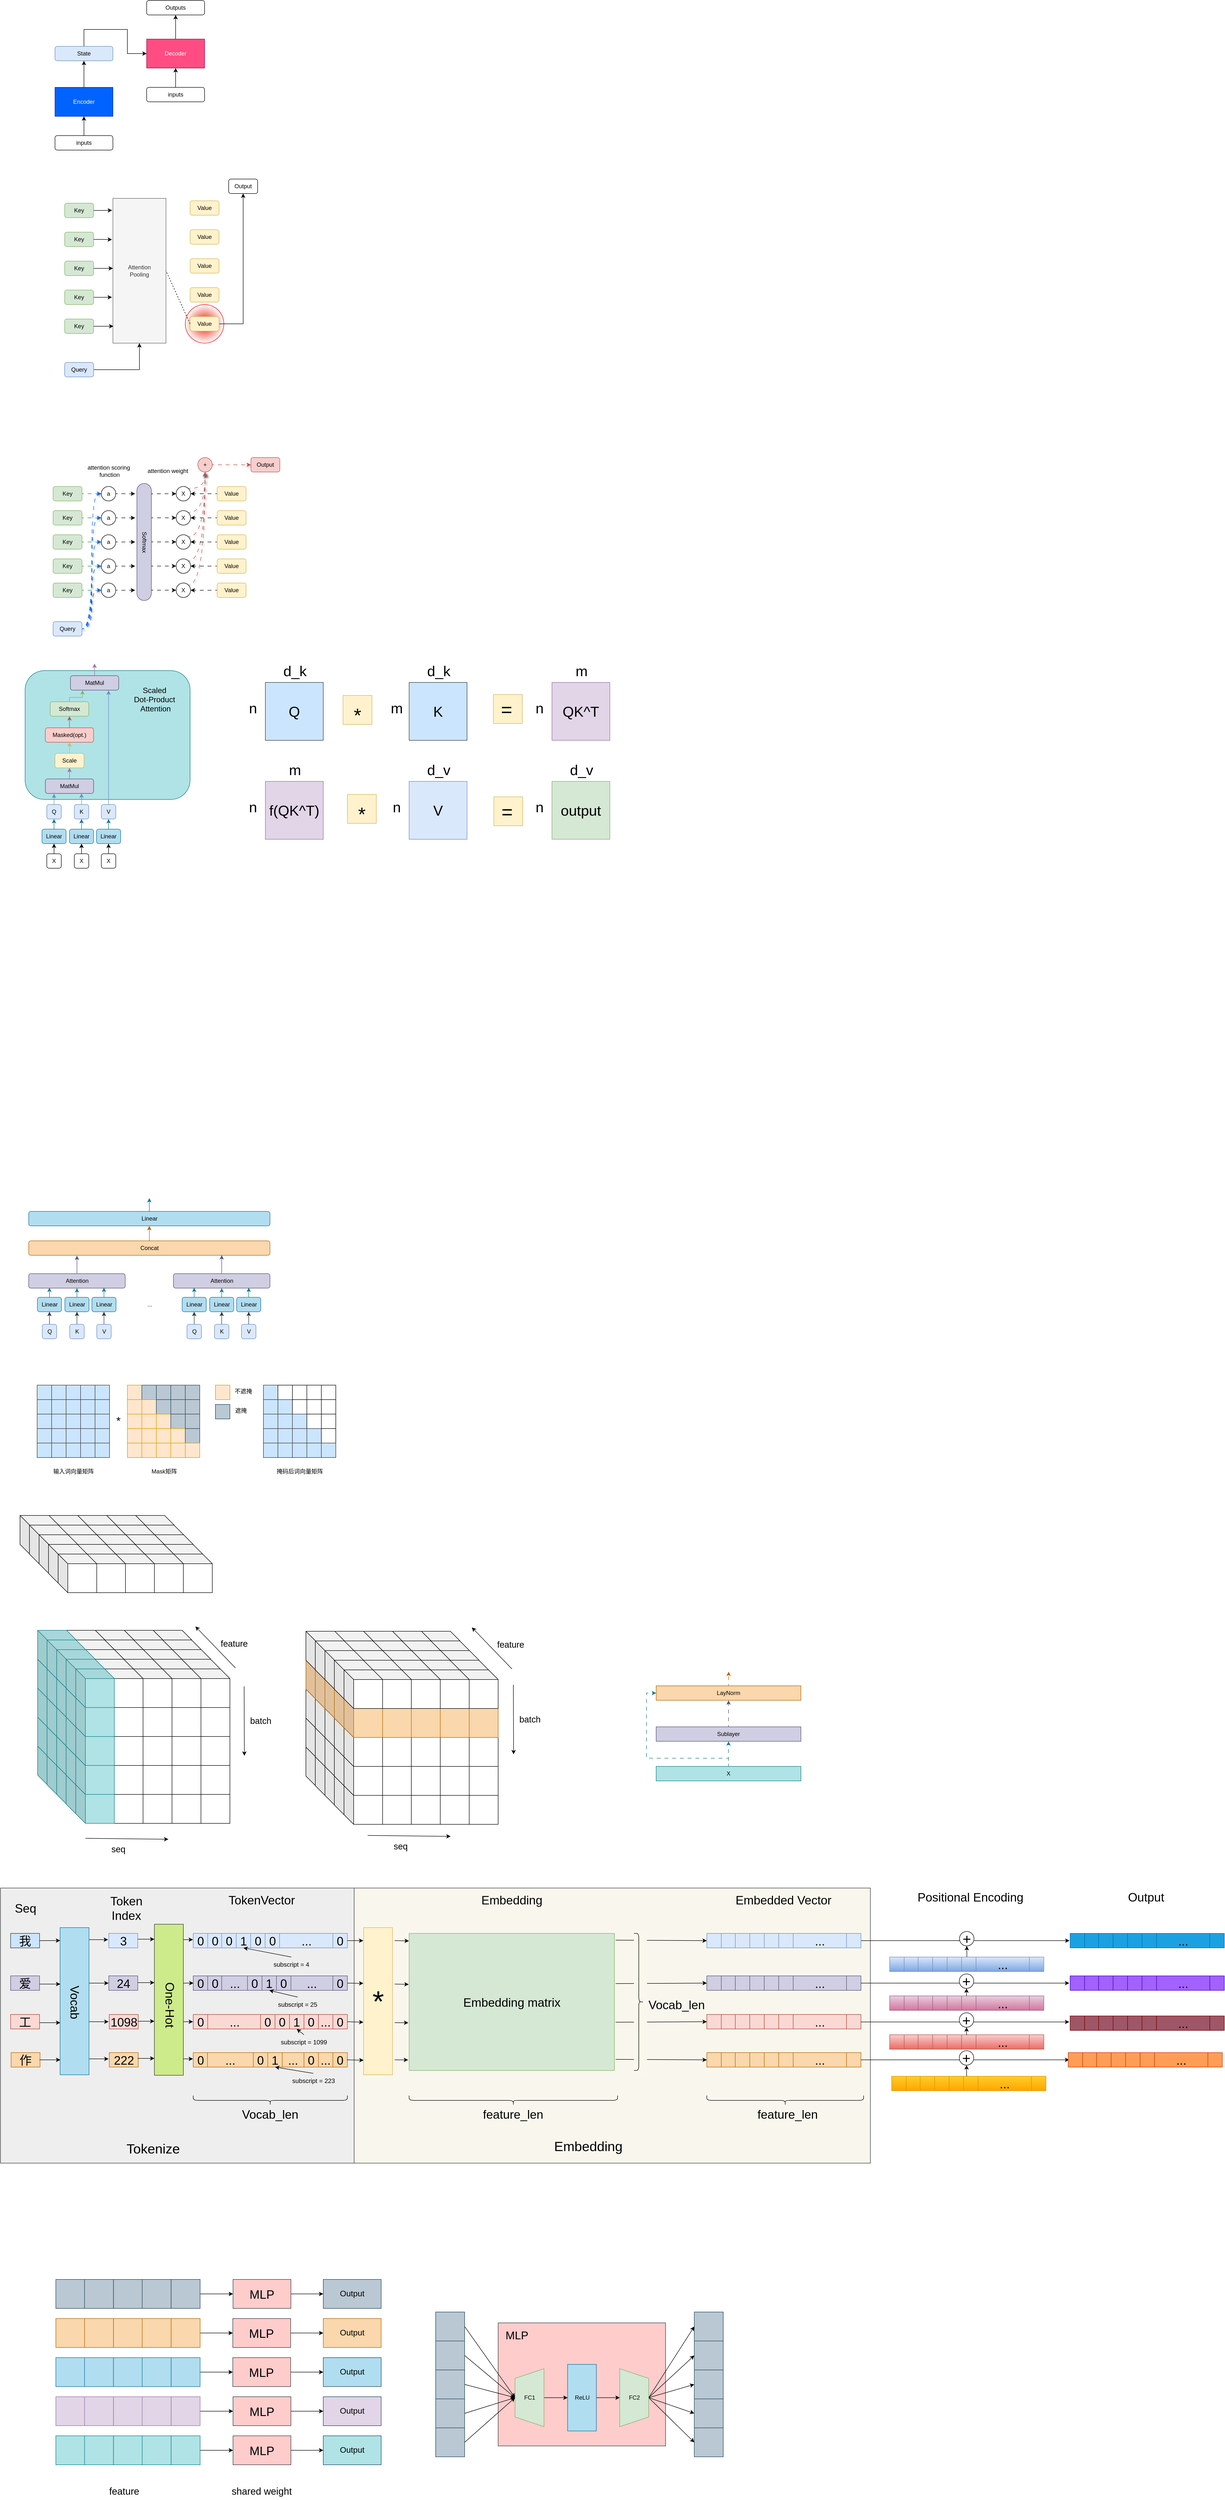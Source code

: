 <mxfile version="27.1.1">
  <diagram name="Page-1" id="l2S9_V17LSx0g2caQ3-e">
    <mxGraphModel dx="617" dy="397" grid="0" gridSize="10" guides="1" tooltips="1" connect="1" arrows="1" fold="1" page="1" pageScale="1" pageWidth="850" pageHeight="1100" background="#ffffff" math="0" shadow="0">
      <root>
        <mxCell id="0" />
        <mxCell id="1" parent="0" />
        <mxCell id="xSUxmLO9ZX-2u53UvY90-155" value="" style="rounded=0;whiteSpace=wrap;html=1;fillColor=#f9f7ed;strokeColor=#36393d;fontSize=25;" vertex="1" parent="1">
          <mxGeometry x="749" y="4091" width="1071" height="570" as="geometry" />
        </mxCell>
        <mxCell id="xSUxmLO9ZX-2u53UvY90-153" value="" style="rounded=0;whiteSpace=wrap;html=1;fillColor=#eeeeee;strokeColor=#36393d;fontSize=25;" vertex="1" parent="1">
          <mxGeometry x="17" y="4091" width="733" height="570" as="geometry" />
        </mxCell>
        <mxCell id="upFs9hlHG09d8Zoyp-7f-138" value="" style="rounded=1;whiteSpace=wrap;html=1;fillColor=#b0e3e6;strokeColor=#0e8088;gradientColor=none;gradientDirection=west;glass=0;shadow=0;labelBackgroundColor=none;" parent="1" vertex="1">
          <mxGeometry x="68" y="1568.5" width="342" height="267" as="geometry" />
        </mxCell>
        <mxCell id="upFs9hlHG09d8Zoyp-7f-25" value="" style="ellipse;whiteSpace=wrap;html=1;aspect=fixed;fillColor=#e51400;strokeColor=#FC0000;fillStyle=auto;gradientDirection=radial;fontColor=#ffffff;gradientColor=#FFFFFF;" parent="1" vertex="1">
          <mxGeometry x="400" y="810" width="80" height="80" as="geometry" />
        </mxCell>
        <mxCell id="BV9LAlD0pBRLWUlOU1_M-10" style="edgeStyle=orthogonalEdgeStyle;rounded=0;orthogonalLoop=1;jettySize=auto;html=1;exitX=0.5;exitY=0;exitDx=0;exitDy=0;entryX=0.5;entryY=1;entryDx=0;entryDy=0;labelBackgroundColor=none;fontColor=default;" parent="1" source="BV9LAlD0pBRLWUlOU1_M-1" target="BV9LAlD0pBRLWUlOU1_M-7" edge="1">
          <mxGeometry relative="1" as="geometry" />
        </mxCell>
        <mxCell id="BV9LAlD0pBRLWUlOU1_M-1" value="inputs" style="rounded=1;whiteSpace=wrap;html=1;labelBackgroundColor=none;" parent="1" vertex="1">
          <mxGeometry x="130" y="460" width="120" height="30" as="geometry" />
        </mxCell>
        <mxCell id="BV9LAlD0pBRLWUlOU1_M-13" style="edgeStyle=orthogonalEdgeStyle;rounded=0;orthogonalLoop=1;jettySize=auto;html=1;entryX=0.5;entryY=1;entryDx=0;entryDy=0;labelBackgroundColor=none;fontColor=default;" parent="1" source="BV9LAlD0pBRLWUlOU1_M-5" target="BV9LAlD0pBRLWUlOU1_M-8" edge="1">
          <mxGeometry relative="1" as="geometry" />
        </mxCell>
        <mxCell id="BV9LAlD0pBRLWUlOU1_M-5" value="inputs" style="rounded=1;whiteSpace=wrap;html=1;labelBackgroundColor=none;" parent="1" vertex="1">
          <mxGeometry x="320" y="360" width="120" height="30" as="geometry" />
        </mxCell>
        <mxCell id="BV9LAlD0pBRLWUlOU1_M-12" style="edgeStyle=orthogonalEdgeStyle;rounded=0;orthogonalLoop=1;jettySize=auto;html=1;exitX=0.5;exitY=0;exitDx=0;exitDy=0;entryX=0;entryY=0.5;entryDx=0;entryDy=0;labelBackgroundColor=none;fontColor=default;" parent="1" source="BV9LAlD0pBRLWUlOU1_M-6" target="BV9LAlD0pBRLWUlOU1_M-8" edge="1">
          <mxGeometry relative="1" as="geometry">
            <Array as="points">
              <mxPoint x="190" y="240" />
              <mxPoint x="280" y="240" />
              <mxPoint x="280" y="290" />
            </Array>
          </mxGeometry>
        </mxCell>
        <mxCell id="BV9LAlD0pBRLWUlOU1_M-6" value="State" style="rounded=1;whiteSpace=wrap;html=1;labelBackgroundColor=none;fillColor=#dae8fc;strokeColor=#6c8ebf;" parent="1" vertex="1">
          <mxGeometry x="130" y="275" width="120" height="30" as="geometry" />
        </mxCell>
        <mxCell id="BV9LAlD0pBRLWUlOU1_M-11" style="edgeStyle=orthogonalEdgeStyle;rounded=0;orthogonalLoop=1;jettySize=auto;html=1;entryX=0.5;entryY=1;entryDx=0;entryDy=0;labelBackgroundColor=none;fontColor=default;" parent="1" source="BV9LAlD0pBRLWUlOU1_M-7" target="BV9LAlD0pBRLWUlOU1_M-6" edge="1">
          <mxGeometry relative="1" as="geometry" />
        </mxCell>
        <mxCell id="BV9LAlD0pBRLWUlOU1_M-7" value="Encoder" style="rounded=0;whiteSpace=wrap;html=1;labelBackgroundColor=none;fillColor=#0063FF;strokeColor=#001DBC;fontColor=#ffffff;" parent="1" vertex="1">
          <mxGeometry x="130" y="360" width="120" height="60" as="geometry" />
        </mxCell>
        <mxCell id="BV9LAlD0pBRLWUlOU1_M-14" style="edgeStyle=orthogonalEdgeStyle;rounded=0;orthogonalLoop=1;jettySize=auto;html=1;entryX=0.5;entryY=1;entryDx=0;entryDy=0;labelBackgroundColor=none;fontColor=default;" parent="1" source="BV9LAlD0pBRLWUlOU1_M-8" target="BV9LAlD0pBRLWUlOU1_M-9" edge="1">
          <mxGeometry relative="1" as="geometry" />
        </mxCell>
        <mxCell id="BV9LAlD0pBRLWUlOU1_M-8" value="Decoder" style="rounded=0;whiteSpace=wrap;html=1;labelBackgroundColor=none;fillColor=#FF4C82;strokeColor=#A50040;fontColor=#ffffff;fillStyle=auto;gradientColor=none;" parent="1" vertex="1">
          <mxGeometry x="320" y="260" width="120" height="60" as="geometry" />
        </mxCell>
        <mxCell id="BV9LAlD0pBRLWUlOU1_M-9" value="Outputs" style="rounded=1;whiteSpace=wrap;html=1;labelBackgroundColor=none;" parent="1" vertex="1">
          <mxGeometry x="320" y="180" width="120" height="30" as="geometry" />
        </mxCell>
        <mxCell id="upFs9hlHG09d8Zoyp-7f-1" value="Attention&lt;div&gt;Pooling&lt;/div&gt;" style="rounded=0;whiteSpace=wrap;html=1;fillColor=#f5f5f5;fontColor=#333333;strokeColor=#666666;" parent="1" vertex="1">
          <mxGeometry x="250" y="590" width="110" height="300" as="geometry" />
        </mxCell>
        <mxCell id="upFs9hlHG09d8Zoyp-7f-3" value="Key" style="rounded=1;whiteSpace=wrap;html=1;fillColor=#d5e8d4;strokeColor=#82b366;" parent="1" vertex="1">
          <mxGeometry x="150" y="600" width="60" height="30" as="geometry" />
        </mxCell>
        <mxCell id="upFs9hlHG09d8Zoyp-7f-5" value="Key" style="rounded=1;whiteSpace=wrap;html=1;fillColor=#d5e8d4;strokeColor=#82b366;" parent="1" vertex="1">
          <mxGeometry x="150" y="660" width="60" height="30" as="geometry" />
        </mxCell>
        <mxCell id="upFs9hlHG09d8Zoyp-7f-6" value="Key" style="rounded=1;whiteSpace=wrap;html=1;fillColor=#d5e8d4;strokeColor=#82b366;" parent="1" vertex="1">
          <mxGeometry x="150" y="720" width="60" height="30" as="geometry" />
        </mxCell>
        <mxCell id="upFs9hlHG09d8Zoyp-7f-7" value="Key" style="rounded=1;whiteSpace=wrap;html=1;fillColor=#d5e8d4;strokeColor=#82b366;" parent="1" vertex="1">
          <mxGeometry x="150" y="780" width="60" height="30" as="geometry" />
        </mxCell>
        <mxCell id="upFs9hlHG09d8Zoyp-7f-8" value="Key" style="rounded=1;whiteSpace=wrap;html=1;fillColor=#d5e8d4;strokeColor=#82b366;" parent="1" vertex="1">
          <mxGeometry x="150" y="840" width="60" height="30" as="geometry" />
        </mxCell>
        <mxCell id="upFs9hlHG09d8Zoyp-7f-16" style="edgeStyle=orthogonalEdgeStyle;rounded=0;orthogonalLoop=1;jettySize=auto;html=1;exitX=1;exitY=0.5;exitDx=0;exitDy=0;entryX=0.5;entryY=1;entryDx=0;entryDy=0;" parent="1" source="upFs9hlHG09d8Zoyp-7f-9" target="upFs9hlHG09d8Zoyp-7f-1" edge="1">
          <mxGeometry relative="1" as="geometry" />
        </mxCell>
        <mxCell id="upFs9hlHG09d8Zoyp-7f-9" value="Query" style="rounded=1;whiteSpace=wrap;html=1;fillColor=#dae8fc;strokeColor=#6c8ebf;" parent="1" vertex="1">
          <mxGeometry x="150" y="930" width="60" height="30" as="geometry" />
        </mxCell>
        <mxCell id="upFs9hlHG09d8Zoyp-7f-10" value="Value" style="rounded=1;whiteSpace=wrap;html=1;fillColor=#fff2cc;strokeColor=#d6b656;" parent="1" vertex="1">
          <mxGeometry x="410" y="595" width="60" height="30" as="geometry" />
        </mxCell>
        <mxCell id="upFs9hlHG09d8Zoyp-7f-11" value="Value" style="rounded=1;whiteSpace=wrap;html=1;fillColor=#fff2cc;strokeColor=#d6b656;" parent="1" vertex="1">
          <mxGeometry x="410" y="655" width="60" height="30" as="geometry" />
        </mxCell>
        <mxCell id="upFs9hlHG09d8Zoyp-7f-12" value="Value" style="rounded=1;whiteSpace=wrap;html=1;fillColor=#fff2cc;strokeColor=#d6b656;" parent="1" vertex="1">
          <mxGeometry x="410" y="715" width="60" height="30" as="geometry" />
        </mxCell>
        <mxCell id="upFs9hlHG09d8Zoyp-7f-13" value="Value" style="rounded=1;whiteSpace=wrap;html=1;fillColor=#fff2cc;strokeColor=#d6b656;" parent="1" vertex="1">
          <mxGeometry x="410" y="775" width="60" height="30" as="geometry" />
        </mxCell>
        <mxCell id="upFs9hlHG09d8Zoyp-7f-24" style="edgeStyle=orthogonalEdgeStyle;rounded=0;orthogonalLoop=1;jettySize=auto;html=1;entryX=0.5;entryY=1;entryDx=0;entryDy=0;" parent="1" source="upFs9hlHG09d8Zoyp-7f-14" target="upFs9hlHG09d8Zoyp-7f-15" edge="1">
          <mxGeometry relative="1" as="geometry" />
        </mxCell>
        <mxCell id="upFs9hlHG09d8Zoyp-7f-14" value="Value" style="rounded=1;whiteSpace=wrap;html=1;fillColor=#fff2cc;strokeColor=#d6b656;" parent="1" vertex="1">
          <mxGeometry x="410" y="835" width="60" height="30" as="geometry" />
        </mxCell>
        <mxCell id="upFs9hlHG09d8Zoyp-7f-15" value="Output" style="rounded=1;whiteSpace=wrap;html=1;" parent="1" vertex="1">
          <mxGeometry x="490" y="550" width="60" height="30" as="geometry" />
        </mxCell>
        <mxCell id="upFs9hlHG09d8Zoyp-7f-17" style="edgeStyle=orthogonalEdgeStyle;rounded=0;orthogonalLoop=1;jettySize=auto;html=1;entryX=0.009;entryY=0.883;entryDx=0;entryDy=0;entryPerimeter=0;" parent="1" source="upFs9hlHG09d8Zoyp-7f-8" target="upFs9hlHG09d8Zoyp-7f-1" edge="1">
          <mxGeometry relative="1" as="geometry" />
        </mxCell>
        <mxCell id="upFs9hlHG09d8Zoyp-7f-18" style="edgeStyle=orthogonalEdgeStyle;rounded=0;orthogonalLoop=1;jettySize=auto;html=1;entryX=-0.018;entryY=0.683;entryDx=0;entryDy=0;entryPerimeter=0;" parent="1" source="upFs9hlHG09d8Zoyp-7f-7" target="upFs9hlHG09d8Zoyp-7f-1" edge="1">
          <mxGeometry relative="1" as="geometry" />
        </mxCell>
        <mxCell id="upFs9hlHG09d8Zoyp-7f-19" style="edgeStyle=orthogonalEdgeStyle;rounded=0;orthogonalLoop=1;jettySize=auto;html=1;" parent="1" source="upFs9hlHG09d8Zoyp-7f-6" edge="1">
          <mxGeometry relative="1" as="geometry">
            <mxPoint x="250" y="735" as="targetPoint" />
          </mxGeometry>
        </mxCell>
        <mxCell id="upFs9hlHG09d8Zoyp-7f-20" style="edgeStyle=orthogonalEdgeStyle;rounded=0;orthogonalLoop=1;jettySize=auto;html=1;entryX=-0.017;entryY=0.285;entryDx=0;entryDy=0;entryPerimeter=0;" parent="1" source="upFs9hlHG09d8Zoyp-7f-5" target="upFs9hlHG09d8Zoyp-7f-1" edge="1">
          <mxGeometry relative="1" as="geometry" />
        </mxCell>
        <mxCell id="upFs9hlHG09d8Zoyp-7f-21" style="edgeStyle=orthogonalEdgeStyle;rounded=0;orthogonalLoop=1;jettySize=auto;html=1;entryX=-0.015;entryY=0.083;entryDx=0;entryDy=0;entryPerimeter=0;" parent="1" source="upFs9hlHG09d8Zoyp-7f-3" target="upFs9hlHG09d8Zoyp-7f-1" edge="1">
          <mxGeometry relative="1" as="geometry" />
        </mxCell>
        <mxCell id="upFs9hlHG09d8Zoyp-7f-23" value="" style="endArrow=none;dashed=1;html=1;rounded=0;exitX=0;exitY=0.5;exitDx=0;exitDy=0;entryX=1;entryY=0.5;entryDx=0;entryDy=0;" parent="1" source="upFs9hlHG09d8Zoyp-7f-14" target="upFs9hlHG09d8Zoyp-7f-1" edge="1">
          <mxGeometry width="50" height="50" relative="1" as="geometry">
            <mxPoint x="290" y="720" as="sourcePoint" />
            <mxPoint x="340" y="670" as="targetPoint" />
          </mxGeometry>
        </mxCell>
        <mxCell id="upFs9hlHG09d8Zoyp-7f-54" style="edgeStyle=orthogonalEdgeStyle;rounded=0;orthogonalLoop=1;jettySize=auto;html=1;entryX=0;entryY=0.5;entryDx=0;entryDy=0;strokeColor=#00994D;flowAnimation=1;" parent="1" source="upFs9hlHG09d8Zoyp-7f-27" target="upFs9hlHG09d8Zoyp-7f-34" edge="1">
          <mxGeometry relative="1" as="geometry" />
        </mxCell>
        <mxCell id="upFs9hlHG09d8Zoyp-7f-27" value="Key" style="rounded=1;whiteSpace=wrap;html=1;fillColor=#d5e8d4;strokeColor=#82b366;" parent="1" vertex="1">
          <mxGeometry x="126" y="1187" width="60" height="30" as="geometry" />
        </mxCell>
        <mxCell id="upFs9hlHG09d8Zoyp-7f-55" style="edgeStyle=orthogonalEdgeStyle;rounded=0;orthogonalLoop=1;jettySize=auto;html=1;entryX=0;entryY=0.5;entryDx=0;entryDy=0;strokeColor=#00994D;flowAnimation=1;" parent="1" source="upFs9hlHG09d8Zoyp-7f-28" target="upFs9hlHG09d8Zoyp-7f-35" edge="1">
          <mxGeometry relative="1" as="geometry" />
        </mxCell>
        <mxCell id="upFs9hlHG09d8Zoyp-7f-28" value="Key" style="rounded=1;whiteSpace=wrap;html=1;fillColor=#d5e8d4;strokeColor=#82b366;" parent="1" vertex="1">
          <mxGeometry x="126" y="1237" width="60" height="30" as="geometry" />
        </mxCell>
        <mxCell id="upFs9hlHG09d8Zoyp-7f-56" style="edgeStyle=orthogonalEdgeStyle;rounded=0;orthogonalLoop=1;jettySize=auto;html=1;entryX=0;entryY=0.5;entryDx=0;entryDy=0;strokeColor=#00994D;flowAnimation=1;" parent="1" source="upFs9hlHG09d8Zoyp-7f-29" target="upFs9hlHG09d8Zoyp-7f-36" edge="1">
          <mxGeometry relative="1" as="geometry" />
        </mxCell>
        <mxCell id="upFs9hlHG09d8Zoyp-7f-29" value="Key" style="rounded=1;whiteSpace=wrap;html=1;fillColor=#d5e8d4;strokeColor=#82b366;" parent="1" vertex="1">
          <mxGeometry x="126" y="1287" width="60" height="30" as="geometry" />
        </mxCell>
        <mxCell id="upFs9hlHG09d8Zoyp-7f-57" style="edgeStyle=orthogonalEdgeStyle;rounded=0;orthogonalLoop=1;jettySize=auto;html=1;strokeColor=#00994D;flowAnimation=1;" parent="1" source="upFs9hlHG09d8Zoyp-7f-30" target="upFs9hlHG09d8Zoyp-7f-37" edge="1">
          <mxGeometry relative="1" as="geometry" />
        </mxCell>
        <mxCell id="upFs9hlHG09d8Zoyp-7f-30" value="Key" style="rounded=1;whiteSpace=wrap;html=1;fillColor=#d5e8d4;strokeColor=#82b366;" parent="1" vertex="1">
          <mxGeometry x="126" y="1337" width="60" height="30" as="geometry" />
        </mxCell>
        <mxCell id="upFs9hlHG09d8Zoyp-7f-58" style="edgeStyle=orthogonalEdgeStyle;rounded=0;orthogonalLoop=1;jettySize=auto;html=1;strokeColor=#00994D;flowAnimation=1;" parent="1" source="upFs9hlHG09d8Zoyp-7f-31" target="upFs9hlHG09d8Zoyp-7f-38" edge="1">
          <mxGeometry relative="1" as="geometry" />
        </mxCell>
        <mxCell id="upFs9hlHG09d8Zoyp-7f-31" value="Key" style="rounded=1;whiteSpace=wrap;html=1;fillColor=#d5e8d4;strokeColor=#82b366;" parent="1" vertex="1">
          <mxGeometry x="126" y="1387" width="60" height="30" as="geometry" />
        </mxCell>
        <mxCell id="upFs9hlHG09d8Zoyp-7f-73" style="edgeStyle=orthogonalEdgeStyle;rounded=0;orthogonalLoop=1;jettySize=auto;html=1;entryX=0;entryY=0.5;entryDx=0;entryDy=0;curved=1;flowAnimation=1;strokeColor=#0063FF;shadow=1;" parent="1" source="upFs9hlHG09d8Zoyp-7f-33" target="upFs9hlHG09d8Zoyp-7f-38" edge="1">
          <mxGeometry relative="1" as="geometry">
            <Array as="points">
              <mxPoint x="206" y="1482" />
              <mxPoint x="206" y="1402" />
            </Array>
          </mxGeometry>
        </mxCell>
        <mxCell id="upFs9hlHG09d8Zoyp-7f-74" style="edgeStyle=orthogonalEdgeStyle;rounded=0;orthogonalLoop=1;jettySize=auto;html=1;entryX=0;entryY=0.5;entryDx=0;entryDy=0;curved=1;flowAnimation=1;strokeColor=#0063FF;shadow=1;" parent="1" source="upFs9hlHG09d8Zoyp-7f-33" target="upFs9hlHG09d8Zoyp-7f-37" edge="1">
          <mxGeometry relative="1" as="geometry" />
        </mxCell>
        <mxCell id="upFs9hlHG09d8Zoyp-7f-75" style="edgeStyle=orthogonalEdgeStyle;rounded=0;orthogonalLoop=1;jettySize=auto;html=1;entryX=0;entryY=0.5;entryDx=0;entryDy=0;curved=1;flowAnimation=1;strokeColor=#0063FF;shadow=1;" parent="1" source="upFs9hlHG09d8Zoyp-7f-33" target="upFs9hlHG09d8Zoyp-7f-36" edge="1">
          <mxGeometry relative="1" as="geometry" />
        </mxCell>
        <mxCell id="upFs9hlHG09d8Zoyp-7f-76" style="edgeStyle=orthogonalEdgeStyle;rounded=0;orthogonalLoop=1;jettySize=auto;html=1;entryX=0;entryY=0.5;entryDx=0;entryDy=0;curved=1;flowAnimation=1;strokeColor=#0063FF;shadow=1;" parent="1" source="upFs9hlHG09d8Zoyp-7f-33" target="upFs9hlHG09d8Zoyp-7f-35" edge="1">
          <mxGeometry relative="1" as="geometry" />
        </mxCell>
        <mxCell id="upFs9hlHG09d8Zoyp-7f-77" style="edgeStyle=orthogonalEdgeStyle;rounded=0;orthogonalLoop=1;jettySize=auto;html=1;entryX=0;entryY=0.5;entryDx=0;entryDy=0;curved=1;flowAnimation=1;strokeColor=#0063FF;shadow=1;" parent="1" source="upFs9hlHG09d8Zoyp-7f-33" target="upFs9hlHG09d8Zoyp-7f-34" edge="1">
          <mxGeometry relative="1" as="geometry" />
        </mxCell>
        <mxCell id="upFs9hlHG09d8Zoyp-7f-33" value="Query" style="rounded=1;whiteSpace=wrap;html=1;fillColor=#dae8fc;strokeColor=#6c8ebf;" parent="1" vertex="1">
          <mxGeometry x="126" y="1467" width="60" height="30" as="geometry" />
        </mxCell>
        <mxCell id="upFs9hlHG09d8Zoyp-7f-59" style="edgeStyle=orthogonalEdgeStyle;rounded=0;orthogonalLoop=1;jettySize=auto;html=1;flowAnimation=1;" parent="1" source="upFs9hlHG09d8Zoyp-7f-34" edge="1">
          <mxGeometry relative="1" as="geometry">
            <mxPoint x="296" y="1202" as="targetPoint" />
          </mxGeometry>
        </mxCell>
        <mxCell id="upFs9hlHG09d8Zoyp-7f-34" value="a" style="ellipse;whiteSpace=wrap;html=1;aspect=fixed;gradientColor=none;shadow=0;fillStyle=auto;" parent="1" vertex="1">
          <mxGeometry x="226" y="1187" width="30" height="30" as="geometry" />
        </mxCell>
        <mxCell id="upFs9hlHG09d8Zoyp-7f-60" style="edgeStyle=orthogonalEdgeStyle;rounded=0;orthogonalLoop=1;jettySize=auto;html=1;flowAnimation=1;" parent="1" source="upFs9hlHG09d8Zoyp-7f-35" edge="1">
          <mxGeometry relative="1" as="geometry">
            <mxPoint x="296" y="1252" as="targetPoint" />
          </mxGeometry>
        </mxCell>
        <mxCell id="upFs9hlHG09d8Zoyp-7f-35" value="a" style="ellipse;whiteSpace=wrap;html=1;aspect=fixed;" parent="1" vertex="1">
          <mxGeometry x="226" y="1237" width="30" height="30" as="geometry" />
        </mxCell>
        <mxCell id="upFs9hlHG09d8Zoyp-7f-61" style="edgeStyle=orthogonalEdgeStyle;rounded=0;orthogonalLoop=1;jettySize=auto;html=1;flowAnimation=1;" parent="1" source="upFs9hlHG09d8Zoyp-7f-36" edge="1">
          <mxGeometry relative="1" as="geometry">
            <mxPoint x="296" y="1302" as="targetPoint" />
          </mxGeometry>
        </mxCell>
        <mxCell id="upFs9hlHG09d8Zoyp-7f-36" value="a" style="ellipse;whiteSpace=wrap;html=1;aspect=fixed;" parent="1" vertex="1">
          <mxGeometry x="226" y="1287" width="30" height="30" as="geometry" />
        </mxCell>
        <mxCell id="upFs9hlHG09d8Zoyp-7f-63" style="edgeStyle=orthogonalEdgeStyle;rounded=0;orthogonalLoop=1;jettySize=auto;html=1;flowAnimation=1;" parent="1" source="upFs9hlHG09d8Zoyp-7f-37" edge="1">
          <mxGeometry relative="1" as="geometry">
            <mxPoint x="296" y="1352" as="targetPoint" />
          </mxGeometry>
        </mxCell>
        <mxCell id="upFs9hlHG09d8Zoyp-7f-37" value="a" style="ellipse;whiteSpace=wrap;html=1;aspect=fixed;" parent="1" vertex="1">
          <mxGeometry x="226" y="1337" width="30" height="30" as="geometry" />
        </mxCell>
        <mxCell id="upFs9hlHG09d8Zoyp-7f-65" style="edgeStyle=orthogonalEdgeStyle;rounded=0;orthogonalLoop=1;jettySize=auto;html=1;flowAnimation=1;" parent="1" source="upFs9hlHG09d8Zoyp-7f-38" edge="1">
          <mxGeometry relative="1" as="geometry">
            <mxPoint x="296" y="1402" as="targetPoint" />
          </mxGeometry>
        </mxCell>
        <mxCell id="upFs9hlHG09d8Zoyp-7f-38" value="a" style="ellipse;whiteSpace=wrap;html=1;aspect=fixed;" parent="1" vertex="1">
          <mxGeometry x="226" y="1387" width="30" height="30" as="geometry" />
        </mxCell>
        <mxCell id="upFs9hlHG09d8Zoyp-7f-40" value="Softmax" style="rounded=1;whiteSpace=wrap;html=1;rotation=90;glass=0;shadow=0;arcSize=50;fillColor=#d0cee2;strokeColor=#56517e;" parent="1" vertex="1">
          <mxGeometry x="193.5" y="1287" width="242.5" height="30" as="geometry" />
        </mxCell>
        <mxCell id="upFs9hlHG09d8Zoyp-7f-88" style="edgeStyle=orthogonalEdgeStyle;rounded=0;orthogonalLoop=1;jettySize=auto;html=1;exitX=1;exitY=0;exitDx=0;exitDy=0;entryX=0.5;entryY=1;entryDx=0;entryDy=0;curved=1;shadow=1;flowAnimation=1;strokeColor=#B85450;" parent="1" source="upFs9hlHG09d8Zoyp-7f-41" target="upFs9hlHG09d8Zoyp-7f-46" edge="1">
          <mxGeometry relative="1" as="geometry" />
        </mxCell>
        <mxCell id="upFs9hlHG09d8Zoyp-7f-41" value="X" style="ellipse;whiteSpace=wrap;html=1;aspect=fixed;" parent="1" vertex="1">
          <mxGeometry x="381" y="1187" width="30" height="30" as="geometry" />
        </mxCell>
        <mxCell id="upFs9hlHG09d8Zoyp-7f-89" style="edgeStyle=orthogonalEdgeStyle;rounded=0;orthogonalLoop=1;jettySize=auto;html=1;exitX=1;exitY=0;exitDx=0;exitDy=0;entryX=0.5;entryY=1;entryDx=0;entryDy=0;curved=1;shadow=1;flowAnimation=1;strokeColor=#B85450;" parent="1" source="upFs9hlHG09d8Zoyp-7f-42" target="upFs9hlHG09d8Zoyp-7f-46" edge="1">
          <mxGeometry relative="1" as="geometry">
            <mxPoint x="456" y="1157" as="targetPoint" />
          </mxGeometry>
        </mxCell>
        <mxCell id="upFs9hlHG09d8Zoyp-7f-42" value="X" style="ellipse;whiteSpace=wrap;html=1;aspect=fixed;" parent="1" vertex="1">
          <mxGeometry x="381" y="1237" width="30" height="30" as="geometry" />
        </mxCell>
        <mxCell id="upFs9hlHG09d8Zoyp-7f-90" style="edgeStyle=orthogonalEdgeStyle;rounded=0;orthogonalLoop=1;jettySize=auto;html=1;exitX=1;exitY=0;exitDx=0;exitDy=0;entryX=0.5;entryY=1;entryDx=0;entryDy=0;curved=1;shadow=1;flowAnimation=1;strokeColor=#B85450;" parent="1" source="upFs9hlHG09d8Zoyp-7f-43" target="upFs9hlHG09d8Zoyp-7f-46" edge="1">
          <mxGeometry relative="1" as="geometry" />
        </mxCell>
        <mxCell id="upFs9hlHG09d8Zoyp-7f-43" value="X" style="ellipse;whiteSpace=wrap;html=1;aspect=fixed;" parent="1" vertex="1">
          <mxGeometry x="381" y="1287" width="30" height="30" as="geometry" />
        </mxCell>
        <mxCell id="upFs9hlHG09d8Zoyp-7f-91" style="edgeStyle=orthogonalEdgeStyle;rounded=0;orthogonalLoop=1;jettySize=auto;html=1;exitX=1;exitY=0;exitDx=0;exitDy=0;entryX=0.5;entryY=1;entryDx=0;entryDy=0;curved=1;shadow=1;flowAnimation=1;strokeColor=#B85450;" parent="1" source="upFs9hlHG09d8Zoyp-7f-44" target="upFs9hlHG09d8Zoyp-7f-46" edge="1">
          <mxGeometry relative="1" as="geometry" />
        </mxCell>
        <mxCell id="upFs9hlHG09d8Zoyp-7f-44" value="X" style="ellipse;whiteSpace=wrap;html=1;aspect=fixed;" parent="1" vertex="1">
          <mxGeometry x="381" y="1337" width="30" height="30" as="geometry" />
        </mxCell>
        <mxCell id="upFs9hlHG09d8Zoyp-7f-92" style="edgeStyle=orthogonalEdgeStyle;rounded=0;orthogonalLoop=1;jettySize=auto;html=1;exitX=1;exitY=0;exitDx=0;exitDy=0;entryX=0.5;entryY=1;entryDx=0;entryDy=0;curved=1;shadow=1;flowAnimation=1;strokeColor=#B85450;" parent="1" source="upFs9hlHG09d8Zoyp-7f-45" target="upFs9hlHG09d8Zoyp-7f-46" edge="1">
          <mxGeometry relative="1" as="geometry" />
        </mxCell>
        <mxCell id="upFs9hlHG09d8Zoyp-7f-45" value="X" style="ellipse;whiteSpace=wrap;html=1;aspect=fixed;" parent="1" vertex="1">
          <mxGeometry x="381" y="1387" width="30" height="30" as="geometry" />
        </mxCell>
        <mxCell id="upFs9hlHG09d8Zoyp-7f-94" style="edgeStyle=orthogonalEdgeStyle;rounded=0;orthogonalLoop=1;jettySize=auto;html=1;entryX=0;entryY=0.5;entryDx=0;entryDy=0;flowAnimation=1;shadow=1;fillColor=#f8cecc;strokeColor=#b85450;" parent="1" source="upFs9hlHG09d8Zoyp-7f-46" target="upFs9hlHG09d8Zoyp-7f-52" edge="1">
          <mxGeometry relative="1" as="geometry" />
        </mxCell>
        <mxCell id="upFs9hlHG09d8Zoyp-7f-46" value="+" style="ellipse;whiteSpace=wrap;html=1;aspect=fixed;fillColor=#f8cecc;strokeColor=#b85450;" parent="1" vertex="1">
          <mxGeometry x="426" y="1127" width="30" height="30" as="geometry" />
        </mxCell>
        <mxCell id="upFs9hlHG09d8Zoyp-7f-83" style="edgeStyle=orthogonalEdgeStyle;rounded=0;orthogonalLoop=1;jettySize=auto;html=1;entryX=1;entryY=0.5;entryDx=0;entryDy=0;flowAnimation=1;" parent="1" source="upFs9hlHG09d8Zoyp-7f-47" target="upFs9hlHG09d8Zoyp-7f-41" edge="1">
          <mxGeometry relative="1" as="geometry">
            <mxPoint x="416" y="1202" as="targetPoint" />
          </mxGeometry>
        </mxCell>
        <mxCell id="upFs9hlHG09d8Zoyp-7f-47" value="Value" style="rounded=1;whiteSpace=wrap;html=1;fillColor=#fff2cc;strokeColor=#d6b656;" parent="1" vertex="1">
          <mxGeometry x="466" y="1187" width="60" height="30" as="geometry" />
        </mxCell>
        <mxCell id="upFs9hlHG09d8Zoyp-7f-84" style="edgeStyle=orthogonalEdgeStyle;rounded=0;orthogonalLoop=1;jettySize=auto;html=1;entryX=1;entryY=0.5;entryDx=0;entryDy=0;flowAnimation=1;" parent="1" source="upFs9hlHG09d8Zoyp-7f-48" target="upFs9hlHG09d8Zoyp-7f-42" edge="1">
          <mxGeometry relative="1" as="geometry">
            <mxPoint x="416" y="1252" as="targetPoint" />
          </mxGeometry>
        </mxCell>
        <mxCell id="upFs9hlHG09d8Zoyp-7f-48" value="Value" style="rounded=1;whiteSpace=wrap;html=1;fillColor=#fff2cc;strokeColor=#d6b656;" parent="1" vertex="1">
          <mxGeometry x="466" y="1237" width="60" height="30" as="geometry" />
        </mxCell>
        <mxCell id="upFs9hlHG09d8Zoyp-7f-85" style="edgeStyle=orthogonalEdgeStyle;rounded=0;orthogonalLoop=1;jettySize=auto;html=1;entryX=1;entryY=0.5;entryDx=0;entryDy=0;flowAnimation=1;" parent="1" source="upFs9hlHG09d8Zoyp-7f-49" target="upFs9hlHG09d8Zoyp-7f-43" edge="1">
          <mxGeometry relative="1" as="geometry">
            <mxPoint x="416" y="1302" as="targetPoint" />
          </mxGeometry>
        </mxCell>
        <mxCell id="upFs9hlHG09d8Zoyp-7f-49" value="Value" style="rounded=1;whiteSpace=wrap;html=1;fillColor=#fff2cc;strokeColor=#d6b656;" parent="1" vertex="1">
          <mxGeometry x="466" y="1287" width="60" height="30" as="geometry" />
        </mxCell>
        <mxCell id="upFs9hlHG09d8Zoyp-7f-86" style="edgeStyle=orthogonalEdgeStyle;rounded=0;orthogonalLoop=1;jettySize=auto;html=1;entryX=1;entryY=0.5;entryDx=0;entryDy=0;flowAnimation=1;" parent="1" source="upFs9hlHG09d8Zoyp-7f-50" target="upFs9hlHG09d8Zoyp-7f-44" edge="1">
          <mxGeometry relative="1" as="geometry" />
        </mxCell>
        <mxCell id="upFs9hlHG09d8Zoyp-7f-50" value="Value" style="rounded=1;whiteSpace=wrap;html=1;fillColor=#fff2cc;strokeColor=#d6b656;" parent="1" vertex="1">
          <mxGeometry x="466" y="1337" width="60" height="30" as="geometry" />
        </mxCell>
        <mxCell id="upFs9hlHG09d8Zoyp-7f-87" style="edgeStyle=orthogonalEdgeStyle;rounded=0;orthogonalLoop=1;jettySize=auto;html=1;entryX=1;entryY=0.5;entryDx=0;entryDy=0;flowAnimation=1;" parent="1" source="upFs9hlHG09d8Zoyp-7f-51" target="upFs9hlHG09d8Zoyp-7f-45" edge="1">
          <mxGeometry relative="1" as="geometry" />
        </mxCell>
        <mxCell id="upFs9hlHG09d8Zoyp-7f-51" value="Value" style="rounded=1;whiteSpace=wrap;html=1;fillColor=#fff2cc;strokeColor=#d6b656;" parent="1" vertex="1">
          <mxGeometry x="466" y="1387" width="60" height="30" as="geometry" />
        </mxCell>
        <mxCell id="upFs9hlHG09d8Zoyp-7f-52" value="Output" style="rounded=1;whiteSpace=wrap;html=1;fillColor=#f8cecc;strokeColor=#b85450;" parent="1" vertex="1">
          <mxGeometry x="536" y="1127" width="60" height="30" as="geometry" />
        </mxCell>
        <mxCell id="upFs9hlHG09d8Zoyp-7f-78" value="" style="endArrow=classic;html=1;rounded=0;entryX=0;entryY=0.5;entryDx=0;entryDy=0;exitX=0.088;exitY=0.008;exitDx=0;exitDy=0;exitPerimeter=0;flowAnimation=1;" parent="1" source="upFs9hlHG09d8Zoyp-7f-40" target="upFs9hlHG09d8Zoyp-7f-41" edge="1">
          <mxGeometry width="50" height="50" relative="1" as="geometry">
            <mxPoint x="336" y="1207" as="sourcePoint" />
            <mxPoint x="396" y="1237" as="targetPoint" />
          </mxGeometry>
        </mxCell>
        <mxCell id="upFs9hlHG09d8Zoyp-7f-79" value="" style="endArrow=classic;html=1;rounded=0;entryX=0;entryY=0.5;entryDx=0;entryDy=0;exitX=0.088;exitY=0.008;exitDx=0;exitDy=0;exitPerimeter=0;flowAnimation=1;" parent="1" edge="1">
          <mxGeometry width="50" height="50" relative="1" as="geometry">
            <mxPoint x="330" y="1301.86" as="sourcePoint" />
            <mxPoint x="381" y="1301.86" as="targetPoint" />
          </mxGeometry>
        </mxCell>
        <mxCell id="upFs9hlHG09d8Zoyp-7f-80" value="" style="endArrow=classic;html=1;rounded=0;entryX=0;entryY=0.5;entryDx=0;entryDy=0;exitX=0.088;exitY=0.008;exitDx=0;exitDy=0;exitPerimeter=0;flowAnimation=1;" parent="1" edge="1">
          <mxGeometry width="50" height="50" relative="1" as="geometry">
            <mxPoint x="330" y="1251.86" as="sourcePoint" />
            <mxPoint x="381" y="1251.86" as="targetPoint" />
          </mxGeometry>
        </mxCell>
        <mxCell id="upFs9hlHG09d8Zoyp-7f-81" value="" style="endArrow=classic;html=1;rounded=0;entryX=0;entryY=0.5;entryDx=0;entryDy=0;exitX=0.088;exitY=0.008;exitDx=0;exitDy=0;exitPerimeter=0;flowAnimation=1;" parent="1" edge="1">
          <mxGeometry width="50" height="50" relative="1" as="geometry">
            <mxPoint x="330" y="1351.86" as="sourcePoint" />
            <mxPoint x="381" y="1351.86" as="targetPoint" />
          </mxGeometry>
        </mxCell>
        <mxCell id="upFs9hlHG09d8Zoyp-7f-82" value="" style="endArrow=classic;html=1;rounded=0;entryX=0;entryY=0.5;entryDx=0;entryDy=0;exitX=0.088;exitY=0.008;exitDx=0;exitDy=0;exitPerimeter=0;flowAnimation=1;" parent="1" edge="1">
          <mxGeometry width="50" height="50" relative="1" as="geometry">
            <mxPoint x="330" y="1401.86" as="sourcePoint" />
            <mxPoint x="381" y="1401.86" as="targetPoint" />
          </mxGeometry>
        </mxCell>
        <mxCell id="upFs9hlHG09d8Zoyp-7f-97" value="attention scoring&lt;div&gt;&amp;nbsp;function&lt;/div&gt;" style="text;html=1;align=center;verticalAlign=middle;whiteSpace=wrap;rounded=0;" parent="1" vertex="1">
          <mxGeometry x="190.5" y="1140" width="101" height="30" as="geometry" />
        </mxCell>
        <mxCell id="upFs9hlHG09d8Zoyp-7f-98" value="attention weight" style="text;html=1;align=center;verticalAlign=middle;whiteSpace=wrap;rounded=0;rotation=0;" parent="1" vertex="1">
          <mxGeometry x="320" y="1140" width="88" height="30" as="geometry" />
        </mxCell>
        <mxCell id="upFs9hlHG09d8Zoyp-7f-113" style="edgeStyle=orthogonalEdgeStyle;rounded=0;orthogonalLoop=1;jettySize=auto;html=1;entryX=0.5;entryY=1;entryDx=0;entryDy=0;fillColor=#e1d5e7;strokeColor=#9673a6;" parent="1" source="upFs9hlHG09d8Zoyp-7f-99" target="upFs9hlHG09d8Zoyp-7f-100" edge="1">
          <mxGeometry relative="1" as="geometry" />
        </mxCell>
        <mxCell id="upFs9hlHG09d8Zoyp-7f-99" value="MatMul" style="rounded=1;whiteSpace=wrap;html=1;fillColor=#d0cee2;strokeColor=#56517e;" parent="1" vertex="1">
          <mxGeometry x="110" y="1793" width="100" height="30" as="geometry" />
        </mxCell>
        <mxCell id="upFs9hlHG09d8Zoyp-7f-114" style="edgeStyle=orthogonalEdgeStyle;rounded=0;orthogonalLoop=1;jettySize=auto;html=1;entryX=0.5;entryY=1;entryDx=0;entryDy=0;fillColor=#fff2cc;strokeColor=#d6b656;" parent="1" source="upFs9hlHG09d8Zoyp-7f-100" target="upFs9hlHG09d8Zoyp-7f-101" edge="1">
          <mxGeometry relative="1" as="geometry" />
        </mxCell>
        <mxCell id="upFs9hlHG09d8Zoyp-7f-100" value="Scale" style="rounded=1;whiteSpace=wrap;html=1;fillColor=#fff2cc;strokeColor=#d6b656;" parent="1" vertex="1">
          <mxGeometry x="130" y="1740" width="60" height="30" as="geometry" />
        </mxCell>
        <mxCell id="upFs9hlHG09d8Zoyp-7f-115" style="edgeStyle=orthogonalEdgeStyle;rounded=0;orthogonalLoop=1;jettySize=auto;html=1;entryX=0.5;entryY=1;entryDx=0;entryDy=0;fillColor=#f8cecc;strokeColor=#b85450;" parent="1" source="upFs9hlHG09d8Zoyp-7f-101" target="upFs9hlHG09d8Zoyp-7f-102" edge="1">
          <mxGeometry relative="1" as="geometry" />
        </mxCell>
        <mxCell id="upFs9hlHG09d8Zoyp-7f-101" value="Masked(opt.)" style="rounded=1;whiteSpace=wrap;html=1;fillColor=#f8cecc;strokeColor=#b85450;" parent="1" vertex="1">
          <mxGeometry x="110" y="1687" width="100" height="30" as="geometry" />
        </mxCell>
        <mxCell id="upFs9hlHG09d8Zoyp-7f-116" style="edgeStyle=orthogonalEdgeStyle;rounded=0;orthogonalLoop=1;jettySize=auto;html=1;entryX=0.25;entryY=1;entryDx=0;entryDy=0;fillColor=#d5e8d4;strokeColor=#82b366;" parent="1" source="upFs9hlHG09d8Zoyp-7f-102" target="upFs9hlHG09d8Zoyp-7f-103" edge="1">
          <mxGeometry relative="1" as="geometry">
            <Array as="points">
              <mxPoint x="160" y="1624" />
              <mxPoint x="187" y="1624" />
            </Array>
          </mxGeometry>
        </mxCell>
        <mxCell id="upFs9hlHG09d8Zoyp-7f-102" value="Softmax" style="rounded=1;whiteSpace=wrap;html=1;fillColor=#d5e8d4;strokeColor=#82b366;" parent="1" vertex="1">
          <mxGeometry x="120" y="1633" width="80" height="30" as="geometry" />
        </mxCell>
        <mxCell id="upFs9hlHG09d8Zoyp-7f-118" style="edgeStyle=orthogonalEdgeStyle;rounded=0;orthogonalLoop=1;jettySize=auto;html=1;fillColor=#e1d5e7;strokeColor=#9673a6;" parent="1" source="upFs9hlHG09d8Zoyp-7f-103" edge="1">
          <mxGeometry relative="1" as="geometry">
            <mxPoint x="212" y="1554" as="targetPoint" />
          </mxGeometry>
        </mxCell>
        <mxCell id="upFs9hlHG09d8Zoyp-7f-103" value="MatMul" style="rounded=1;whiteSpace=wrap;html=1;fillColor=#d0cee2;strokeColor=#56517e;" parent="1" vertex="1">
          <mxGeometry x="162" y="1579" width="100" height="30" as="geometry" />
        </mxCell>
        <mxCell id="upFs9hlHG09d8Zoyp-7f-128" style="edgeStyle=orthogonalEdgeStyle;rounded=0;orthogonalLoop=1;jettySize=auto;html=1;fillColor=#dae8fc;strokeColor=#6c8ebf;" parent="1" source="upFs9hlHG09d8Zoyp-7f-105" edge="1">
          <mxGeometry relative="1" as="geometry">
            <mxPoint x="128" y="1823.667" as="targetPoint" />
          </mxGeometry>
        </mxCell>
        <mxCell id="upFs9hlHG09d8Zoyp-7f-105" value="Q" style="rounded=1;whiteSpace=wrap;html=1;fillColor=#dae8fc;strokeColor=#6c8ebf;" parent="1" vertex="1">
          <mxGeometry x="113" y="1846" width="30" height="30" as="geometry" />
        </mxCell>
        <mxCell id="upFs9hlHG09d8Zoyp-7f-129" style="edgeStyle=orthogonalEdgeStyle;rounded=0;orthogonalLoop=1;jettySize=auto;html=1;entryX=0.75;entryY=1;entryDx=0;entryDy=0;fillColor=#dae8fc;strokeColor=#6c8ebf;" parent="1" source="upFs9hlHG09d8Zoyp-7f-106" target="upFs9hlHG09d8Zoyp-7f-99" edge="1">
          <mxGeometry relative="1" as="geometry" />
        </mxCell>
        <mxCell id="upFs9hlHG09d8Zoyp-7f-106" value="K" style="rounded=1;whiteSpace=wrap;html=1;fillColor=#dae8fc;strokeColor=#6c8ebf;" parent="1" vertex="1">
          <mxGeometry x="170" y="1846" width="30" height="30" as="geometry" />
        </mxCell>
        <mxCell id="upFs9hlHG09d8Zoyp-7f-130" style="edgeStyle=orthogonalEdgeStyle;rounded=0;orthogonalLoop=1;jettySize=auto;html=1;fillColor=#dae8fc;strokeColor=#6c8ebf;" parent="1" source="upFs9hlHG09d8Zoyp-7f-107" edge="1">
          <mxGeometry relative="1" as="geometry">
            <mxPoint x="241" y="1609.667" as="targetPoint" />
          </mxGeometry>
        </mxCell>
        <mxCell id="upFs9hlHG09d8Zoyp-7f-107" value="V" style="rounded=1;whiteSpace=wrap;html=1;fillColor=#dae8fc;strokeColor=#6c8ebf;" parent="1" vertex="1">
          <mxGeometry x="226" y="1846" width="30" height="30" as="geometry" />
        </mxCell>
        <mxCell id="upFs9hlHG09d8Zoyp-7f-126" style="edgeStyle=orthogonalEdgeStyle;rounded=0;orthogonalLoop=1;jettySize=auto;html=1;entryX=0.5;entryY=1;entryDx=0;entryDy=0;fillColor=#b1ddf0;strokeColor=#10739e;" parent="1" source="upFs9hlHG09d8Zoyp-7f-119" target="upFs9hlHG09d8Zoyp-7f-105" edge="1">
          <mxGeometry relative="1" as="geometry" />
        </mxCell>
        <mxCell id="upFs9hlHG09d8Zoyp-7f-119" value="Linear" style="rounded=1;whiteSpace=wrap;html=1;fillColor=#b1ddf0;strokeColor=#10739e;" parent="1" vertex="1">
          <mxGeometry x="103" y="1897" width="50" height="30" as="geometry" />
        </mxCell>
        <mxCell id="upFs9hlHG09d8Zoyp-7f-124" style="edgeStyle=orthogonalEdgeStyle;rounded=0;orthogonalLoop=1;jettySize=auto;html=1;entryX=0.5;entryY=1;entryDx=0;entryDy=0;fillColor=#b1ddf0;strokeColor=#10739e;" parent="1" source="upFs9hlHG09d8Zoyp-7f-122" target="upFs9hlHG09d8Zoyp-7f-106" edge="1">
          <mxGeometry relative="1" as="geometry" />
        </mxCell>
        <mxCell id="upFs9hlHG09d8Zoyp-7f-122" value="Linear" style="rounded=1;whiteSpace=wrap;html=1;fillColor=#b1ddf0;strokeColor=#10739e;" parent="1" vertex="1">
          <mxGeometry x="160" y="1897" width="50" height="30" as="geometry" />
        </mxCell>
        <mxCell id="upFs9hlHG09d8Zoyp-7f-125" style="edgeStyle=orthogonalEdgeStyle;rounded=0;orthogonalLoop=1;jettySize=auto;html=1;entryX=0.5;entryY=1;entryDx=0;entryDy=0;fillColor=#b1ddf0;strokeColor=#10739e;" parent="1" source="upFs9hlHG09d8Zoyp-7f-123" target="upFs9hlHG09d8Zoyp-7f-107" edge="1">
          <mxGeometry relative="1" as="geometry" />
        </mxCell>
        <mxCell id="upFs9hlHG09d8Zoyp-7f-123" value="Linear" style="rounded=1;whiteSpace=wrap;html=1;fillColor=#b1ddf0;strokeColor=#10739e;" parent="1" vertex="1">
          <mxGeometry x="216" y="1897" width="50" height="30" as="geometry" />
        </mxCell>
        <mxCell id="upFs9hlHG09d8Zoyp-7f-132" style="edgeStyle=orthogonalEdgeStyle;rounded=0;orthogonalLoop=1;jettySize=auto;html=1;entryX=0.5;entryY=1;entryDx=0;entryDy=0;" parent="1" source="upFs9hlHG09d8Zoyp-7f-131" target="upFs9hlHG09d8Zoyp-7f-119" edge="1">
          <mxGeometry relative="1" as="geometry" />
        </mxCell>
        <mxCell id="upFs9hlHG09d8Zoyp-7f-131" value="X" style="rounded=1;whiteSpace=wrap;html=1;" parent="1" vertex="1">
          <mxGeometry x="113" y="1948" width="30" height="30" as="geometry" />
        </mxCell>
        <mxCell id="upFs9hlHG09d8Zoyp-7f-137" style="edgeStyle=orthogonalEdgeStyle;rounded=0;orthogonalLoop=1;jettySize=auto;html=1;entryX=0.5;entryY=1;entryDx=0;entryDy=0;" parent="1" source="upFs9hlHG09d8Zoyp-7f-133" target="upFs9hlHG09d8Zoyp-7f-122" edge="1">
          <mxGeometry relative="1" as="geometry" />
        </mxCell>
        <mxCell id="upFs9hlHG09d8Zoyp-7f-133" value="X" style="rounded=1;whiteSpace=wrap;html=1;" parent="1" vertex="1">
          <mxGeometry x="170" y="1948" width="30" height="30" as="geometry" />
        </mxCell>
        <mxCell id="upFs9hlHG09d8Zoyp-7f-136" style="edgeStyle=orthogonalEdgeStyle;rounded=0;orthogonalLoop=1;jettySize=auto;html=1;entryX=0.5;entryY=1;entryDx=0;entryDy=0;" parent="1" source="upFs9hlHG09d8Zoyp-7f-134" target="upFs9hlHG09d8Zoyp-7f-123" edge="1">
          <mxGeometry relative="1" as="geometry" />
        </mxCell>
        <mxCell id="upFs9hlHG09d8Zoyp-7f-134" value="X" style="rounded=1;whiteSpace=wrap;html=1;" parent="1" vertex="1">
          <mxGeometry x="226" y="1948" width="30" height="30" as="geometry" />
        </mxCell>
        <mxCell id="upFs9hlHG09d8Zoyp-7f-139" value="&lt;font style=&quot;font-size: 16px;&quot;&gt;Scaled&amp;nbsp;&lt;/font&gt;&lt;div&gt;&lt;font style=&quot;font-size: 16px;&quot;&gt;Dot-Product&amp;nbsp;&lt;/font&gt;&lt;div&gt;&lt;font style=&quot;font-size: 16px;&quot;&gt;Attention&lt;/font&gt;&lt;/div&gt;&lt;/div&gt;" style="text;html=1;align=center;verticalAlign=middle;resizable=0;points=[];autosize=1;strokeColor=none;fillColor=none;" parent="1" vertex="1">
          <mxGeometry x="284" y="1593" width="108" height="70" as="geometry" />
        </mxCell>
        <mxCell id="upFs9hlHG09d8Zoyp-7f-158" style="edgeStyle=orthogonalEdgeStyle;rounded=0;orthogonalLoop=1;jettySize=auto;html=1;entryX=0.5;entryY=1;entryDx=0;entryDy=0;fillColor=#cce5ff;strokeColor=#36393d;flowAnimation=0;" parent="1" source="upFs9hlHG09d8Zoyp-7f-140" target="upFs9hlHG09d8Zoyp-7f-144" edge="1">
          <mxGeometry relative="1" as="geometry" />
        </mxCell>
        <mxCell id="upFs9hlHG09d8Zoyp-7f-140" value="Q" style="rounded=1;whiteSpace=wrap;html=1;fillColor=#dae8fc;strokeColor=#6c8ebf;" parent="1" vertex="1">
          <mxGeometry x="103.5" y="2923" width="30" height="30" as="geometry" />
        </mxCell>
        <mxCell id="upFs9hlHG09d8Zoyp-7f-159" style="edgeStyle=orthogonalEdgeStyle;rounded=0;orthogonalLoop=1;jettySize=auto;html=1;entryX=0.5;entryY=1;entryDx=0;entryDy=0;fillColor=#cce5ff;strokeColor=#36393d;flowAnimation=0;" parent="1" source="upFs9hlHG09d8Zoyp-7f-141" target="upFs9hlHG09d8Zoyp-7f-146" edge="1">
          <mxGeometry relative="1" as="geometry" />
        </mxCell>
        <mxCell id="upFs9hlHG09d8Zoyp-7f-141" value="K" style="rounded=1;whiteSpace=wrap;html=1;fillColor=#dae8fc;strokeColor=#6c8ebf;" parent="1" vertex="1">
          <mxGeometry x="160.5" y="2923" width="30" height="30" as="geometry" />
        </mxCell>
        <mxCell id="upFs9hlHG09d8Zoyp-7f-160" style="edgeStyle=orthogonalEdgeStyle;rounded=0;orthogonalLoop=1;jettySize=auto;html=1;entryX=0.5;entryY=1;entryDx=0;entryDy=0;fillColor=#cce5ff;strokeColor=#36393d;flowAnimation=0;" parent="1" source="upFs9hlHG09d8Zoyp-7f-142" target="upFs9hlHG09d8Zoyp-7f-148" edge="1">
          <mxGeometry relative="1" as="geometry" />
        </mxCell>
        <mxCell id="upFs9hlHG09d8Zoyp-7f-142" value="V" style="rounded=1;whiteSpace=wrap;html=1;fillColor=#dae8fc;strokeColor=#6c8ebf;" parent="1" vertex="1">
          <mxGeometry x="216.5" y="2923" width="30" height="30" as="geometry" />
        </mxCell>
        <mxCell id="upFs9hlHG09d8Zoyp-7f-144" value="Linear" style="rounded=1;whiteSpace=wrap;html=1;fillColor=#b1ddf0;strokeColor=#10739e;" parent="1" vertex="1">
          <mxGeometry x="93.5" y="2867" width="50" height="30" as="geometry" />
        </mxCell>
        <mxCell id="upFs9hlHG09d8Zoyp-7f-156" style="edgeStyle=orthogonalEdgeStyle;rounded=0;orthogonalLoop=1;jettySize=auto;html=1;entryX=0.5;entryY=1;entryDx=0;entryDy=0;fillColor=#b0e3e6;strokeColor=#0e8088;flowAnimation=0;" parent="1" source="upFs9hlHG09d8Zoyp-7f-146" target="upFs9hlHG09d8Zoyp-7f-152" edge="1">
          <mxGeometry relative="1" as="geometry" />
        </mxCell>
        <mxCell id="upFs9hlHG09d8Zoyp-7f-146" value="Linear" style="rounded=1;whiteSpace=wrap;html=1;fillColor=#b1ddf0;strokeColor=#10739e;" parent="1" vertex="1">
          <mxGeometry x="150.5" y="2867" width="50" height="30" as="geometry" />
        </mxCell>
        <mxCell id="upFs9hlHG09d8Zoyp-7f-148" value="Linear" style="rounded=1;whiteSpace=wrap;html=1;fillColor=#b1ddf0;strokeColor=#10739e;" parent="1" vertex="1">
          <mxGeometry x="206.5" y="2867" width="50" height="30" as="geometry" />
        </mxCell>
        <mxCell id="upFs9hlHG09d8Zoyp-7f-179" style="edgeStyle=orthogonalEdgeStyle;rounded=0;orthogonalLoop=1;jettySize=auto;html=1;fillColor=#d0cee2;strokeColor=#56517e;flowAnimation=0;" parent="1" source="upFs9hlHG09d8Zoyp-7f-152" edge="1">
          <mxGeometry relative="1" as="geometry">
            <mxPoint x="175.5" y="2780.619" as="targetPoint" />
          </mxGeometry>
        </mxCell>
        <mxCell id="upFs9hlHG09d8Zoyp-7f-152" value="Attention" style="rounded=1;whiteSpace=wrap;html=1;fillColor=#d0cee2;strokeColor=#56517e;" parent="1" vertex="1">
          <mxGeometry x="75.5" y="2818" width="200" height="30" as="geometry" />
        </mxCell>
        <mxCell id="upFs9hlHG09d8Zoyp-7f-155" style="edgeStyle=orthogonalEdgeStyle;rounded=0;orthogonalLoop=1;jettySize=auto;html=1;entryX=0.214;entryY=0.967;entryDx=0;entryDy=0;entryPerimeter=0;fillColor=#b0e3e6;strokeColor=#0e8088;flowAnimation=0;" parent="1" source="upFs9hlHG09d8Zoyp-7f-144" target="upFs9hlHG09d8Zoyp-7f-152" edge="1">
          <mxGeometry relative="1" as="geometry" />
        </mxCell>
        <mxCell id="upFs9hlHG09d8Zoyp-7f-157" style="edgeStyle=orthogonalEdgeStyle;rounded=0;orthogonalLoop=1;jettySize=auto;html=1;entryX=0.778;entryY=0.947;entryDx=0;entryDy=0;entryPerimeter=0;fillColor=#b0e3e6;strokeColor=#0e8088;flowAnimation=0;" parent="1" source="upFs9hlHG09d8Zoyp-7f-148" target="upFs9hlHG09d8Zoyp-7f-152" edge="1">
          <mxGeometry relative="1" as="geometry" />
        </mxCell>
        <mxCell id="upFs9hlHG09d8Zoyp-7f-161" style="edgeStyle=orthogonalEdgeStyle;rounded=0;orthogonalLoop=1;jettySize=auto;html=1;entryX=0.5;entryY=1;entryDx=0;entryDy=0;fillColor=#cce5ff;strokeColor=#36393d;flowAnimation=0;" parent="1" source="upFs9hlHG09d8Zoyp-7f-162" target="upFs9hlHG09d8Zoyp-7f-167" edge="1">
          <mxGeometry relative="1" as="geometry" />
        </mxCell>
        <mxCell id="upFs9hlHG09d8Zoyp-7f-162" value="Q" style="rounded=1;whiteSpace=wrap;html=1;fillColor=#dae8fc;strokeColor=#6c8ebf;" parent="1" vertex="1">
          <mxGeometry x="403.5" y="2923" width="30" height="30" as="geometry" />
        </mxCell>
        <mxCell id="upFs9hlHG09d8Zoyp-7f-163" style="edgeStyle=orthogonalEdgeStyle;rounded=0;orthogonalLoop=1;jettySize=auto;html=1;entryX=0.5;entryY=1;entryDx=0;entryDy=0;fillColor=#cce5ff;strokeColor=#36393d;flowAnimation=0;" parent="1" source="upFs9hlHG09d8Zoyp-7f-164" target="upFs9hlHG09d8Zoyp-7f-169" edge="1">
          <mxGeometry relative="1" as="geometry" />
        </mxCell>
        <mxCell id="upFs9hlHG09d8Zoyp-7f-164" value="K" style="rounded=1;whiteSpace=wrap;html=1;fillColor=#dae8fc;strokeColor=#6c8ebf;" parent="1" vertex="1">
          <mxGeometry x="460.5" y="2923" width="30" height="30" as="geometry" />
        </mxCell>
        <mxCell id="upFs9hlHG09d8Zoyp-7f-165" style="edgeStyle=orthogonalEdgeStyle;rounded=0;orthogonalLoop=1;jettySize=auto;html=1;entryX=0.5;entryY=1;entryDx=0;entryDy=0;fillColor=#cce5ff;strokeColor=#36393d;flowAnimation=0;" parent="1" source="upFs9hlHG09d8Zoyp-7f-166" target="upFs9hlHG09d8Zoyp-7f-170" edge="1">
          <mxGeometry relative="1" as="geometry" />
        </mxCell>
        <mxCell id="upFs9hlHG09d8Zoyp-7f-166" value="V" style="rounded=1;whiteSpace=wrap;html=1;fillColor=#dae8fc;strokeColor=#6c8ebf;" parent="1" vertex="1">
          <mxGeometry x="516.5" y="2923" width="30" height="30" as="geometry" />
        </mxCell>
        <mxCell id="upFs9hlHG09d8Zoyp-7f-167" value="Linear" style="rounded=1;whiteSpace=wrap;html=1;fillColor=#b1ddf0;strokeColor=#10739e;" parent="1" vertex="1">
          <mxGeometry x="393.5" y="2867" width="50" height="30" as="geometry" />
        </mxCell>
        <mxCell id="upFs9hlHG09d8Zoyp-7f-168" style="edgeStyle=orthogonalEdgeStyle;rounded=0;orthogonalLoop=1;jettySize=auto;html=1;entryX=0.5;entryY=1;entryDx=0;entryDy=0;fillColor=#b0e3e6;strokeColor=#0e8088;flowAnimation=0;" parent="1" source="upFs9hlHG09d8Zoyp-7f-169" target="upFs9hlHG09d8Zoyp-7f-171" edge="1">
          <mxGeometry relative="1" as="geometry" />
        </mxCell>
        <mxCell id="upFs9hlHG09d8Zoyp-7f-169" value="Linear" style="rounded=1;whiteSpace=wrap;html=1;fillColor=#b1ddf0;strokeColor=#10739e;" parent="1" vertex="1">
          <mxGeometry x="450.5" y="2867" width="50" height="30" as="geometry" />
        </mxCell>
        <mxCell id="upFs9hlHG09d8Zoyp-7f-170" value="Linear" style="rounded=1;whiteSpace=wrap;html=1;fillColor=#b1ddf0;strokeColor=#10739e;" parent="1" vertex="1">
          <mxGeometry x="506.5" y="2867" width="50" height="30" as="geometry" />
        </mxCell>
        <mxCell id="upFs9hlHG09d8Zoyp-7f-171" value="Attention" style="rounded=1;whiteSpace=wrap;html=1;fillColor=#d0cee2;strokeColor=#56517e;" parent="1" vertex="1">
          <mxGeometry x="375.5" y="2818" width="200" height="30" as="geometry" />
        </mxCell>
        <mxCell id="upFs9hlHG09d8Zoyp-7f-172" style="edgeStyle=orthogonalEdgeStyle;rounded=0;orthogonalLoop=1;jettySize=auto;html=1;entryX=0.214;entryY=0.967;entryDx=0;entryDy=0;entryPerimeter=0;fillColor=#b0e3e6;strokeColor=#0e8088;flowAnimation=0;" parent="1" source="upFs9hlHG09d8Zoyp-7f-167" target="upFs9hlHG09d8Zoyp-7f-171" edge="1">
          <mxGeometry relative="1" as="geometry" />
        </mxCell>
        <mxCell id="upFs9hlHG09d8Zoyp-7f-173" style="edgeStyle=orthogonalEdgeStyle;rounded=0;orthogonalLoop=1;jettySize=auto;html=1;entryX=0.778;entryY=0.947;entryDx=0;entryDy=0;entryPerimeter=0;fillColor=#b0e3e6;strokeColor=#0e8088;flowAnimation=0;" parent="1" source="upFs9hlHG09d8Zoyp-7f-170" target="upFs9hlHG09d8Zoyp-7f-171" edge="1">
          <mxGeometry relative="1" as="geometry" />
        </mxCell>
        <mxCell id="upFs9hlHG09d8Zoyp-7f-174" value="..." style="text;html=1;align=center;verticalAlign=middle;resizable=0;points=[];autosize=1;strokeColor=none;fillColor=none;" parent="1" vertex="1">
          <mxGeometry x="311.5" y="2869" width="28" height="26" as="geometry" />
        </mxCell>
        <mxCell id="upFs9hlHG09d8Zoyp-7f-180" style="edgeStyle=orthogonalEdgeStyle;rounded=0;orthogonalLoop=1;jettySize=auto;html=1;entryX=0.5;entryY=1;entryDx=0;entryDy=0;fillColor=#fad7ac;strokeColor=#b46504;flowAnimation=0;" parent="1" source="upFs9hlHG09d8Zoyp-7f-175" target="upFs9hlHG09d8Zoyp-7f-176" edge="1">
          <mxGeometry relative="1" as="geometry" />
        </mxCell>
        <mxCell id="upFs9hlHG09d8Zoyp-7f-175" value="Concat" style="rounded=1;whiteSpace=wrap;html=1;fillColor=#fad7ac;strokeColor=#b46504;" parent="1" vertex="1">
          <mxGeometry x="75.5" y="2750" width="500" height="30" as="geometry" />
        </mxCell>
        <mxCell id="upFs9hlHG09d8Zoyp-7f-181" style="edgeStyle=orthogonalEdgeStyle;rounded=0;orthogonalLoop=1;jettySize=auto;html=1;fillColor=#b1ddf0;strokeColor=#10739e;flowAnimation=0;" parent="1" source="upFs9hlHG09d8Zoyp-7f-176" edge="1">
          <mxGeometry relative="1" as="geometry">
            <mxPoint x="325.5" y="2661.333" as="targetPoint" />
          </mxGeometry>
        </mxCell>
        <mxCell id="upFs9hlHG09d8Zoyp-7f-176" value="Linear" style="rounded=1;whiteSpace=wrap;html=1;fillColor=#b1ddf0;strokeColor=#10739e;" parent="1" vertex="1">
          <mxGeometry x="75.5" y="2689" width="500" height="30" as="geometry" />
        </mxCell>
        <mxCell id="upFs9hlHG09d8Zoyp-7f-178" style="edgeStyle=orthogonalEdgeStyle;rounded=0;orthogonalLoop=1;jettySize=auto;html=1;entryX=0.8;entryY=0.989;entryDx=0;entryDy=0;entryPerimeter=0;fillColor=#d0cee2;strokeColor=#56517e;flowAnimation=0;" parent="1" source="upFs9hlHG09d8Zoyp-7f-171" target="upFs9hlHG09d8Zoyp-7f-175" edge="1">
          <mxGeometry relative="1" as="geometry" />
        </mxCell>
        <mxCell id="upFs9hlHG09d8Zoyp-7f-184" value="" style="rounded=0;whiteSpace=wrap;html=1;fillColor=#cce5ff;strokeColor=#36393d;" parent="1" vertex="1">
          <mxGeometry x="93" y="3049" width="30" height="30" as="geometry" />
        </mxCell>
        <mxCell id="upFs9hlHG09d8Zoyp-7f-185" value="" style="rounded=0;whiteSpace=wrap;html=1;fillColor=#cce5ff;strokeColor=#36393d;" parent="1" vertex="1">
          <mxGeometry x="123" y="3049" width="30" height="30" as="geometry" />
        </mxCell>
        <mxCell id="upFs9hlHG09d8Zoyp-7f-186" value="" style="rounded=0;whiteSpace=wrap;html=1;fillColor=#cce5ff;strokeColor=#36393d;" parent="1" vertex="1">
          <mxGeometry x="153" y="3049" width="30" height="30" as="geometry" />
        </mxCell>
        <mxCell id="upFs9hlHG09d8Zoyp-7f-187" value="" style="rounded=0;whiteSpace=wrap;html=1;fillColor=#cce5ff;strokeColor=#36393d;" parent="1" vertex="1">
          <mxGeometry x="183" y="3049" width="30" height="30" as="geometry" />
        </mxCell>
        <mxCell id="upFs9hlHG09d8Zoyp-7f-188" value="" style="rounded=0;whiteSpace=wrap;html=1;fillColor=#cce5ff;strokeColor=#36393d;" parent="1" vertex="1">
          <mxGeometry x="213" y="3049" width="30" height="30" as="geometry" />
        </mxCell>
        <mxCell id="upFs9hlHG09d8Zoyp-7f-189" value="" style="rounded=0;whiteSpace=wrap;html=1;fillColor=#cce5ff;strokeColor=#36393d;" parent="1" vertex="1">
          <mxGeometry x="93" y="3079" width="30" height="30" as="geometry" />
        </mxCell>
        <mxCell id="upFs9hlHG09d8Zoyp-7f-190" value="" style="rounded=0;whiteSpace=wrap;html=1;fillColor=#cce5ff;strokeColor=#36393d;" parent="1" vertex="1">
          <mxGeometry x="123" y="3079" width="30" height="30" as="geometry" />
        </mxCell>
        <mxCell id="upFs9hlHG09d8Zoyp-7f-191" value="" style="rounded=0;whiteSpace=wrap;html=1;fillColor=#cce5ff;strokeColor=#36393d;" parent="1" vertex="1">
          <mxGeometry x="153" y="3079" width="30" height="30" as="geometry" />
        </mxCell>
        <mxCell id="upFs9hlHG09d8Zoyp-7f-192" value="" style="rounded=0;whiteSpace=wrap;html=1;fillColor=#cce5ff;strokeColor=#36393d;" parent="1" vertex="1">
          <mxGeometry x="183" y="3079" width="30" height="30" as="geometry" />
        </mxCell>
        <mxCell id="upFs9hlHG09d8Zoyp-7f-193" value="" style="rounded=0;whiteSpace=wrap;html=1;fillColor=#cce5ff;strokeColor=#36393d;" parent="1" vertex="1">
          <mxGeometry x="213" y="3079" width="30" height="30" as="geometry" />
        </mxCell>
        <mxCell id="upFs9hlHG09d8Zoyp-7f-194" value="" style="rounded=0;whiteSpace=wrap;html=1;fillColor=#cce5ff;strokeColor=#36393d;" parent="1" vertex="1">
          <mxGeometry x="93" y="3109" width="30" height="30" as="geometry" />
        </mxCell>
        <mxCell id="upFs9hlHG09d8Zoyp-7f-195" value="" style="rounded=0;whiteSpace=wrap;html=1;fillColor=#cce5ff;strokeColor=#36393d;" parent="1" vertex="1">
          <mxGeometry x="123" y="3109" width="30" height="30" as="geometry" />
        </mxCell>
        <mxCell id="upFs9hlHG09d8Zoyp-7f-196" value="" style="rounded=0;whiteSpace=wrap;html=1;fillColor=#cce5ff;strokeColor=#36393d;" parent="1" vertex="1">
          <mxGeometry x="153" y="3109" width="30" height="30" as="geometry" />
        </mxCell>
        <mxCell id="upFs9hlHG09d8Zoyp-7f-197" value="" style="rounded=0;whiteSpace=wrap;html=1;fillColor=#cce5ff;strokeColor=#36393d;" parent="1" vertex="1">
          <mxGeometry x="183" y="3109" width="30" height="30" as="geometry" />
        </mxCell>
        <mxCell id="upFs9hlHG09d8Zoyp-7f-198" value="" style="rounded=0;whiteSpace=wrap;html=1;fillColor=#cce5ff;strokeColor=#36393d;" parent="1" vertex="1">
          <mxGeometry x="213" y="3109" width="30" height="30" as="geometry" />
        </mxCell>
        <mxCell id="upFs9hlHG09d8Zoyp-7f-199" value="" style="rounded=0;whiteSpace=wrap;html=1;fillColor=#cce5ff;strokeColor=#36393d;" parent="1" vertex="1">
          <mxGeometry x="93" y="3139" width="30" height="30" as="geometry" />
        </mxCell>
        <mxCell id="upFs9hlHG09d8Zoyp-7f-200" value="" style="rounded=0;whiteSpace=wrap;html=1;fillColor=#cce5ff;strokeColor=#36393d;" parent="1" vertex="1">
          <mxGeometry x="123" y="3139" width="30" height="30" as="geometry" />
        </mxCell>
        <mxCell id="upFs9hlHG09d8Zoyp-7f-201" value="" style="rounded=0;whiteSpace=wrap;html=1;fillColor=#cce5ff;strokeColor=#36393d;" parent="1" vertex="1">
          <mxGeometry x="153" y="3139" width="30" height="30" as="geometry" />
        </mxCell>
        <mxCell id="upFs9hlHG09d8Zoyp-7f-202" value="" style="rounded=0;whiteSpace=wrap;html=1;fillColor=#cce5ff;strokeColor=#36393d;" parent="1" vertex="1">
          <mxGeometry x="183" y="3139" width="30" height="30" as="geometry" />
        </mxCell>
        <mxCell id="upFs9hlHG09d8Zoyp-7f-203" value="" style="rounded=0;whiteSpace=wrap;html=1;fillColor=#cce5ff;strokeColor=#36393d;" parent="1" vertex="1">
          <mxGeometry x="213" y="3139" width="30" height="30" as="geometry" />
        </mxCell>
        <mxCell id="upFs9hlHG09d8Zoyp-7f-204" value="" style="rounded=0;whiteSpace=wrap;html=1;fillColor=#ffe6cc;strokeColor=#d79b00;" parent="1" vertex="1">
          <mxGeometry x="280" y="3049" width="30" height="30" as="geometry" />
        </mxCell>
        <mxCell id="upFs9hlHG09d8Zoyp-7f-205" value="" style="rounded=0;whiteSpace=wrap;html=1;fillColor=#bac8d3;strokeColor=#23445d;" parent="1" vertex="1">
          <mxGeometry x="310" y="3049" width="30" height="30" as="geometry" />
        </mxCell>
        <mxCell id="upFs9hlHG09d8Zoyp-7f-206" value="" style="rounded=0;whiteSpace=wrap;html=1;fillColor=#bac8d3;strokeColor=#23445d;" parent="1" vertex="1">
          <mxGeometry x="340" y="3049" width="30" height="30" as="geometry" />
        </mxCell>
        <mxCell id="upFs9hlHG09d8Zoyp-7f-207" value="" style="rounded=0;whiteSpace=wrap;html=1;fillColor=#bac8d3;strokeColor=#23445d;" parent="1" vertex="1">
          <mxGeometry x="370" y="3049" width="30" height="30" as="geometry" />
        </mxCell>
        <mxCell id="upFs9hlHG09d8Zoyp-7f-208" value="" style="rounded=0;whiteSpace=wrap;html=1;fillColor=#bac8d3;strokeColor=#23445d;" parent="1" vertex="1">
          <mxGeometry x="400" y="3049" width="30" height="30" as="geometry" />
        </mxCell>
        <mxCell id="upFs9hlHG09d8Zoyp-7f-209" value="" style="rounded=0;whiteSpace=wrap;html=1;fillColor=#ffe6cc;strokeColor=#d79b00;" parent="1" vertex="1">
          <mxGeometry x="280" y="3079" width="30" height="30" as="geometry" />
        </mxCell>
        <mxCell id="upFs9hlHG09d8Zoyp-7f-210" value="" style="rounded=0;whiteSpace=wrap;html=1;fillColor=#ffe6cc;strokeColor=#d79b00;" parent="1" vertex="1">
          <mxGeometry x="310" y="3079" width="30" height="30" as="geometry" />
        </mxCell>
        <mxCell id="upFs9hlHG09d8Zoyp-7f-211" value="" style="rounded=0;whiteSpace=wrap;html=1;fillColor=#bac8d3;strokeColor=#23445d;" parent="1" vertex="1">
          <mxGeometry x="340" y="3079" width="30" height="30" as="geometry" />
        </mxCell>
        <mxCell id="upFs9hlHG09d8Zoyp-7f-212" value="" style="rounded=0;whiteSpace=wrap;html=1;fillColor=#bac8d3;strokeColor=#23445d;" parent="1" vertex="1">
          <mxGeometry x="370" y="3079" width="30" height="30" as="geometry" />
        </mxCell>
        <mxCell id="upFs9hlHG09d8Zoyp-7f-213" value="" style="rounded=0;whiteSpace=wrap;html=1;fillColor=#bac8d3;strokeColor=#23445d;" parent="1" vertex="1">
          <mxGeometry x="400" y="3079" width="30" height="30" as="geometry" />
        </mxCell>
        <mxCell id="upFs9hlHG09d8Zoyp-7f-214" value="" style="rounded=0;whiteSpace=wrap;html=1;fillColor=#ffe6cc;strokeColor=#d79b00;" parent="1" vertex="1">
          <mxGeometry x="280" y="3109" width="30" height="30" as="geometry" />
        </mxCell>
        <mxCell id="upFs9hlHG09d8Zoyp-7f-215" value="" style="rounded=0;whiteSpace=wrap;html=1;fillColor=#ffe6cc;strokeColor=#d79b00;" parent="1" vertex="1">
          <mxGeometry x="310" y="3109" width="30" height="30" as="geometry" />
        </mxCell>
        <mxCell id="upFs9hlHG09d8Zoyp-7f-216" value="" style="rounded=0;whiteSpace=wrap;html=1;fillColor=#ffe6cc;strokeColor=#d79b00;" parent="1" vertex="1">
          <mxGeometry x="340" y="3109" width="30" height="30" as="geometry" />
        </mxCell>
        <mxCell id="upFs9hlHG09d8Zoyp-7f-217" value="" style="rounded=0;whiteSpace=wrap;html=1;fillColor=#bac8d3;strokeColor=#23445d;" parent="1" vertex="1">
          <mxGeometry x="370" y="3109" width="30" height="30" as="geometry" />
        </mxCell>
        <mxCell id="upFs9hlHG09d8Zoyp-7f-218" value="" style="rounded=0;whiteSpace=wrap;html=1;fillColor=#bac8d3;strokeColor=#23445d;" parent="1" vertex="1">
          <mxGeometry x="400" y="3109" width="30" height="30" as="geometry" />
        </mxCell>
        <mxCell id="upFs9hlHG09d8Zoyp-7f-219" value="" style="rounded=0;whiteSpace=wrap;html=1;fillColor=#ffe6cc;strokeColor=#d79b00;" parent="1" vertex="1">
          <mxGeometry x="280" y="3139" width="30" height="30" as="geometry" />
        </mxCell>
        <mxCell id="upFs9hlHG09d8Zoyp-7f-220" value="" style="rounded=0;whiteSpace=wrap;html=1;fillColor=#ffe6cc;strokeColor=#d79b00;" parent="1" vertex="1">
          <mxGeometry x="310" y="3139" width="30" height="30" as="geometry" />
        </mxCell>
        <mxCell id="upFs9hlHG09d8Zoyp-7f-221" value="" style="rounded=0;whiteSpace=wrap;html=1;fillColor=#ffe6cc;strokeColor=#d79b00;" parent="1" vertex="1">
          <mxGeometry x="340" y="3139" width="30" height="30" as="geometry" />
        </mxCell>
        <mxCell id="upFs9hlHG09d8Zoyp-7f-222" value="" style="rounded=0;whiteSpace=wrap;html=1;fillColor=#ffe6cc;strokeColor=#d79b00;" parent="1" vertex="1">
          <mxGeometry x="370" y="3139" width="30" height="30" as="geometry" />
        </mxCell>
        <mxCell id="upFs9hlHG09d8Zoyp-7f-223" value="" style="rounded=0;whiteSpace=wrap;html=1;fillColor=#bac8d3;strokeColor=#23445d;" parent="1" vertex="1">
          <mxGeometry x="400" y="3139" width="30" height="30" as="geometry" />
        </mxCell>
        <mxCell id="upFs9hlHG09d8Zoyp-7f-224" value="" style="rounded=0;whiteSpace=wrap;html=1;fillColor=#cce5ff;strokeColor=#36393d;" parent="1" vertex="1">
          <mxGeometry x="93" y="3169" width="30" height="30" as="geometry" />
        </mxCell>
        <mxCell id="upFs9hlHG09d8Zoyp-7f-225" value="" style="rounded=0;whiteSpace=wrap;html=1;fillColor=#cce5ff;strokeColor=#36393d;" parent="1" vertex="1">
          <mxGeometry x="123" y="3169" width="30" height="30" as="geometry" />
        </mxCell>
        <mxCell id="upFs9hlHG09d8Zoyp-7f-226" value="" style="rounded=0;whiteSpace=wrap;html=1;fillColor=#cce5ff;strokeColor=#36393d;" parent="1" vertex="1">
          <mxGeometry x="153" y="3169" width="30" height="30" as="geometry" />
        </mxCell>
        <mxCell id="upFs9hlHG09d8Zoyp-7f-227" value="" style="rounded=0;whiteSpace=wrap;html=1;fillColor=#cce5ff;strokeColor=#36393d;" parent="1" vertex="1">
          <mxGeometry x="183" y="3169" width="30" height="30" as="geometry" />
        </mxCell>
        <mxCell id="upFs9hlHG09d8Zoyp-7f-228" value="" style="rounded=0;whiteSpace=wrap;html=1;fillColor=#cce5ff;strokeColor=#36393d;" parent="1" vertex="1">
          <mxGeometry x="213" y="3169" width="30" height="30" as="geometry" />
        </mxCell>
        <mxCell id="upFs9hlHG09d8Zoyp-7f-229" value="" style="rounded=0;whiteSpace=wrap;html=1;fillColor=#ffe6cc;strokeColor=#d79b00;" parent="1" vertex="1">
          <mxGeometry x="280" y="3169" width="30" height="30" as="geometry" />
        </mxCell>
        <mxCell id="upFs9hlHG09d8Zoyp-7f-230" value="" style="rounded=0;whiteSpace=wrap;html=1;fillColor=#ffe6cc;strokeColor=#d79b00;" parent="1" vertex="1">
          <mxGeometry x="310" y="3169" width="30" height="30" as="geometry" />
        </mxCell>
        <mxCell id="upFs9hlHG09d8Zoyp-7f-231" value="" style="rounded=0;whiteSpace=wrap;html=1;fillColor=#ffe6cc;strokeColor=#d79b00;" parent="1" vertex="1">
          <mxGeometry x="340" y="3169" width="30" height="30" as="geometry" />
        </mxCell>
        <mxCell id="upFs9hlHG09d8Zoyp-7f-232" value="" style="rounded=0;whiteSpace=wrap;html=1;fillColor=#ffe6cc;strokeColor=#d79b00;" parent="1" vertex="1">
          <mxGeometry x="370" y="3169" width="30" height="30" as="geometry" />
        </mxCell>
        <mxCell id="upFs9hlHG09d8Zoyp-7f-233" value="" style="rounded=0;whiteSpace=wrap;html=1;fillColor=#ffe6cc;strokeColor=#d79b00;" parent="1" vertex="1">
          <mxGeometry x="400" y="3169" width="30" height="30" as="geometry" />
        </mxCell>
        <mxCell id="upFs9hlHG09d8Zoyp-7f-234" value="" style="rounded=0;whiteSpace=wrap;html=1;fillColor=#ffe6cc;strokeColor=#d79b00;" parent="1" vertex="1">
          <mxGeometry x="462.5" y="3049" width="30" height="30" as="geometry" />
        </mxCell>
        <mxCell id="upFs9hlHG09d8Zoyp-7f-235" value="" style="rounded=0;whiteSpace=wrap;html=1;fillColor=#bac8d3;strokeColor=#23445d;" parent="1" vertex="1">
          <mxGeometry x="462.5" y="3089" width="30" height="30" as="geometry" />
        </mxCell>
        <mxCell id="upFs9hlHG09d8Zoyp-7f-236" value="不遮掩" style="text;html=1;align=center;verticalAlign=middle;resizable=0;points=[];autosize=1;strokeColor=none;fillColor=none;" parent="1" vertex="1">
          <mxGeometry x="492.5" y="3049" width="54" height="26" as="geometry" />
        </mxCell>
        <mxCell id="upFs9hlHG09d8Zoyp-7f-237" value="遮掩" style="text;html=1;align=center;verticalAlign=middle;resizable=0;points=[];autosize=1;strokeColor=none;fillColor=none;" parent="1" vertex="1">
          <mxGeometry x="494" y="3089" width="42" height="26" as="geometry" />
        </mxCell>
        <mxCell id="upFs9hlHG09d8Zoyp-7f-238" value="&lt;font style=&quot;font-size: 23px;&quot;&gt;*&lt;/font&gt;" style="text;html=1;align=center;verticalAlign=middle;resizable=0;points=[];autosize=1;strokeColor=none;fillColor=none;" parent="1" vertex="1">
          <mxGeometry x="247" y="3103" width="27" height="40" as="geometry" />
        </mxCell>
        <mxCell id="upFs9hlHG09d8Zoyp-7f-239" value="" style="rounded=0;whiteSpace=wrap;html=1;fillColor=#cce5ff;strokeColor=#36393d;" parent="1" vertex="1">
          <mxGeometry x="562" y="3049" width="30" height="30" as="geometry" />
        </mxCell>
        <mxCell id="upFs9hlHG09d8Zoyp-7f-240" value="" style="rounded=0;whiteSpace=wrap;html=1;" parent="1" vertex="1">
          <mxGeometry x="592" y="3049" width="30" height="30" as="geometry" />
        </mxCell>
        <mxCell id="upFs9hlHG09d8Zoyp-7f-241" value="" style="rounded=0;whiteSpace=wrap;html=1;" parent="1" vertex="1">
          <mxGeometry x="622" y="3049" width="30" height="30" as="geometry" />
        </mxCell>
        <mxCell id="upFs9hlHG09d8Zoyp-7f-242" value="" style="rounded=0;whiteSpace=wrap;html=1;" parent="1" vertex="1">
          <mxGeometry x="652" y="3049" width="30" height="30" as="geometry" />
        </mxCell>
        <mxCell id="upFs9hlHG09d8Zoyp-7f-243" value="" style="rounded=0;whiteSpace=wrap;html=1;" parent="1" vertex="1">
          <mxGeometry x="682" y="3049" width="30" height="30" as="geometry" />
        </mxCell>
        <mxCell id="upFs9hlHG09d8Zoyp-7f-244" value="" style="rounded=0;whiteSpace=wrap;html=1;fillColor=#cce5ff;strokeColor=#36393d;" parent="1" vertex="1">
          <mxGeometry x="562" y="3079" width="30" height="30" as="geometry" />
        </mxCell>
        <mxCell id="upFs9hlHG09d8Zoyp-7f-245" value="" style="rounded=0;whiteSpace=wrap;html=1;fillColor=#cce5ff;strokeColor=#36393d;" parent="1" vertex="1">
          <mxGeometry x="592" y="3079" width="30" height="30" as="geometry" />
        </mxCell>
        <mxCell id="upFs9hlHG09d8Zoyp-7f-246" value="" style="rounded=0;whiteSpace=wrap;html=1;" parent="1" vertex="1">
          <mxGeometry x="622" y="3079" width="30" height="30" as="geometry" />
        </mxCell>
        <mxCell id="upFs9hlHG09d8Zoyp-7f-247" value="" style="rounded=0;whiteSpace=wrap;html=1;" parent="1" vertex="1">
          <mxGeometry x="652" y="3079" width="30" height="30" as="geometry" />
        </mxCell>
        <mxCell id="upFs9hlHG09d8Zoyp-7f-248" value="" style="rounded=0;whiteSpace=wrap;html=1;" parent="1" vertex="1">
          <mxGeometry x="682" y="3079" width="30" height="30" as="geometry" />
        </mxCell>
        <mxCell id="upFs9hlHG09d8Zoyp-7f-249" value="" style="rounded=0;whiteSpace=wrap;html=1;fillColor=#cce5ff;strokeColor=#36393d;" parent="1" vertex="1">
          <mxGeometry x="562" y="3109" width="30" height="30" as="geometry" />
        </mxCell>
        <mxCell id="upFs9hlHG09d8Zoyp-7f-250" value="" style="rounded=0;whiteSpace=wrap;html=1;fillColor=#cce5ff;strokeColor=#36393d;" parent="1" vertex="1">
          <mxGeometry x="592" y="3109" width="30" height="30" as="geometry" />
        </mxCell>
        <mxCell id="upFs9hlHG09d8Zoyp-7f-251" value="" style="rounded=0;whiteSpace=wrap;html=1;fillColor=#cce5ff;strokeColor=#36393d;" parent="1" vertex="1">
          <mxGeometry x="622" y="3109" width="30" height="30" as="geometry" />
        </mxCell>
        <mxCell id="upFs9hlHG09d8Zoyp-7f-252" value="" style="rounded=0;whiteSpace=wrap;html=1;" parent="1" vertex="1">
          <mxGeometry x="652" y="3109" width="30" height="30" as="geometry" />
        </mxCell>
        <mxCell id="upFs9hlHG09d8Zoyp-7f-253" value="" style="rounded=0;whiteSpace=wrap;html=1;" parent="1" vertex="1">
          <mxGeometry x="682" y="3109" width="30" height="30" as="geometry" />
        </mxCell>
        <mxCell id="upFs9hlHG09d8Zoyp-7f-254" value="" style="rounded=0;whiteSpace=wrap;html=1;fillColor=#cce5ff;strokeColor=#36393d;" parent="1" vertex="1">
          <mxGeometry x="562" y="3139" width="30" height="30" as="geometry" />
        </mxCell>
        <mxCell id="upFs9hlHG09d8Zoyp-7f-255" value="" style="rounded=0;whiteSpace=wrap;html=1;fillColor=#cce5ff;strokeColor=#36393d;" parent="1" vertex="1">
          <mxGeometry x="592" y="3139" width="30" height="30" as="geometry" />
        </mxCell>
        <mxCell id="upFs9hlHG09d8Zoyp-7f-256" value="" style="rounded=0;whiteSpace=wrap;html=1;fillColor=#cce5ff;strokeColor=#36393d;" parent="1" vertex="1">
          <mxGeometry x="622" y="3139" width="30" height="30" as="geometry" />
        </mxCell>
        <mxCell id="upFs9hlHG09d8Zoyp-7f-257" value="" style="rounded=0;whiteSpace=wrap;html=1;fillColor=#cce5ff;strokeColor=#36393d;" parent="1" vertex="1">
          <mxGeometry x="652" y="3139" width="30" height="30" as="geometry" />
        </mxCell>
        <mxCell id="upFs9hlHG09d8Zoyp-7f-258" value="" style="rounded=0;whiteSpace=wrap;html=1;" parent="1" vertex="1">
          <mxGeometry x="682" y="3139" width="30" height="30" as="geometry" />
        </mxCell>
        <mxCell id="upFs9hlHG09d8Zoyp-7f-259" value="" style="rounded=0;whiteSpace=wrap;html=1;fillColor=#cce5ff;strokeColor=#36393d;" parent="1" vertex="1">
          <mxGeometry x="562" y="3169" width="30" height="30" as="geometry" />
        </mxCell>
        <mxCell id="upFs9hlHG09d8Zoyp-7f-260" value="" style="rounded=0;whiteSpace=wrap;html=1;fillColor=#cce5ff;strokeColor=#36393d;" parent="1" vertex="1">
          <mxGeometry x="592" y="3169" width="30" height="30" as="geometry" />
        </mxCell>
        <mxCell id="upFs9hlHG09d8Zoyp-7f-261" value="" style="rounded=0;whiteSpace=wrap;html=1;fillColor=#cce5ff;strokeColor=#36393d;" parent="1" vertex="1">
          <mxGeometry x="622" y="3169" width="30" height="30" as="geometry" />
        </mxCell>
        <mxCell id="upFs9hlHG09d8Zoyp-7f-262" value="" style="rounded=0;whiteSpace=wrap;html=1;fillColor=#cce5ff;strokeColor=#36393d;" parent="1" vertex="1">
          <mxGeometry x="652" y="3169" width="30" height="30" as="geometry" />
        </mxCell>
        <mxCell id="upFs9hlHG09d8Zoyp-7f-263" value="" style="rounded=0;whiteSpace=wrap;html=1;fillColor=#cce5ff;strokeColor=#36393d;" parent="1" vertex="1">
          <mxGeometry x="682" y="3169" width="30" height="30" as="geometry" />
        </mxCell>
        <mxCell id="upFs9hlHG09d8Zoyp-7f-264" value="输入词向量矩阵" style="text;html=1;align=center;verticalAlign=middle;resizable=0;points=[];autosize=1;strokeColor=none;fillColor=none;" parent="1" vertex="1">
          <mxGeometry x="117" y="3215" width="102" height="26" as="geometry" />
        </mxCell>
        <mxCell id="upFs9hlHG09d8Zoyp-7f-265" value="Mask矩阵" style="text;html=1;align=center;verticalAlign=middle;resizable=0;points=[];autosize=1;strokeColor=none;fillColor=none;" parent="1" vertex="1">
          <mxGeometry x="320" y="3215" width="71" height="26" as="geometry" />
        </mxCell>
        <mxCell id="upFs9hlHG09d8Zoyp-7f-266" value="掩码后词向量矩阵" style="text;html=1;align=center;verticalAlign=middle;resizable=0;points=[];autosize=1;strokeColor=none;fillColor=none;" parent="1" vertex="1">
          <mxGeometry x="580" y="3215" width="114" height="26" as="geometry" />
        </mxCell>
        <mxCell id="upFs9hlHG09d8Zoyp-7f-267" value="" style="shape=cube;whiteSpace=wrap;html=1;boundedLbl=1;backgroundOutline=1;darkOpacity=0.05;darkOpacity2=0.1;" parent="1" vertex="1">
          <mxGeometry x="333.5" y="3797" width="80" height="80" as="geometry" />
        </mxCell>
        <mxCell id="upFs9hlHG09d8Zoyp-7f-270" value="" style="shape=cube;whiteSpace=wrap;html=1;boundedLbl=1;backgroundOutline=1;darkOpacity=0.05;darkOpacity2=0.1;" parent="1" vertex="1">
          <mxGeometry x="273.5" y="3797" width="80" height="80" as="geometry" />
        </mxCell>
        <mxCell id="upFs9hlHG09d8Zoyp-7f-271" value="" style="shape=cube;whiteSpace=wrap;html=1;boundedLbl=1;backgroundOutline=1;darkOpacity=0.05;darkOpacity2=0.1;" parent="1" vertex="1">
          <mxGeometry x="213.5" y="3797" width="80" height="80" as="geometry" />
        </mxCell>
        <mxCell id="upFs9hlHG09d8Zoyp-7f-272" value="" style="shape=cube;whiteSpace=wrap;html=1;boundedLbl=1;backgroundOutline=1;darkOpacity=0.05;darkOpacity2=0.1;" parent="1" vertex="1">
          <mxGeometry x="153.5" y="3797" width="80" height="80" as="geometry" />
        </mxCell>
        <mxCell id="upFs9hlHG09d8Zoyp-7f-273" value="" style="shape=cube;whiteSpace=wrap;html=1;boundedLbl=1;backgroundOutline=1;darkOpacity=0.05;darkOpacity2=0.1;fillColor=#b0e3e6;strokeColor=#0e8088;" parent="1" vertex="1">
          <mxGeometry x="94" y="3797" width="80" height="80" as="geometry" />
        </mxCell>
        <mxCell id="upFs9hlHG09d8Zoyp-7f-275" value="" style="shape=cube;whiteSpace=wrap;html=1;boundedLbl=1;backgroundOutline=1;darkOpacity=0.05;darkOpacity2=0.1;" parent="1" vertex="1">
          <mxGeometry x="353" y="3817" width="80" height="80" as="geometry" />
        </mxCell>
        <mxCell id="upFs9hlHG09d8Zoyp-7f-276" value="" style="shape=cube;whiteSpace=wrap;html=1;boundedLbl=1;backgroundOutline=1;darkOpacity=0.05;darkOpacity2=0.1;" parent="1" vertex="1">
          <mxGeometry x="293" y="3817" width="80" height="80" as="geometry" />
        </mxCell>
        <mxCell id="upFs9hlHG09d8Zoyp-7f-277" value="" style="shape=cube;whiteSpace=wrap;html=1;boundedLbl=1;backgroundOutline=1;darkOpacity=0.05;darkOpacity2=0.1;" parent="1" vertex="1">
          <mxGeometry x="233" y="3817" width="80" height="80" as="geometry" />
        </mxCell>
        <mxCell id="upFs9hlHG09d8Zoyp-7f-278" value="" style="shape=cube;whiteSpace=wrap;html=1;boundedLbl=1;backgroundOutline=1;darkOpacity=0.05;darkOpacity2=0.1;" parent="1" vertex="1">
          <mxGeometry x="173" y="3817" width="80" height="80" as="geometry" />
        </mxCell>
        <mxCell id="upFs9hlHG09d8Zoyp-7f-279" value="" style="shape=cube;whiteSpace=wrap;html=1;boundedLbl=1;backgroundOutline=1;darkOpacity=0.05;darkOpacity2=0.1;fillColor=#b0e3e6;strokeColor=#0e8088;" parent="1" vertex="1">
          <mxGeometry x="113.5" y="3817" width="80" height="80" as="geometry" />
        </mxCell>
        <mxCell id="upFs9hlHG09d8Zoyp-7f-331" value="" style="shape=cube;whiteSpace=wrap;html=1;boundedLbl=1;backgroundOutline=1;darkOpacity=0.05;darkOpacity2=0.1;" parent="1" vertex="1">
          <mxGeometry x="373" y="3837" width="80" height="80" as="geometry" />
        </mxCell>
        <mxCell id="upFs9hlHG09d8Zoyp-7f-332" value="" style="shape=cube;whiteSpace=wrap;html=1;boundedLbl=1;backgroundOutline=1;darkOpacity=0.05;darkOpacity2=0.1;" parent="1" vertex="1">
          <mxGeometry x="313" y="3837" width="80" height="80" as="geometry" />
        </mxCell>
        <mxCell id="upFs9hlHG09d8Zoyp-7f-333" value="" style="shape=cube;whiteSpace=wrap;html=1;boundedLbl=1;backgroundOutline=1;darkOpacity=0.05;darkOpacity2=0.1;" parent="1" vertex="1">
          <mxGeometry x="253" y="3837" width="80" height="80" as="geometry" />
        </mxCell>
        <mxCell id="upFs9hlHG09d8Zoyp-7f-334" value="" style="shape=cube;whiteSpace=wrap;html=1;boundedLbl=1;backgroundOutline=1;darkOpacity=0.05;darkOpacity2=0.1;" parent="1" vertex="1">
          <mxGeometry x="193" y="3837" width="80" height="80" as="geometry" />
        </mxCell>
        <mxCell id="upFs9hlHG09d8Zoyp-7f-335" value="" style="shape=cube;whiteSpace=wrap;html=1;boundedLbl=1;backgroundOutline=1;darkOpacity=0.05;darkOpacity2=0.1;fillColor=#b0e3e6;strokeColor=#0e8088;" parent="1" vertex="1">
          <mxGeometry x="133.5" y="3837" width="80" height="80" as="geometry" />
        </mxCell>
        <mxCell id="upFs9hlHG09d8Zoyp-7f-336" value="" style="shape=cube;whiteSpace=wrap;html=1;boundedLbl=1;backgroundOutline=1;darkOpacity=0.05;darkOpacity2=0.1;" parent="1" vertex="1">
          <mxGeometry x="392.5" y="3857" width="80" height="80" as="geometry" />
        </mxCell>
        <mxCell id="upFs9hlHG09d8Zoyp-7f-337" value="" style="shape=cube;whiteSpace=wrap;html=1;boundedLbl=1;backgroundOutline=1;darkOpacity=0.05;darkOpacity2=0.1;" parent="1" vertex="1">
          <mxGeometry x="332.5" y="3857" width="80" height="80" as="geometry" />
        </mxCell>
        <mxCell id="upFs9hlHG09d8Zoyp-7f-338" value="" style="shape=cube;whiteSpace=wrap;html=1;boundedLbl=1;backgroundOutline=1;darkOpacity=0.05;darkOpacity2=0.1;" parent="1" vertex="1">
          <mxGeometry x="272.5" y="3857" width="80" height="80" as="geometry" />
        </mxCell>
        <mxCell id="upFs9hlHG09d8Zoyp-7f-339" value="" style="shape=cube;whiteSpace=wrap;html=1;boundedLbl=1;backgroundOutline=1;darkOpacity=0.05;darkOpacity2=0.1;" parent="1" vertex="1">
          <mxGeometry x="212.5" y="3857" width="80" height="80" as="geometry" />
        </mxCell>
        <mxCell id="upFs9hlHG09d8Zoyp-7f-340" value="" style="shape=cube;whiteSpace=wrap;html=1;boundedLbl=1;backgroundOutline=1;darkOpacity=0.05;darkOpacity2=0.1;fillColor=#b0e3e6;strokeColor=#0e8088;" parent="1" vertex="1">
          <mxGeometry x="153" y="3857" width="80" height="80" as="geometry" />
        </mxCell>
        <mxCell id="upFs9hlHG09d8Zoyp-7f-341" value="" style="shape=cube;whiteSpace=wrap;html=1;boundedLbl=1;backgroundOutline=1;darkOpacity=0.05;darkOpacity2=0.1;" parent="1" vertex="1">
          <mxGeometry x="412.5" y="3877" width="80" height="80" as="geometry" />
        </mxCell>
        <mxCell id="upFs9hlHG09d8Zoyp-7f-342" value="" style="shape=cube;whiteSpace=wrap;html=1;boundedLbl=1;backgroundOutline=1;darkOpacity=0.05;darkOpacity2=0.1;" parent="1" vertex="1">
          <mxGeometry x="352.5" y="3877" width="80" height="80" as="geometry" />
        </mxCell>
        <mxCell id="upFs9hlHG09d8Zoyp-7f-343" value="" style="shape=cube;whiteSpace=wrap;html=1;boundedLbl=1;backgroundOutline=1;darkOpacity=0.05;darkOpacity2=0.1;" parent="1" vertex="1">
          <mxGeometry x="292.5" y="3877" width="80" height="80" as="geometry" />
        </mxCell>
        <mxCell id="upFs9hlHG09d8Zoyp-7f-344" value="" style="shape=cube;whiteSpace=wrap;html=1;boundedLbl=1;backgroundOutline=1;darkOpacity=0.05;darkOpacity2=0.1;" parent="1" vertex="1">
          <mxGeometry x="232.5" y="3877" width="80" height="80" as="geometry" />
        </mxCell>
        <mxCell id="upFs9hlHG09d8Zoyp-7f-345" value="" style="shape=cube;whiteSpace=wrap;html=1;boundedLbl=1;backgroundOutline=1;darkOpacity=0.05;darkOpacity2=0.1;fillColor=#b0e3e6;strokeColor=#0e8088;" parent="1" vertex="1">
          <mxGeometry x="173" y="3877" width="80" height="80" as="geometry" />
        </mxCell>
        <mxCell id="upFs9hlHG09d8Zoyp-7f-346" value="" style="shape=cube;whiteSpace=wrap;html=1;boundedLbl=1;backgroundOutline=1;darkOpacity=0.05;darkOpacity2=0.1;" parent="1" vertex="1">
          <mxGeometry x="333.5" y="3737" width="80" height="80" as="geometry" />
        </mxCell>
        <mxCell id="upFs9hlHG09d8Zoyp-7f-347" value="" style="shape=cube;whiteSpace=wrap;html=1;boundedLbl=1;backgroundOutline=1;darkOpacity=0.05;darkOpacity2=0.1;" parent="1" vertex="1">
          <mxGeometry x="273.5" y="3737" width="80" height="80" as="geometry" />
        </mxCell>
        <mxCell id="upFs9hlHG09d8Zoyp-7f-348" value="" style="shape=cube;whiteSpace=wrap;html=1;boundedLbl=1;backgroundOutline=1;darkOpacity=0.05;darkOpacity2=0.1;" parent="1" vertex="1">
          <mxGeometry x="213.5" y="3737" width="80" height="80" as="geometry" />
        </mxCell>
        <mxCell id="upFs9hlHG09d8Zoyp-7f-349" value="" style="shape=cube;whiteSpace=wrap;html=1;boundedLbl=1;backgroundOutline=1;darkOpacity=0.05;darkOpacity2=0.1;" parent="1" vertex="1">
          <mxGeometry x="153.5" y="3737" width="80" height="80" as="geometry" />
        </mxCell>
        <mxCell id="upFs9hlHG09d8Zoyp-7f-350" value="" style="shape=cube;whiteSpace=wrap;html=1;boundedLbl=1;backgroundOutline=1;darkOpacity=0.05;darkOpacity2=0.1;fillColor=#b0e3e6;strokeColor=#0e8088;" parent="1" vertex="1">
          <mxGeometry x="94" y="3737" width="80" height="80" as="geometry" />
        </mxCell>
        <mxCell id="upFs9hlHG09d8Zoyp-7f-351" value="" style="shape=cube;whiteSpace=wrap;html=1;boundedLbl=1;backgroundOutline=1;darkOpacity=0.05;darkOpacity2=0.1;" parent="1" vertex="1">
          <mxGeometry x="353" y="3757" width="80" height="80" as="geometry" />
        </mxCell>
        <mxCell id="upFs9hlHG09d8Zoyp-7f-352" value="" style="shape=cube;whiteSpace=wrap;html=1;boundedLbl=1;backgroundOutline=1;darkOpacity=0.05;darkOpacity2=0.1;" parent="1" vertex="1">
          <mxGeometry x="293" y="3757" width="80" height="80" as="geometry" />
        </mxCell>
        <mxCell id="upFs9hlHG09d8Zoyp-7f-353" value="" style="shape=cube;whiteSpace=wrap;html=1;boundedLbl=1;backgroundOutline=1;darkOpacity=0.05;darkOpacity2=0.1;" parent="1" vertex="1">
          <mxGeometry x="233" y="3757" width="80" height="80" as="geometry" />
        </mxCell>
        <mxCell id="upFs9hlHG09d8Zoyp-7f-354" value="" style="shape=cube;whiteSpace=wrap;html=1;boundedLbl=1;backgroundOutline=1;darkOpacity=0.05;darkOpacity2=0.1;" parent="1" vertex="1">
          <mxGeometry x="173" y="3757" width="80" height="80" as="geometry" />
        </mxCell>
        <mxCell id="upFs9hlHG09d8Zoyp-7f-355" value="" style="shape=cube;whiteSpace=wrap;html=1;boundedLbl=1;backgroundOutline=1;darkOpacity=0.05;darkOpacity2=0.1;fillColor=#b0e3e6;strokeColor=#0e8088;" parent="1" vertex="1">
          <mxGeometry x="113.5" y="3757" width="80" height="80" as="geometry" />
        </mxCell>
        <mxCell id="upFs9hlHG09d8Zoyp-7f-356" value="" style="shape=cube;whiteSpace=wrap;html=1;boundedLbl=1;backgroundOutline=1;darkOpacity=0.05;darkOpacity2=0.1;" parent="1" vertex="1">
          <mxGeometry x="373" y="3777" width="80" height="80" as="geometry" />
        </mxCell>
        <mxCell id="upFs9hlHG09d8Zoyp-7f-357" value="" style="shape=cube;whiteSpace=wrap;html=1;boundedLbl=1;backgroundOutline=1;darkOpacity=0.05;darkOpacity2=0.1;" parent="1" vertex="1">
          <mxGeometry x="313" y="3777" width="80" height="80" as="geometry" />
        </mxCell>
        <mxCell id="upFs9hlHG09d8Zoyp-7f-358" value="" style="shape=cube;whiteSpace=wrap;html=1;boundedLbl=1;backgroundOutline=1;darkOpacity=0.05;darkOpacity2=0.1;" parent="1" vertex="1">
          <mxGeometry x="253" y="3777" width="80" height="80" as="geometry" />
        </mxCell>
        <mxCell id="upFs9hlHG09d8Zoyp-7f-359" value="" style="shape=cube;whiteSpace=wrap;html=1;boundedLbl=1;backgroundOutline=1;darkOpacity=0.05;darkOpacity2=0.1;" parent="1" vertex="1">
          <mxGeometry x="193" y="3777" width="80" height="80" as="geometry" />
        </mxCell>
        <mxCell id="upFs9hlHG09d8Zoyp-7f-360" value="" style="shape=cube;whiteSpace=wrap;html=1;boundedLbl=1;backgroundOutline=1;darkOpacity=0.05;darkOpacity2=0.1;fillColor=#b0e3e6;strokeColor=#0e8088;" parent="1" vertex="1">
          <mxGeometry x="133.5" y="3777" width="80" height="80" as="geometry" />
        </mxCell>
        <mxCell id="upFs9hlHG09d8Zoyp-7f-361" value="" style="shape=cube;whiteSpace=wrap;html=1;boundedLbl=1;backgroundOutline=1;darkOpacity=0.05;darkOpacity2=0.1;" parent="1" vertex="1">
          <mxGeometry x="392.5" y="3797" width="80" height="80" as="geometry" />
        </mxCell>
        <mxCell id="upFs9hlHG09d8Zoyp-7f-362" value="" style="shape=cube;whiteSpace=wrap;html=1;boundedLbl=1;backgroundOutline=1;darkOpacity=0.05;darkOpacity2=0.1;" parent="1" vertex="1">
          <mxGeometry x="332.5" y="3797" width="80" height="80" as="geometry" />
        </mxCell>
        <mxCell id="upFs9hlHG09d8Zoyp-7f-363" value="" style="shape=cube;whiteSpace=wrap;html=1;boundedLbl=1;backgroundOutline=1;darkOpacity=0.05;darkOpacity2=0.1;" parent="1" vertex="1">
          <mxGeometry x="272.5" y="3797" width="80" height="80" as="geometry" />
        </mxCell>
        <mxCell id="upFs9hlHG09d8Zoyp-7f-364" value="" style="shape=cube;whiteSpace=wrap;html=1;boundedLbl=1;backgroundOutline=1;darkOpacity=0.05;darkOpacity2=0.1;" parent="1" vertex="1">
          <mxGeometry x="212.5" y="3797" width="80" height="80" as="geometry" />
        </mxCell>
        <mxCell id="upFs9hlHG09d8Zoyp-7f-365" value="" style="shape=cube;whiteSpace=wrap;html=1;boundedLbl=1;backgroundOutline=1;darkOpacity=0.05;darkOpacity2=0.1;fillColor=#b0e3e6;strokeColor=#0e8088;" parent="1" vertex="1">
          <mxGeometry x="153" y="3797" width="80" height="80" as="geometry" />
        </mxCell>
        <mxCell id="upFs9hlHG09d8Zoyp-7f-366" value="" style="shape=cube;whiteSpace=wrap;html=1;boundedLbl=1;backgroundOutline=1;darkOpacity=0.05;darkOpacity2=0.1;" parent="1" vertex="1">
          <mxGeometry x="412.5" y="3817" width="80" height="80" as="geometry" />
        </mxCell>
        <mxCell id="upFs9hlHG09d8Zoyp-7f-367" value="" style="shape=cube;whiteSpace=wrap;html=1;boundedLbl=1;backgroundOutline=1;darkOpacity=0.05;darkOpacity2=0.1;" parent="1" vertex="1">
          <mxGeometry x="352.5" y="3817" width="80" height="80" as="geometry" />
        </mxCell>
        <mxCell id="upFs9hlHG09d8Zoyp-7f-368" value="" style="shape=cube;whiteSpace=wrap;html=1;boundedLbl=1;backgroundOutline=1;darkOpacity=0.05;darkOpacity2=0.1;" parent="1" vertex="1">
          <mxGeometry x="292.5" y="3817" width="80" height="80" as="geometry" />
        </mxCell>
        <mxCell id="upFs9hlHG09d8Zoyp-7f-369" value="" style="shape=cube;whiteSpace=wrap;html=1;boundedLbl=1;backgroundOutline=1;darkOpacity=0.05;darkOpacity2=0.1;" parent="1" vertex="1">
          <mxGeometry x="232.5" y="3817" width="80" height="80" as="geometry" />
        </mxCell>
        <mxCell id="upFs9hlHG09d8Zoyp-7f-370" value="" style="shape=cube;whiteSpace=wrap;html=1;boundedLbl=1;backgroundOutline=1;darkOpacity=0.05;darkOpacity2=0.1;fillColor=#b0e3e6;strokeColor=#0e8088;" parent="1" vertex="1">
          <mxGeometry x="173" y="3817" width="80" height="80" as="geometry" />
        </mxCell>
        <mxCell id="upFs9hlHG09d8Zoyp-7f-371" value="" style="shape=cube;whiteSpace=wrap;html=1;boundedLbl=1;backgroundOutline=1;darkOpacity=0.05;darkOpacity2=0.1;" parent="1" vertex="1">
          <mxGeometry x="333.5" y="3677" width="80" height="80" as="geometry" />
        </mxCell>
        <mxCell id="upFs9hlHG09d8Zoyp-7f-372" value="" style="shape=cube;whiteSpace=wrap;html=1;boundedLbl=1;backgroundOutline=1;darkOpacity=0.05;darkOpacity2=0.1;" parent="1" vertex="1">
          <mxGeometry x="273.5" y="3677" width="80" height="80" as="geometry" />
        </mxCell>
        <mxCell id="upFs9hlHG09d8Zoyp-7f-373" value="" style="shape=cube;whiteSpace=wrap;html=1;boundedLbl=1;backgroundOutline=1;darkOpacity=0.05;darkOpacity2=0.1;" parent="1" vertex="1">
          <mxGeometry x="213.5" y="3677" width="80" height="80" as="geometry" />
        </mxCell>
        <mxCell id="upFs9hlHG09d8Zoyp-7f-374" value="" style="shape=cube;whiteSpace=wrap;html=1;boundedLbl=1;backgroundOutline=1;darkOpacity=0.05;darkOpacity2=0.1;" parent="1" vertex="1">
          <mxGeometry x="153.5" y="3677" width="80" height="80" as="geometry" />
        </mxCell>
        <mxCell id="upFs9hlHG09d8Zoyp-7f-375" value="" style="shape=cube;whiteSpace=wrap;html=1;boundedLbl=1;backgroundOutline=1;darkOpacity=0.05;darkOpacity2=0.1;fillColor=#b0e3e6;strokeColor=#0e8088;" parent="1" vertex="1">
          <mxGeometry x="94" y="3677" width="80" height="80" as="geometry" />
        </mxCell>
        <mxCell id="upFs9hlHG09d8Zoyp-7f-376" value="" style="shape=cube;whiteSpace=wrap;html=1;boundedLbl=1;backgroundOutline=1;darkOpacity=0.05;darkOpacity2=0.1;" parent="1" vertex="1">
          <mxGeometry x="353" y="3697" width="80" height="80" as="geometry" />
        </mxCell>
        <mxCell id="upFs9hlHG09d8Zoyp-7f-377" value="" style="shape=cube;whiteSpace=wrap;html=1;boundedLbl=1;backgroundOutline=1;darkOpacity=0.05;darkOpacity2=0.1;" parent="1" vertex="1">
          <mxGeometry x="293" y="3697" width="80" height="80" as="geometry" />
        </mxCell>
        <mxCell id="upFs9hlHG09d8Zoyp-7f-378" value="" style="shape=cube;whiteSpace=wrap;html=1;boundedLbl=1;backgroundOutline=1;darkOpacity=0.05;darkOpacity2=0.1;" parent="1" vertex="1">
          <mxGeometry x="233" y="3697" width="80" height="80" as="geometry" />
        </mxCell>
        <mxCell id="upFs9hlHG09d8Zoyp-7f-379" value="" style="shape=cube;whiteSpace=wrap;html=1;boundedLbl=1;backgroundOutline=1;darkOpacity=0.05;darkOpacity2=0.1;" parent="1" vertex="1">
          <mxGeometry x="173" y="3697" width="80" height="80" as="geometry" />
        </mxCell>
        <mxCell id="upFs9hlHG09d8Zoyp-7f-380" value="" style="shape=cube;whiteSpace=wrap;html=1;boundedLbl=1;backgroundOutline=1;darkOpacity=0.05;darkOpacity2=0.1;fillColor=#b0e3e6;strokeColor=#0e8088;" parent="1" vertex="1">
          <mxGeometry x="113.5" y="3697" width="80" height="80" as="geometry" />
        </mxCell>
        <mxCell id="upFs9hlHG09d8Zoyp-7f-381" value="" style="shape=cube;whiteSpace=wrap;html=1;boundedLbl=1;backgroundOutline=1;darkOpacity=0.05;darkOpacity2=0.1;" parent="1" vertex="1">
          <mxGeometry x="373" y="3717" width="80" height="80" as="geometry" />
        </mxCell>
        <mxCell id="upFs9hlHG09d8Zoyp-7f-382" value="" style="shape=cube;whiteSpace=wrap;html=1;boundedLbl=1;backgroundOutline=1;darkOpacity=0.05;darkOpacity2=0.1;" parent="1" vertex="1">
          <mxGeometry x="313" y="3717" width="80" height="80" as="geometry" />
        </mxCell>
        <mxCell id="upFs9hlHG09d8Zoyp-7f-383" value="" style="shape=cube;whiteSpace=wrap;html=1;boundedLbl=1;backgroundOutline=1;darkOpacity=0.05;darkOpacity2=0.1;" parent="1" vertex="1">
          <mxGeometry x="253" y="3717" width="80" height="80" as="geometry" />
        </mxCell>
        <mxCell id="upFs9hlHG09d8Zoyp-7f-384" value="" style="shape=cube;whiteSpace=wrap;html=1;boundedLbl=1;backgroundOutline=1;darkOpacity=0.05;darkOpacity2=0.1;" parent="1" vertex="1">
          <mxGeometry x="193" y="3717" width="80" height="80" as="geometry" />
        </mxCell>
        <mxCell id="upFs9hlHG09d8Zoyp-7f-385" value="" style="shape=cube;whiteSpace=wrap;html=1;boundedLbl=1;backgroundOutline=1;darkOpacity=0.05;darkOpacity2=0.1;fillColor=#b0e3e6;strokeColor=#0e8088;" parent="1" vertex="1">
          <mxGeometry x="133.5" y="3717" width="80" height="80" as="geometry" />
        </mxCell>
        <mxCell id="upFs9hlHG09d8Zoyp-7f-386" value="" style="shape=cube;whiteSpace=wrap;html=1;boundedLbl=1;backgroundOutline=1;darkOpacity=0.05;darkOpacity2=0.1;" parent="1" vertex="1">
          <mxGeometry x="392.5" y="3737" width="80" height="80" as="geometry" />
        </mxCell>
        <mxCell id="upFs9hlHG09d8Zoyp-7f-387" value="" style="shape=cube;whiteSpace=wrap;html=1;boundedLbl=1;backgroundOutline=1;darkOpacity=0.05;darkOpacity2=0.1;" parent="1" vertex="1">
          <mxGeometry x="332.5" y="3737" width="80" height="80" as="geometry" />
        </mxCell>
        <mxCell id="upFs9hlHG09d8Zoyp-7f-388" value="" style="shape=cube;whiteSpace=wrap;html=1;boundedLbl=1;backgroundOutline=1;darkOpacity=0.05;darkOpacity2=0.1;" parent="1" vertex="1">
          <mxGeometry x="272.5" y="3737" width="80" height="80" as="geometry" />
        </mxCell>
        <mxCell id="upFs9hlHG09d8Zoyp-7f-389" value="" style="shape=cube;whiteSpace=wrap;html=1;boundedLbl=1;backgroundOutline=1;darkOpacity=0.05;darkOpacity2=0.1;" parent="1" vertex="1">
          <mxGeometry x="212.5" y="3737" width="80" height="80" as="geometry" />
        </mxCell>
        <mxCell id="upFs9hlHG09d8Zoyp-7f-390" value="" style="shape=cube;whiteSpace=wrap;html=1;boundedLbl=1;backgroundOutline=1;darkOpacity=0.05;darkOpacity2=0.1;fillColor=#b0e3e6;strokeColor=#0e8088;" parent="1" vertex="1">
          <mxGeometry x="153" y="3737" width="80" height="80" as="geometry" />
        </mxCell>
        <mxCell id="upFs9hlHG09d8Zoyp-7f-391" value="" style="shape=cube;whiteSpace=wrap;html=1;boundedLbl=1;backgroundOutline=1;darkOpacity=0.05;darkOpacity2=0.1;" parent="1" vertex="1">
          <mxGeometry x="412.5" y="3757" width="80" height="80" as="geometry" />
        </mxCell>
        <mxCell id="upFs9hlHG09d8Zoyp-7f-392" value="" style="shape=cube;whiteSpace=wrap;html=1;boundedLbl=1;backgroundOutline=1;darkOpacity=0.05;darkOpacity2=0.1;" parent="1" vertex="1">
          <mxGeometry x="352.5" y="3757" width="80" height="80" as="geometry" />
        </mxCell>
        <mxCell id="upFs9hlHG09d8Zoyp-7f-393" value="" style="shape=cube;whiteSpace=wrap;html=1;boundedLbl=1;backgroundOutline=1;darkOpacity=0.05;darkOpacity2=0.1;" parent="1" vertex="1">
          <mxGeometry x="292.5" y="3757" width="80" height="80" as="geometry" />
        </mxCell>
        <mxCell id="upFs9hlHG09d8Zoyp-7f-394" value="" style="shape=cube;whiteSpace=wrap;html=1;boundedLbl=1;backgroundOutline=1;darkOpacity=0.05;darkOpacity2=0.1;" parent="1" vertex="1">
          <mxGeometry x="232.5" y="3757" width="80" height="80" as="geometry" />
        </mxCell>
        <mxCell id="upFs9hlHG09d8Zoyp-7f-395" value="" style="shape=cube;whiteSpace=wrap;html=1;boundedLbl=1;backgroundOutline=1;darkOpacity=0.05;darkOpacity2=0.1;fillColor=#b0e3e6;strokeColor=#0e8088;" parent="1" vertex="1">
          <mxGeometry x="173" y="3757" width="80" height="80" as="geometry" />
        </mxCell>
        <mxCell id="upFs9hlHG09d8Zoyp-7f-396" value="" style="shape=cube;whiteSpace=wrap;html=1;boundedLbl=1;backgroundOutline=1;darkOpacity=0.05;darkOpacity2=0.1;" parent="1" vertex="1">
          <mxGeometry x="333.5" y="3617" width="80" height="80" as="geometry" />
        </mxCell>
        <mxCell id="upFs9hlHG09d8Zoyp-7f-397" value="" style="shape=cube;whiteSpace=wrap;html=1;boundedLbl=1;backgroundOutline=1;darkOpacity=0.05;darkOpacity2=0.1;" parent="1" vertex="1">
          <mxGeometry x="273.5" y="3617" width="80" height="80" as="geometry" />
        </mxCell>
        <mxCell id="upFs9hlHG09d8Zoyp-7f-398" value="" style="shape=cube;whiteSpace=wrap;html=1;boundedLbl=1;backgroundOutline=1;darkOpacity=0.05;darkOpacity2=0.1;" parent="1" vertex="1">
          <mxGeometry x="213.5" y="3617" width="80" height="80" as="geometry" />
        </mxCell>
        <mxCell id="upFs9hlHG09d8Zoyp-7f-399" value="" style="shape=cube;whiteSpace=wrap;html=1;boundedLbl=1;backgroundOutline=1;darkOpacity=0.05;darkOpacity2=0.1;" parent="1" vertex="1">
          <mxGeometry x="153.5" y="3617" width="80" height="80" as="geometry" />
        </mxCell>
        <mxCell id="upFs9hlHG09d8Zoyp-7f-400" value="" style="shape=cube;whiteSpace=wrap;html=1;boundedLbl=1;backgroundOutline=1;darkOpacity=0.05;darkOpacity2=0.1;fillColor=#b0e3e6;strokeColor=#0e8088;" parent="1" vertex="1">
          <mxGeometry x="94" y="3617" width="80" height="80" as="geometry" />
        </mxCell>
        <mxCell id="upFs9hlHG09d8Zoyp-7f-401" value="" style="shape=cube;whiteSpace=wrap;html=1;boundedLbl=1;backgroundOutline=1;darkOpacity=0.05;darkOpacity2=0.1;" parent="1" vertex="1">
          <mxGeometry x="353" y="3637" width="80" height="80" as="geometry" />
        </mxCell>
        <mxCell id="upFs9hlHG09d8Zoyp-7f-402" value="" style="shape=cube;whiteSpace=wrap;html=1;boundedLbl=1;backgroundOutline=1;darkOpacity=0.05;darkOpacity2=0.1;" parent="1" vertex="1">
          <mxGeometry x="293" y="3637" width="80" height="80" as="geometry" />
        </mxCell>
        <mxCell id="upFs9hlHG09d8Zoyp-7f-403" value="" style="shape=cube;whiteSpace=wrap;html=1;boundedLbl=1;backgroundOutline=1;darkOpacity=0.05;darkOpacity2=0.1;" parent="1" vertex="1">
          <mxGeometry x="233" y="3637" width="80" height="80" as="geometry" />
        </mxCell>
        <mxCell id="upFs9hlHG09d8Zoyp-7f-404" value="" style="shape=cube;whiteSpace=wrap;html=1;boundedLbl=1;backgroundOutline=1;darkOpacity=0.05;darkOpacity2=0.1;" parent="1" vertex="1">
          <mxGeometry x="173" y="3637" width="80" height="80" as="geometry" />
        </mxCell>
        <mxCell id="upFs9hlHG09d8Zoyp-7f-405" value="" style="shape=cube;whiteSpace=wrap;html=1;boundedLbl=1;backgroundOutline=1;darkOpacity=0.05;darkOpacity2=0.1;fillColor=#b0e3e6;strokeColor=#0e8088;" parent="1" vertex="1">
          <mxGeometry x="113.5" y="3637" width="80" height="80" as="geometry" />
        </mxCell>
        <mxCell id="upFs9hlHG09d8Zoyp-7f-406" value="" style="shape=cube;whiteSpace=wrap;html=1;boundedLbl=1;backgroundOutline=1;darkOpacity=0.05;darkOpacity2=0.1;" parent="1" vertex="1">
          <mxGeometry x="373" y="3657" width="80" height="80" as="geometry" />
        </mxCell>
        <mxCell id="upFs9hlHG09d8Zoyp-7f-407" value="" style="shape=cube;whiteSpace=wrap;html=1;boundedLbl=1;backgroundOutline=1;darkOpacity=0.05;darkOpacity2=0.1;" parent="1" vertex="1">
          <mxGeometry x="313" y="3657" width="80" height="80" as="geometry" />
        </mxCell>
        <mxCell id="upFs9hlHG09d8Zoyp-7f-408" value="" style="shape=cube;whiteSpace=wrap;html=1;boundedLbl=1;backgroundOutline=1;darkOpacity=0.05;darkOpacity2=0.1;" parent="1" vertex="1">
          <mxGeometry x="253" y="3657" width="80" height="80" as="geometry" />
        </mxCell>
        <mxCell id="upFs9hlHG09d8Zoyp-7f-409" value="" style="shape=cube;whiteSpace=wrap;html=1;boundedLbl=1;backgroundOutline=1;darkOpacity=0.05;darkOpacity2=0.1;" parent="1" vertex="1">
          <mxGeometry x="193" y="3657" width="80" height="80" as="geometry" />
        </mxCell>
        <mxCell id="upFs9hlHG09d8Zoyp-7f-410" value="" style="shape=cube;whiteSpace=wrap;html=1;boundedLbl=1;backgroundOutline=1;darkOpacity=0.05;darkOpacity2=0.1;fillColor=#b0e3e6;strokeColor=#0e8088;" parent="1" vertex="1">
          <mxGeometry x="133.5" y="3657" width="80" height="80" as="geometry" />
        </mxCell>
        <mxCell id="upFs9hlHG09d8Zoyp-7f-411" value="" style="shape=cube;whiteSpace=wrap;html=1;boundedLbl=1;backgroundOutline=1;darkOpacity=0.05;darkOpacity2=0.1;" parent="1" vertex="1">
          <mxGeometry x="392.5" y="3677" width="80" height="80" as="geometry" />
        </mxCell>
        <mxCell id="upFs9hlHG09d8Zoyp-7f-412" value="" style="shape=cube;whiteSpace=wrap;html=1;boundedLbl=1;backgroundOutline=1;darkOpacity=0.05;darkOpacity2=0.1;" parent="1" vertex="1">
          <mxGeometry x="332.5" y="3677" width="80" height="80" as="geometry" />
        </mxCell>
        <mxCell id="upFs9hlHG09d8Zoyp-7f-413" value="" style="shape=cube;whiteSpace=wrap;html=1;boundedLbl=1;backgroundOutline=1;darkOpacity=0.05;darkOpacity2=0.1;" parent="1" vertex="1">
          <mxGeometry x="272.5" y="3677" width="80" height="80" as="geometry" />
        </mxCell>
        <mxCell id="upFs9hlHG09d8Zoyp-7f-414" value="" style="shape=cube;whiteSpace=wrap;html=1;boundedLbl=1;backgroundOutline=1;darkOpacity=0.05;darkOpacity2=0.1;" parent="1" vertex="1">
          <mxGeometry x="212.5" y="3677" width="80" height="80" as="geometry" />
        </mxCell>
        <mxCell id="upFs9hlHG09d8Zoyp-7f-415" value="" style="shape=cube;whiteSpace=wrap;html=1;boundedLbl=1;backgroundOutline=1;darkOpacity=0.05;darkOpacity2=0.1;fillColor=#b0e3e6;strokeColor=#0e8088;" parent="1" vertex="1">
          <mxGeometry x="153" y="3677" width="80" height="80" as="geometry" />
        </mxCell>
        <mxCell id="upFs9hlHG09d8Zoyp-7f-416" value="" style="shape=cube;whiteSpace=wrap;html=1;boundedLbl=1;backgroundOutline=1;darkOpacity=0.05;darkOpacity2=0.1;" parent="1" vertex="1">
          <mxGeometry x="412.5" y="3697" width="80" height="80" as="geometry" />
        </mxCell>
        <mxCell id="upFs9hlHG09d8Zoyp-7f-417" value="" style="shape=cube;whiteSpace=wrap;html=1;boundedLbl=1;backgroundOutline=1;darkOpacity=0.05;darkOpacity2=0.1;" parent="1" vertex="1">
          <mxGeometry x="352.5" y="3697" width="80" height="80" as="geometry" />
        </mxCell>
        <mxCell id="upFs9hlHG09d8Zoyp-7f-418" value="" style="shape=cube;whiteSpace=wrap;html=1;boundedLbl=1;backgroundOutline=1;darkOpacity=0.05;darkOpacity2=0.1;" parent="1" vertex="1">
          <mxGeometry x="292.5" y="3697" width="80" height="80" as="geometry" />
        </mxCell>
        <mxCell id="upFs9hlHG09d8Zoyp-7f-419" value="" style="shape=cube;whiteSpace=wrap;html=1;boundedLbl=1;backgroundOutline=1;darkOpacity=0.05;darkOpacity2=0.1;" parent="1" vertex="1">
          <mxGeometry x="232.5" y="3697" width="80" height="80" as="geometry" />
        </mxCell>
        <mxCell id="upFs9hlHG09d8Zoyp-7f-420" value="" style="shape=cube;whiteSpace=wrap;html=1;boundedLbl=1;backgroundOutline=1;darkOpacity=0.05;darkOpacity2=0.1;fillColor=#b0e3e6;strokeColor=#0e8088;" parent="1" vertex="1">
          <mxGeometry x="173" y="3697" width="80" height="80" as="geometry" />
        </mxCell>
        <mxCell id="upFs9hlHG09d8Zoyp-7f-421" value="" style="shape=cube;whiteSpace=wrap;html=1;boundedLbl=1;backgroundOutline=1;darkOpacity=0.05;darkOpacity2=0.1;" parent="1" vertex="1">
          <mxGeometry x="297" y="3319" width="80" height="80" as="geometry" />
        </mxCell>
        <mxCell id="upFs9hlHG09d8Zoyp-7f-422" value="" style="shape=cube;whiteSpace=wrap;html=1;boundedLbl=1;backgroundOutline=1;darkOpacity=0.05;darkOpacity2=0.1;" parent="1" vertex="1">
          <mxGeometry x="237" y="3319" width="80" height="80" as="geometry" />
        </mxCell>
        <mxCell id="upFs9hlHG09d8Zoyp-7f-423" value="" style="shape=cube;whiteSpace=wrap;html=1;boundedLbl=1;backgroundOutline=1;darkOpacity=0.05;darkOpacity2=0.1;" parent="1" vertex="1">
          <mxGeometry x="177" y="3319" width="80" height="80" as="geometry" />
        </mxCell>
        <mxCell id="upFs9hlHG09d8Zoyp-7f-424" value="" style="shape=cube;whiteSpace=wrap;html=1;boundedLbl=1;backgroundOutline=1;darkOpacity=0.05;darkOpacity2=0.1;" parent="1" vertex="1">
          <mxGeometry x="117" y="3319" width="80" height="80" as="geometry" />
        </mxCell>
        <mxCell id="upFs9hlHG09d8Zoyp-7f-425" value="" style="shape=cube;whiteSpace=wrap;html=1;boundedLbl=1;backgroundOutline=1;darkOpacity=0.05;darkOpacity2=0.1;" parent="1" vertex="1">
          <mxGeometry x="57.5" y="3319" width="80" height="80" as="geometry" />
        </mxCell>
        <mxCell id="upFs9hlHG09d8Zoyp-7f-426" value="" style="shape=cube;whiteSpace=wrap;html=1;boundedLbl=1;backgroundOutline=1;darkOpacity=0.05;darkOpacity2=0.1;" parent="1" vertex="1">
          <mxGeometry x="316.5" y="3339" width="80" height="80" as="geometry" />
        </mxCell>
        <mxCell id="upFs9hlHG09d8Zoyp-7f-427" value="" style="shape=cube;whiteSpace=wrap;html=1;boundedLbl=1;backgroundOutline=1;darkOpacity=0.05;darkOpacity2=0.1;" parent="1" vertex="1">
          <mxGeometry x="256.5" y="3339" width="80" height="80" as="geometry" />
        </mxCell>
        <mxCell id="upFs9hlHG09d8Zoyp-7f-428" value="" style="shape=cube;whiteSpace=wrap;html=1;boundedLbl=1;backgroundOutline=1;darkOpacity=0.05;darkOpacity2=0.1;" parent="1" vertex="1">
          <mxGeometry x="196.5" y="3339" width="80" height="80" as="geometry" />
        </mxCell>
        <mxCell id="upFs9hlHG09d8Zoyp-7f-429" value="" style="shape=cube;whiteSpace=wrap;html=1;boundedLbl=1;backgroundOutline=1;darkOpacity=0.05;darkOpacity2=0.1;" parent="1" vertex="1">
          <mxGeometry x="136.5" y="3339" width="80" height="80" as="geometry" />
        </mxCell>
        <mxCell id="upFs9hlHG09d8Zoyp-7f-430" value="" style="shape=cube;whiteSpace=wrap;html=1;boundedLbl=1;backgroundOutline=1;darkOpacity=0.05;darkOpacity2=0.1;" parent="1" vertex="1">
          <mxGeometry x="77" y="3339" width="80" height="80" as="geometry" />
        </mxCell>
        <mxCell id="upFs9hlHG09d8Zoyp-7f-431" value="" style="shape=cube;whiteSpace=wrap;html=1;boundedLbl=1;backgroundOutline=1;darkOpacity=0.05;darkOpacity2=0.1;" parent="1" vertex="1">
          <mxGeometry x="336.5" y="3359" width="80" height="80" as="geometry" />
        </mxCell>
        <mxCell id="upFs9hlHG09d8Zoyp-7f-432" value="" style="shape=cube;whiteSpace=wrap;html=1;boundedLbl=1;backgroundOutline=1;darkOpacity=0.05;darkOpacity2=0.1;" parent="1" vertex="1">
          <mxGeometry x="276.5" y="3359" width="80" height="80" as="geometry" />
        </mxCell>
        <mxCell id="upFs9hlHG09d8Zoyp-7f-433" value="" style="shape=cube;whiteSpace=wrap;html=1;boundedLbl=1;backgroundOutline=1;darkOpacity=0.05;darkOpacity2=0.1;" parent="1" vertex="1">
          <mxGeometry x="216.5" y="3359" width="80" height="80" as="geometry" />
        </mxCell>
        <mxCell id="upFs9hlHG09d8Zoyp-7f-434" value="" style="shape=cube;whiteSpace=wrap;html=1;boundedLbl=1;backgroundOutline=1;darkOpacity=0.05;darkOpacity2=0.1;" parent="1" vertex="1">
          <mxGeometry x="156.5" y="3359" width="80" height="80" as="geometry" />
        </mxCell>
        <mxCell id="upFs9hlHG09d8Zoyp-7f-435" value="" style="shape=cube;whiteSpace=wrap;html=1;boundedLbl=1;backgroundOutline=1;darkOpacity=0.05;darkOpacity2=0.1;" parent="1" vertex="1">
          <mxGeometry x="97" y="3359" width="80" height="80" as="geometry" />
        </mxCell>
        <mxCell id="upFs9hlHG09d8Zoyp-7f-436" value="" style="shape=cube;whiteSpace=wrap;html=1;boundedLbl=1;backgroundOutline=1;darkOpacity=0.05;darkOpacity2=0.1;" parent="1" vertex="1">
          <mxGeometry x="356" y="3379" width="80" height="80" as="geometry" />
        </mxCell>
        <mxCell id="upFs9hlHG09d8Zoyp-7f-437" value="" style="shape=cube;whiteSpace=wrap;html=1;boundedLbl=1;backgroundOutline=1;darkOpacity=0.05;darkOpacity2=0.1;" parent="1" vertex="1">
          <mxGeometry x="296" y="3379" width="80" height="80" as="geometry" />
        </mxCell>
        <mxCell id="upFs9hlHG09d8Zoyp-7f-438" value="" style="shape=cube;whiteSpace=wrap;html=1;boundedLbl=1;backgroundOutline=1;darkOpacity=0.05;darkOpacity2=0.1;" parent="1" vertex="1">
          <mxGeometry x="236" y="3379" width="80" height="80" as="geometry" />
        </mxCell>
        <mxCell id="upFs9hlHG09d8Zoyp-7f-439" value="" style="shape=cube;whiteSpace=wrap;html=1;boundedLbl=1;backgroundOutline=1;darkOpacity=0.05;darkOpacity2=0.1;" parent="1" vertex="1">
          <mxGeometry x="176" y="3379" width="80" height="80" as="geometry" />
        </mxCell>
        <mxCell id="upFs9hlHG09d8Zoyp-7f-440" value="" style="shape=cube;whiteSpace=wrap;html=1;boundedLbl=1;backgroundOutline=1;darkOpacity=0.05;darkOpacity2=0.1;" parent="1" vertex="1">
          <mxGeometry x="116.5" y="3379" width="80" height="80" as="geometry" />
        </mxCell>
        <mxCell id="upFs9hlHG09d8Zoyp-7f-441" value="" style="shape=cube;whiteSpace=wrap;html=1;boundedLbl=1;backgroundOutline=1;darkOpacity=0.05;darkOpacity2=0.1;" parent="1" vertex="1">
          <mxGeometry x="376" y="3399" width="80" height="80" as="geometry" />
        </mxCell>
        <mxCell id="upFs9hlHG09d8Zoyp-7f-442" value="" style="shape=cube;whiteSpace=wrap;html=1;boundedLbl=1;backgroundOutline=1;darkOpacity=0.05;darkOpacity2=0.1;" parent="1" vertex="1">
          <mxGeometry x="316" y="3399" width="80" height="80" as="geometry" />
        </mxCell>
        <mxCell id="upFs9hlHG09d8Zoyp-7f-443" value="" style="shape=cube;whiteSpace=wrap;html=1;boundedLbl=1;backgroundOutline=1;darkOpacity=0.05;darkOpacity2=0.1;" parent="1" vertex="1">
          <mxGeometry x="256" y="3399" width="80" height="80" as="geometry" />
        </mxCell>
        <mxCell id="upFs9hlHG09d8Zoyp-7f-444" value="" style="shape=cube;whiteSpace=wrap;html=1;boundedLbl=1;backgroundOutline=1;darkOpacity=0.05;darkOpacity2=0.1;" parent="1" vertex="1">
          <mxGeometry x="196" y="3399" width="80" height="80" as="geometry" />
        </mxCell>
        <mxCell id="upFs9hlHG09d8Zoyp-7f-445" value="" style="shape=cube;whiteSpace=wrap;html=1;boundedLbl=1;backgroundOutline=1;darkOpacity=0.05;darkOpacity2=0.1;" parent="1" vertex="1">
          <mxGeometry x="136.5" y="3399" width="80" height="80" as="geometry" />
        </mxCell>
        <mxCell id="upFs9hlHG09d8Zoyp-7f-471" value="" style="shape=cube;whiteSpace=wrap;html=1;boundedLbl=1;backgroundOutline=1;darkOpacity=0.05;darkOpacity2=0.1;" parent="1" vertex="1">
          <mxGeometry x="333.5" y="3557" width="80" height="80" as="geometry" />
        </mxCell>
        <mxCell id="upFs9hlHG09d8Zoyp-7f-472" value="" style="shape=cube;whiteSpace=wrap;html=1;boundedLbl=1;backgroundOutline=1;darkOpacity=0.05;darkOpacity2=0.1;" parent="1" vertex="1">
          <mxGeometry x="273.5" y="3557" width="80" height="80" as="geometry" />
        </mxCell>
        <mxCell id="upFs9hlHG09d8Zoyp-7f-473" value="" style="shape=cube;whiteSpace=wrap;html=1;boundedLbl=1;backgroundOutline=1;darkOpacity=0.05;darkOpacity2=0.1;" parent="1" vertex="1">
          <mxGeometry x="213.5" y="3557" width="80" height="80" as="geometry" />
        </mxCell>
        <mxCell id="upFs9hlHG09d8Zoyp-7f-474" value="" style="shape=cube;whiteSpace=wrap;html=1;boundedLbl=1;backgroundOutline=1;darkOpacity=0.05;darkOpacity2=0.1;" parent="1" vertex="1">
          <mxGeometry x="153.5" y="3557" width="80" height="80" as="geometry" />
        </mxCell>
        <mxCell id="upFs9hlHG09d8Zoyp-7f-475" value="" style="shape=cube;whiteSpace=wrap;html=1;boundedLbl=1;backgroundOutline=1;darkOpacity=0.05;darkOpacity2=0.1;fillColor=#b0e3e6;strokeColor=#0e8088;" parent="1" vertex="1">
          <mxGeometry x="94" y="3557" width="80" height="80" as="geometry" />
        </mxCell>
        <mxCell id="upFs9hlHG09d8Zoyp-7f-476" value="" style="shape=cube;whiteSpace=wrap;html=1;boundedLbl=1;backgroundOutline=1;darkOpacity=0.05;darkOpacity2=0.1;" parent="1" vertex="1">
          <mxGeometry x="353" y="3577" width="80" height="80" as="geometry" />
        </mxCell>
        <mxCell id="upFs9hlHG09d8Zoyp-7f-477" value="" style="shape=cube;whiteSpace=wrap;html=1;boundedLbl=1;backgroundOutline=1;darkOpacity=0.05;darkOpacity2=0.1;" parent="1" vertex="1">
          <mxGeometry x="293" y="3577" width="80" height="80" as="geometry" />
        </mxCell>
        <mxCell id="upFs9hlHG09d8Zoyp-7f-478" value="" style="shape=cube;whiteSpace=wrap;html=1;boundedLbl=1;backgroundOutline=1;darkOpacity=0.05;darkOpacity2=0.1;" parent="1" vertex="1">
          <mxGeometry x="233" y="3577" width="80" height="80" as="geometry" />
        </mxCell>
        <mxCell id="upFs9hlHG09d8Zoyp-7f-479" value="" style="shape=cube;whiteSpace=wrap;html=1;boundedLbl=1;backgroundOutline=1;darkOpacity=0.05;darkOpacity2=0.1;" parent="1" vertex="1">
          <mxGeometry x="173" y="3577" width="80" height="80" as="geometry" />
        </mxCell>
        <mxCell id="upFs9hlHG09d8Zoyp-7f-480" value="" style="shape=cube;whiteSpace=wrap;html=1;boundedLbl=1;backgroundOutline=1;darkOpacity=0.05;darkOpacity2=0.1;fillColor=#b0e3e6;strokeColor=#0e8088;" parent="1" vertex="1">
          <mxGeometry x="113.5" y="3577" width="80" height="80" as="geometry" />
        </mxCell>
        <mxCell id="upFs9hlHG09d8Zoyp-7f-481" value="" style="shape=cube;whiteSpace=wrap;html=1;boundedLbl=1;backgroundOutline=1;darkOpacity=0.05;darkOpacity2=0.1;" parent="1" vertex="1">
          <mxGeometry x="373" y="3597" width="80" height="80" as="geometry" />
        </mxCell>
        <mxCell id="upFs9hlHG09d8Zoyp-7f-482" value="" style="shape=cube;whiteSpace=wrap;html=1;boundedLbl=1;backgroundOutline=1;darkOpacity=0.05;darkOpacity2=0.1;" parent="1" vertex="1">
          <mxGeometry x="313" y="3597" width="80" height="80" as="geometry" />
        </mxCell>
        <mxCell id="upFs9hlHG09d8Zoyp-7f-483" value="" style="shape=cube;whiteSpace=wrap;html=1;boundedLbl=1;backgroundOutline=1;darkOpacity=0.05;darkOpacity2=0.1;" parent="1" vertex="1">
          <mxGeometry x="253" y="3597" width="80" height="80" as="geometry" />
        </mxCell>
        <mxCell id="upFs9hlHG09d8Zoyp-7f-484" value="" style="shape=cube;whiteSpace=wrap;html=1;boundedLbl=1;backgroundOutline=1;darkOpacity=0.05;darkOpacity2=0.1;" parent="1" vertex="1">
          <mxGeometry x="193" y="3597" width="80" height="80" as="geometry" />
        </mxCell>
        <mxCell id="upFs9hlHG09d8Zoyp-7f-485" value="" style="shape=cube;whiteSpace=wrap;html=1;boundedLbl=1;backgroundOutline=1;darkOpacity=0.05;darkOpacity2=0.1;fillColor=#b0e3e6;strokeColor=#0e8088;" parent="1" vertex="1">
          <mxGeometry x="133.5" y="3597" width="80" height="80" as="geometry" />
        </mxCell>
        <mxCell id="upFs9hlHG09d8Zoyp-7f-486" value="" style="shape=cube;whiteSpace=wrap;html=1;boundedLbl=1;backgroundOutline=1;darkOpacity=0.05;darkOpacity2=0.1;" parent="1" vertex="1">
          <mxGeometry x="392.5" y="3617" width="80" height="80" as="geometry" />
        </mxCell>
        <mxCell id="upFs9hlHG09d8Zoyp-7f-487" value="" style="shape=cube;whiteSpace=wrap;html=1;boundedLbl=1;backgroundOutline=1;darkOpacity=0.05;darkOpacity2=0.1;" parent="1" vertex="1">
          <mxGeometry x="332.5" y="3617" width="80" height="80" as="geometry" />
        </mxCell>
        <mxCell id="upFs9hlHG09d8Zoyp-7f-488" value="" style="shape=cube;whiteSpace=wrap;html=1;boundedLbl=1;backgroundOutline=1;darkOpacity=0.05;darkOpacity2=0.1;" parent="1" vertex="1">
          <mxGeometry x="272.5" y="3617" width="80" height="80" as="geometry" />
        </mxCell>
        <mxCell id="upFs9hlHG09d8Zoyp-7f-489" value="" style="shape=cube;whiteSpace=wrap;html=1;boundedLbl=1;backgroundOutline=1;darkOpacity=0.05;darkOpacity2=0.1;" parent="1" vertex="1">
          <mxGeometry x="212.5" y="3617" width="80" height="80" as="geometry" />
        </mxCell>
        <mxCell id="upFs9hlHG09d8Zoyp-7f-490" value="" style="shape=cube;whiteSpace=wrap;html=1;boundedLbl=1;backgroundOutline=1;darkOpacity=0.05;darkOpacity2=0.1;fillColor=#b0e3e6;strokeColor=#0e8088;" parent="1" vertex="1">
          <mxGeometry x="153" y="3617" width="80" height="80" as="geometry" />
        </mxCell>
        <mxCell id="upFs9hlHG09d8Zoyp-7f-491" value="" style="shape=cube;whiteSpace=wrap;html=1;boundedLbl=1;backgroundOutline=1;darkOpacity=0.05;darkOpacity2=0.1;" parent="1" vertex="1">
          <mxGeometry x="412.5" y="3637" width="80" height="80" as="geometry" />
        </mxCell>
        <mxCell id="upFs9hlHG09d8Zoyp-7f-492" value="" style="shape=cube;whiteSpace=wrap;html=1;boundedLbl=1;backgroundOutline=1;darkOpacity=0.05;darkOpacity2=0.1;" parent="1" vertex="1">
          <mxGeometry x="352.5" y="3637" width="80" height="80" as="geometry" />
        </mxCell>
        <mxCell id="upFs9hlHG09d8Zoyp-7f-493" value="" style="shape=cube;whiteSpace=wrap;html=1;boundedLbl=1;backgroundOutline=1;darkOpacity=0.05;darkOpacity2=0.1;" parent="1" vertex="1">
          <mxGeometry x="292.5" y="3637" width="80" height="80" as="geometry" />
        </mxCell>
        <mxCell id="upFs9hlHG09d8Zoyp-7f-494" value="" style="shape=cube;whiteSpace=wrap;html=1;boundedLbl=1;backgroundOutline=1;darkOpacity=0.05;darkOpacity2=0.1;" parent="1" vertex="1">
          <mxGeometry x="232.5" y="3637" width="80" height="80" as="geometry" />
        </mxCell>
        <mxCell id="upFs9hlHG09d8Zoyp-7f-495" value="" style="shape=cube;whiteSpace=wrap;html=1;boundedLbl=1;backgroundOutline=1;darkOpacity=0.05;darkOpacity2=0.1;fillColor=#b0e3e6;strokeColor=#0e8088;gradientColor=none;gradientDirection=east;" parent="1" vertex="1">
          <mxGeometry x="173" y="3637" width="80" height="80" as="geometry" />
        </mxCell>
        <mxCell id="upFs9hlHG09d8Zoyp-7f-496" value="" style="shape=cube;whiteSpace=wrap;html=1;boundedLbl=1;backgroundOutline=1;darkOpacity=0.05;darkOpacity2=0.1;" parent="1" vertex="1">
          <mxGeometry x="889.5" y="3799" width="80" height="80" as="geometry" />
        </mxCell>
        <mxCell id="upFs9hlHG09d8Zoyp-7f-497" value="" style="shape=cube;whiteSpace=wrap;html=1;boundedLbl=1;backgroundOutline=1;darkOpacity=0.05;darkOpacity2=0.1;" parent="1" vertex="1">
          <mxGeometry x="829.5" y="3799" width="80" height="80" as="geometry" />
        </mxCell>
        <mxCell id="upFs9hlHG09d8Zoyp-7f-498" value="" style="shape=cube;whiteSpace=wrap;html=1;boundedLbl=1;backgroundOutline=1;darkOpacity=0.05;darkOpacity2=0.1;" parent="1" vertex="1">
          <mxGeometry x="769.5" y="3799" width="80" height="80" as="geometry" />
        </mxCell>
        <mxCell id="upFs9hlHG09d8Zoyp-7f-499" value="" style="shape=cube;whiteSpace=wrap;html=1;boundedLbl=1;backgroundOutline=1;darkOpacity=0.05;darkOpacity2=0.1;" parent="1" vertex="1">
          <mxGeometry x="709.5" y="3799" width="80" height="80" as="geometry" />
        </mxCell>
        <mxCell id="upFs9hlHG09d8Zoyp-7f-500" value="" style="shape=cube;whiteSpace=wrap;html=1;boundedLbl=1;backgroundOutline=1;darkOpacity=0.05;darkOpacity2=0.1;" parent="1" vertex="1">
          <mxGeometry x="650" y="3799" width="80" height="80" as="geometry" />
        </mxCell>
        <mxCell id="upFs9hlHG09d8Zoyp-7f-501" value="" style="shape=cube;whiteSpace=wrap;html=1;boundedLbl=1;backgroundOutline=1;darkOpacity=0.05;darkOpacity2=0.1;" parent="1" vertex="1">
          <mxGeometry x="909" y="3819" width="80" height="80" as="geometry" />
        </mxCell>
        <mxCell id="upFs9hlHG09d8Zoyp-7f-502" value="" style="shape=cube;whiteSpace=wrap;html=1;boundedLbl=1;backgroundOutline=1;darkOpacity=0.05;darkOpacity2=0.1;" parent="1" vertex="1">
          <mxGeometry x="849" y="3819" width="80" height="80" as="geometry" />
        </mxCell>
        <mxCell id="upFs9hlHG09d8Zoyp-7f-503" value="" style="shape=cube;whiteSpace=wrap;html=1;boundedLbl=1;backgroundOutline=1;darkOpacity=0.05;darkOpacity2=0.1;" parent="1" vertex="1">
          <mxGeometry x="789" y="3819" width="80" height="80" as="geometry" />
        </mxCell>
        <mxCell id="upFs9hlHG09d8Zoyp-7f-504" value="" style="shape=cube;whiteSpace=wrap;html=1;boundedLbl=1;backgroundOutline=1;darkOpacity=0.05;darkOpacity2=0.1;" parent="1" vertex="1">
          <mxGeometry x="729" y="3819" width="80" height="80" as="geometry" />
        </mxCell>
        <mxCell id="upFs9hlHG09d8Zoyp-7f-505" value="" style="shape=cube;whiteSpace=wrap;html=1;boundedLbl=1;backgroundOutline=1;darkOpacity=0.05;darkOpacity2=0.1;" parent="1" vertex="1">
          <mxGeometry x="669.5" y="3819" width="80" height="80" as="geometry" />
        </mxCell>
        <mxCell id="upFs9hlHG09d8Zoyp-7f-506" value="" style="shape=cube;whiteSpace=wrap;html=1;boundedLbl=1;backgroundOutline=1;darkOpacity=0.05;darkOpacity2=0.1;" parent="1" vertex="1">
          <mxGeometry x="929" y="3839" width="80" height="80" as="geometry" />
        </mxCell>
        <mxCell id="upFs9hlHG09d8Zoyp-7f-507" value="" style="shape=cube;whiteSpace=wrap;html=1;boundedLbl=1;backgroundOutline=1;darkOpacity=0.05;darkOpacity2=0.1;" parent="1" vertex="1">
          <mxGeometry x="869" y="3839" width="80" height="80" as="geometry" />
        </mxCell>
        <mxCell id="upFs9hlHG09d8Zoyp-7f-508" value="" style="shape=cube;whiteSpace=wrap;html=1;boundedLbl=1;backgroundOutline=1;darkOpacity=0.05;darkOpacity2=0.1;" parent="1" vertex="1">
          <mxGeometry x="809" y="3839" width="80" height="80" as="geometry" />
        </mxCell>
        <mxCell id="upFs9hlHG09d8Zoyp-7f-509" value="" style="shape=cube;whiteSpace=wrap;html=1;boundedLbl=1;backgroundOutline=1;darkOpacity=0.05;darkOpacity2=0.1;" parent="1" vertex="1">
          <mxGeometry x="749" y="3839" width="80" height="80" as="geometry" />
        </mxCell>
        <mxCell id="upFs9hlHG09d8Zoyp-7f-510" value="" style="shape=cube;whiteSpace=wrap;html=1;boundedLbl=1;backgroundOutline=1;darkOpacity=0.05;darkOpacity2=0.1;" parent="1" vertex="1">
          <mxGeometry x="689.5" y="3839" width="80" height="80" as="geometry" />
        </mxCell>
        <mxCell id="upFs9hlHG09d8Zoyp-7f-511" value="" style="shape=cube;whiteSpace=wrap;html=1;boundedLbl=1;backgroundOutline=1;darkOpacity=0.05;darkOpacity2=0.1;" parent="1" vertex="1">
          <mxGeometry x="948.5" y="3859" width="80" height="80" as="geometry" />
        </mxCell>
        <mxCell id="upFs9hlHG09d8Zoyp-7f-512" value="" style="shape=cube;whiteSpace=wrap;html=1;boundedLbl=1;backgroundOutline=1;darkOpacity=0.05;darkOpacity2=0.1;" parent="1" vertex="1">
          <mxGeometry x="888.5" y="3859" width="80" height="80" as="geometry" />
        </mxCell>
        <mxCell id="upFs9hlHG09d8Zoyp-7f-513" value="" style="shape=cube;whiteSpace=wrap;html=1;boundedLbl=1;backgroundOutline=1;darkOpacity=0.05;darkOpacity2=0.1;" parent="1" vertex="1">
          <mxGeometry x="828.5" y="3859" width="80" height="80" as="geometry" />
        </mxCell>
        <mxCell id="upFs9hlHG09d8Zoyp-7f-514" value="" style="shape=cube;whiteSpace=wrap;html=1;boundedLbl=1;backgroundOutline=1;darkOpacity=0.05;darkOpacity2=0.1;" parent="1" vertex="1">
          <mxGeometry x="768.5" y="3859" width="80" height="80" as="geometry" />
        </mxCell>
        <mxCell id="upFs9hlHG09d8Zoyp-7f-515" value="" style="shape=cube;whiteSpace=wrap;html=1;boundedLbl=1;backgroundOutline=1;darkOpacity=0.05;darkOpacity2=0.1;" parent="1" vertex="1">
          <mxGeometry x="709" y="3859" width="80" height="80" as="geometry" />
        </mxCell>
        <mxCell id="upFs9hlHG09d8Zoyp-7f-516" value="" style="shape=cube;whiteSpace=wrap;html=1;boundedLbl=1;backgroundOutline=1;darkOpacity=0.05;darkOpacity2=0.1;" parent="1" vertex="1">
          <mxGeometry x="968.5" y="3879" width="80" height="80" as="geometry" />
        </mxCell>
        <mxCell id="upFs9hlHG09d8Zoyp-7f-517" value="" style="shape=cube;whiteSpace=wrap;html=1;boundedLbl=1;backgroundOutline=1;darkOpacity=0.05;darkOpacity2=0.1;" parent="1" vertex="1">
          <mxGeometry x="908.5" y="3879" width="80" height="80" as="geometry" />
        </mxCell>
        <mxCell id="upFs9hlHG09d8Zoyp-7f-518" value="" style="shape=cube;whiteSpace=wrap;html=1;boundedLbl=1;backgroundOutline=1;darkOpacity=0.05;darkOpacity2=0.1;" parent="1" vertex="1">
          <mxGeometry x="848.5" y="3879" width="80" height="80" as="geometry" />
        </mxCell>
        <mxCell id="upFs9hlHG09d8Zoyp-7f-519" value="" style="shape=cube;whiteSpace=wrap;html=1;boundedLbl=1;backgroundOutline=1;darkOpacity=0.05;darkOpacity2=0.1;" parent="1" vertex="1">
          <mxGeometry x="788.5" y="3879" width="80" height="80" as="geometry" />
        </mxCell>
        <mxCell id="upFs9hlHG09d8Zoyp-7f-520" value="" style="shape=cube;whiteSpace=wrap;html=1;boundedLbl=1;backgroundOutline=1;darkOpacity=0.05;darkOpacity2=0.1;" parent="1" vertex="1">
          <mxGeometry x="729" y="3879" width="80" height="80" as="geometry" />
        </mxCell>
        <mxCell id="upFs9hlHG09d8Zoyp-7f-521" value="" style="shape=cube;whiteSpace=wrap;html=1;boundedLbl=1;backgroundOutline=1;darkOpacity=0.05;darkOpacity2=0.1;" parent="1" vertex="1">
          <mxGeometry x="889.5" y="3739" width="80" height="80" as="geometry" />
        </mxCell>
        <mxCell id="upFs9hlHG09d8Zoyp-7f-522" value="" style="shape=cube;whiteSpace=wrap;html=1;boundedLbl=1;backgroundOutline=1;darkOpacity=0.05;darkOpacity2=0.1;" parent="1" vertex="1">
          <mxGeometry x="829.5" y="3739" width="80" height="80" as="geometry" />
        </mxCell>
        <mxCell id="upFs9hlHG09d8Zoyp-7f-523" value="" style="shape=cube;whiteSpace=wrap;html=1;boundedLbl=1;backgroundOutline=1;darkOpacity=0.05;darkOpacity2=0.1;" parent="1" vertex="1">
          <mxGeometry x="769.5" y="3739" width="80" height="80" as="geometry" />
        </mxCell>
        <mxCell id="upFs9hlHG09d8Zoyp-7f-524" value="" style="shape=cube;whiteSpace=wrap;html=1;boundedLbl=1;backgroundOutline=1;darkOpacity=0.05;darkOpacity2=0.1;" parent="1" vertex="1">
          <mxGeometry x="709.5" y="3739" width="80" height="80" as="geometry" />
        </mxCell>
        <mxCell id="upFs9hlHG09d8Zoyp-7f-525" value="" style="shape=cube;whiteSpace=wrap;html=1;boundedLbl=1;backgroundOutline=1;darkOpacity=0.05;darkOpacity2=0.1;" parent="1" vertex="1">
          <mxGeometry x="650" y="3739" width="80" height="80" as="geometry" />
        </mxCell>
        <mxCell id="upFs9hlHG09d8Zoyp-7f-526" value="" style="shape=cube;whiteSpace=wrap;html=1;boundedLbl=1;backgroundOutline=1;darkOpacity=0.05;darkOpacity2=0.1;" parent="1" vertex="1">
          <mxGeometry x="909" y="3759" width="80" height="80" as="geometry" />
        </mxCell>
        <mxCell id="upFs9hlHG09d8Zoyp-7f-527" value="" style="shape=cube;whiteSpace=wrap;html=1;boundedLbl=1;backgroundOutline=1;darkOpacity=0.05;darkOpacity2=0.1;" parent="1" vertex="1">
          <mxGeometry x="849" y="3759" width="80" height="80" as="geometry" />
        </mxCell>
        <mxCell id="upFs9hlHG09d8Zoyp-7f-528" value="" style="shape=cube;whiteSpace=wrap;html=1;boundedLbl=1;backgroundOutline=1;darkOpacity=0.05;darkOpacity2=0.1;" parent="1" vertex="1">
          <mxGeometry x="789" y="3759" width="80" height="80" as="geometry" />
        </mxCell>
        <mxCell id="upFs9hlHG09d8Zoyp-7f-529" value="" style="shape=cube;whiteSpace=wrap;html=1;boundedLbl=1;backgroundOutline=1;darkOpacity=0.05;darkOpacity2=0.1;" parent="1" vertex="1">
          <mxGeometry x="729" y="3759" width="80" height="80" as="geometry" />
        </mxCell>
        <mxCell id="upFs9hlHG09d8Zoyp-7f-530" value="" style="shape=cube;whiteSpace=wrap;html=1;boundedLbl=1;backgroundOutline=1;darkOpacity=0.05;darkOpacity2=0.1;" parent="1" vertex="1">
          <mxGeometry x="669.5" y="3759" width="80" height="80" as="geometry" />
        </mxCell>
        <mxCell id="upFs9hlHG09d8Zoyp-7f-531" value="" style="shape=cube;whiteSpace=wrap;html=1;boundedLbl=1;backgroundOutline=1;darkOpacity=0.05;darkOpacity2=0.1;" parent="1" vertex="1">
          <mxGeometry x="929" y="3779" width="80" height="80" as="geometry" />
        </mxCell>
        <mxCell id="upFs9hlHG09d8Zoyp-7f-532" value="" style="shape=cube;whiteSpace=wrap;html=1;boundedLbl=1;backgroundOutline=1;darkOpacity=0.05;darkOpacity2=0.1;" parent="1" vertex="1">
          <mxGeometry x="869" y="3779" width="80" height="80" as="geometry" />
        </mxCell>
        <mxCell id="upFs9hlHG09d8Zoyp-7f-533" value="" style="shape=cube;whiteSpace=wrap;html=1;boundedLbl=1;backgroundOutline=1;darkOpacity=0.05;darkOpacity2=0.1;" parent="1" vertex="1">
          <mxGeometry x="809" y="3779" width="80" height="80" as="geometry" />
        </mxCell>
        <mxCell id="upFs9hlHG09d8Zoyp-7f-534" value="" style="shape=cube;whiteSpace=wrap;html=1;boundedLbl=1;backgroundOutline=1;darkOpacity=0.05;darkOpacity2=0.1;" parent="1" vertex="1">
          <mxGeometry x="749" y="3779" width="80" height="80" as="geometry" />
        </mxCell>
        <mxCell id="upFs9hlHG09d8Zoyp-7f-535" value="" style="shape=cube;whiteSpace=wrap;html=1;boundedLbl=1;backgroundOutline=1;darkOpacity=0.05;darkOpacity2=0.1;" parent="1" vertex="1">
          <mxGeometry x="689.5" y="3779" width="80" height="80" as="geometry" />
        </mxCell>
        <mxCell id="upFs9hlHG09d8Zoyp-7f-536" value="" style="shape=cube;whiteSpace=wrap;html=1;boundedLbl=1;backgroundOutline=1;darkOpacity=0.05;darkOpacity2=0.1;" parent="1" vertex="1">
          <mxGeometry x="948.5" y="3799" width="80" height="80" as="geometry" />
        </mxCell>
        <mxCell id="upFs9hlHG09d8Zoyp-7f-537" value="" style="shape=cube;whiteSpace=wrap;html=1;boundedLbl=1;backgroundOutline=1;darkOpacity=0.05;darkOpacity2=0.1;" parent="1" vertex="1">
          <mxGeometry x="888.5" y="3799" width="80" height="80" as="geometry" />
        </mxCell>
        <mxCell id="upFs9hlHG09d8Zoyp-7f-538" value="" style="shape=cube;whiteSpace=wrap;html=1;boundedLbl=1;backgroundOutline=1;darkOpacity=0.05;darkOpacity2=0.1;" parent="1" vertex="1">
          <mxGeometry x="828.5" y="3799" width="80" height="80" as="geometry" />
        </mxCell>
        <mxCell id="upFs9hlHG09d8Zoyp-7f-539" value="" style="shape=cube;whiteSpace=wrap;html=1;boundedLbl=1;backgroundOutline=1;darkOpacity=0.05;darkOpacity2=0.1;" parent="1" vertex="1">
          <mxGeometry x="768.5" y="3799" width="80" height="80" as="geometry" />
        </mxCell>
        <mxCell id="upFs9hlHG09d8Zoyp-7f-540" value="" style="shape=cube;whiteSpace=wrap;html=1;boundedLbl=1;backgroundOutline=1;darkOpacity=0.05;darkOpacity2=0.1;" parent="1" vertex="1">
          <mxGeometry x="709" y="3799" width="80" height="80" as="geometry" />
        </mxCell>
        <mxCell id="upFs9hlHG09d8Zoyp-7f-541" value="" style="shape=cube;whiteSpace=wrap;html=1;boundedLbl=1;backgroundOutline=1;darkOpacity=0.05;darkOpacity2=0.1;" parent="1" vertex="1">
          <mxGeometry x="968.5" y="3819" width="80" height="80" as="geometry" />
        </mxCell>
        <mxCell id="upFs9hlHG09d8Zoyp-7f-542" value="" style="shape=cube;whiteSpace=wrap;html=1;boundedLbl=1;backgroundOutline=1;darkOpacity=0.05;darkOpacity2=0.1;" parent="1" vertex="1">
          <mxGeometry x="908.5" y="3819" width="80" height="80" as="geometry" />
        </mxCell>
        <mxCell id="upFs9hlHG09d8Zoyp-7f-543" value="" style="shape=cube;whiteSpace=wrap;html=1;boundedLbl=1;backgroundOutline=1;darkOpacity=0.05;darkOpacity2=0.1;" parent="1" vertex="1">
          <mxGeometry x="848.5" y="3819" width="80" height="80" as="geometry" />
        </mxCell>
        <mxCell id="upFs9hlHG09d8Zoyp-7f-544" value="" style="shape=cube;whiteSpace=wrap;html=1;boundedLbl=1;backgroundOutline=1;darkOpacity=0.05;darkOpacity2=0.1;" parent="1" vertex="1">
          <mxGeometry x="788.5" y="3819" width="80" height="80" as="geometry" />
        </mxCell>
        <mxCell id="upFs9hlHG09d8Zoyp-7f-545" value="" style="shape=cube;whiteSpace=wrap;html=1;boundedLbl=1;backgroundOutline=1;darkOpacity=0.05;darkOpacity2=0.1;" parent="1" vertex="1">
          <mxGeometry x="729" y="3819" width="80" height="80" as="geometry" />
        </mxCell>
        <mxCell id="upFs9hlHG09d8Zoyp-7f-546" value="" style="shape=cube;whiteSpace=wrap;html=1;boundedLbl=1;backgroundOutline=1;darkOpacity=0.05;darkOpacity2=0.1;" parent="1" vertex="1">
          <mxGeometry x="889.5" y="3679" width="80" height="80" as="geometry" />
        </mxCell>
        <mxCell id="upFs9hlHG09d8Zoyp-7f-547" value="" style="shape=cube;whiteSpace=wrap;html=1;boundedLbl=1;backgroundOutline=1;darkOpacity=0.05;darkOpacity2=0.1;" parent="1" vertex="1">
          <mxGeometry x="829.5" y="3679" width="80" height="80" as="geometry" />
        </mxCell>
        <mxCell id="upFs9hlHG09d8Zoyp-7f-548" value="" style="shape=cube;whiteSpace=wrap;html=1;boundedLbl=1;backgroundOutline=1;darkOpacity=0.05;darkOpacity2=0.1;" parent="1" vertex="1">
          <mxGeometry x="769.5" y="3679" width="80" height="80" as="geometry" />
        </mxCell>
        <mxCell id="upFs9hlHG09d8Zoyp-7f-549" value="" style="shape=cube;whiteSpace=wrap;html=1;boundedLbl=1;backgroundOutline=1;darkOpacity=0.05;darkOpacity2=0.1;" parent="1" vertex="1">
          <mxGeometry x="709.5" y="3679" width="80" height="80" as="geometry" />
        </mxCell>
        <mxCell id="upFs9hlHG09d8Zoyp-7f-550" value="" style="shape=cube;whiteSpace=wrap;html=1;boundedLbl=1;backgroundOutline=1;darkOpacity=0.05;darkOpacity2=0.1;" parent="1" vertex="1">
          <mxGeometry x="650" y="3679" width="80" height="80" as="geometry" />
        </mxCell>
        <mxCell id="upFs9hlHG09d8Zoyp-7f-551" value="" style="shape=cube;whiteSpace=wrap;html=1;boundedLbl=1;backgroundOutline=1;darkOpacity=0.05;darkOpacity2=0.1;" parent="1" vertex="1">
          <mxGeometry x="909" y="3699" width="80" height="80" as="geometry" />
        </mxCell>
        <mxCell id="upFs9hlHG09d8Zoyp-7f-552" value="" style="shape=cube;whiteSpace=wrap;html=1;boundedLbl=1;backgroundOutline=1;darkOpacity=0.05;darkOpacity2=0.1;" parent="1" vertex="1">
          <mxGeometry x="849" y="3699" width="80" height="80" as="geometry" />
        </mxCell>
        <mxCell id="upFs9hlHG09d8Zoyp-7f-553" value="" style="shape=cube;whiteSpace=wrap;html=1;boundedLbl=1;backgroundOutline=1;darkOpacity=0.05;darkOpacity2=0.1;" parent="1" vertex="1">
          <mxGeometry x="789" y="3699" width="80" height="80" as="geometry" />
        </mxCell>
        <mxCell id="upFs9hlHG09d8Zoyp-7f-554" value="" style="shape=cube;whiteSpace=wrap;html=1;boundedLbl=1;backgroundOutline=1;darkOpacity=0.05;darkOpacity2=0.1;" parent="1" vertex="1">
          <mxGeometry x="729" y="3699" width="80" height="80" as="geometry" />
        </mxCell>
        <mxCell id="upFs9hlHG09d8Zoyp-7f-555" value="" style="shape=cube;whiteSpace=wrap;html=1;boundedLbl=1;backgroundOutline=1;darkOpacity=0.05;darkOpacity2=0.1;" parent="1" vertex="1">
          <mxGeometry x="669.5" y="3699" width="80" height="80" as="geometry" />
        </mxCell>
        <mxCell id="upFs9hlHG09d8Zoyp-7f-556" value="" style="shape=cube;whiteSpace=wrap;html=1;boundedLbl=1;backgroundOutline=1;darkOpacity=0.05;darkOpacity2=0.1;" parent="1" vertex="1">
          <mxGeometry x="929" y="3719" width="80" height="80" as="geometry" />
        </mxCell>
        <mxCell id="upFs9hlHG09d8Zoyp-7f-557" value="" style="shape=cube;whiteSpace=wrap;html=1;boundedLbl=1;backgroundOutline=1;darkOpacity=0.05;darkOpacity2=0.1;" parent="1" vertex="1">
          <mxGeometry x="869" y="3719" width="80" height="80" as="geometry" />
        </mxCell>
        <mxCell id="upFs9hlHG09d8Zoyp-7f-558" value="" style="shape=cube;whiteSpace=wrap;html=1;boundedLbl=1;backgroundOutline=1;darkOpacity=0.05;darkOpacity2=0.1;" parent="1" vertex="1">
          <mxGeometry x="809" y="3719" width="80" height="80" as="geometry" />
        </mxCell>
        <mxCell id="upFs9hlHG09d8Zoyp-7f-559" value="" style="shape=cube;whiteSpace=wrap;html=1;boundedLbl=1;backgroundOutline=1;darkOpacity=0.05;darkOpacity2=0.1;" parent="1" vertex="1">
          <mxGeometry x="749" y="3719" width="80" height="80" as="geometry" />
        </mxCell>
        <mxCell id="upFs9hlHG09d8Zoyp-7f-560" value="" style="shape=cube;whiteSpace=wrap;html=1;boundedLbl=1;backgroundOutline=1;darkOpacity=0.05;darkOpacity2=0.1;" parent="1" vertex="1">
          <mxGeometry x="689.5" y="3719" width="80" height="80" as="geometry" />
        </mxCell>
        <mxCell id="upFs9hlHG09d8Zoyp-7f-561" value="" style="shape=cube;whiteSpace=wrap;html=1;boundedLbl=1;backgroundOutline=1;darkOpacity=0.05;darkOpacity2=0.1;" parent="1" vertex="1">
          <mxGeometry x="948.5" y="3739" width="80" height="80" as="geometry" />
        </mxCell>
        <mxCell id="upFs9hlHG09d8Zoyp-7f-562" value="" style="shape=cube;whiteSpace=wrap;html=1;boundedLbl=1;backgroundOutline=1;darkOpacity=0.05;darkOpacity2=0.1;" parent="1" vertex="1">
          <mxGeometry x="888.5" y="3739" width="80" height="80" as="geometry" />
        </mxCell>
        <mxCell id="upFs9hlHG09d8Zoyp-7f-563" value="" style="shape=cube;whiteSpace=wrap;html=1;boundedLbl=1;backgroundOutline=1;darkOpacity=0.05;darkOpacity2=0.1;" parent="1" vertex="1">
          <mxGeometry x="828.5" y="3739" width="80" height="80" as="geometry" />
        </mxCell>
        <mxCell id="upFs9hlHG09d8Zoyp-7f-564" value="" style="shape=cube;whiteSpace=wrap;html=1;boundedLbl=1;backgroundOutline=1;darkOpacity=0.05;darkOpacity2=0.1;" parent="1" vertex="1">
          <mxGeometry x="768.5" y="3739" width="80" height="80" as="geometry" />
        </mxCell>
        <mxCell id="upFs9hlHG09d8Zoyp-7f-565" value="" style="shape=cube;whiteSpace=wrap;html=1;boundedLbl=1;backgroundOutline=1;darkOpacity=0.05;darkOpacity2=0.1;" parent="1" vertex="1">
          <mxGeometry x="709" y="3739" width="80" height="80" as="geometry" />
        </mxCell>
        <mxCell id="upFs9hlHG09d8Zoyp-7f-566" value="" style="shape=cube;whiteSpace=wrap;html=1;boundedLbl=1;backgroundOutline=1;darkOpacity=0.05;darkOpacity2=0.1;" parent="1" vertex="1">
          <mxGeometry x="968.5" y="3759" width="80" height="80" as="geometry" />
        </mxCell>
        <mxCell id="upFs9hlHG09d8Zoyp-7f-567" value="" style="shape=cube;whiteSpace=wrap;html=1;boundedLbl=1;backgroundOutline=1;darkOpacity=0.05;darkOpacity2=0.1;" parent="1" vertex="1">
          <mxGeometry x="908.5" y="3759" width="80" height="80" as="geometry" />
        </mxCell>
        <mxCell id="upFs9hlHG09d8Zoyp-7f-568" value="" style="shape=cube;whiteSpace=wrap;html=1;boundedLbl=1;backgroundOutline=1;darkOpacity=0.05;darkOpacity2=0.1;" parent="1" vertex="1">
          <mxGeometry x="848.5" y="3759" width="80" height="80" as="geometry" />
        </mxCell>
        <mxCell id="upFs9hlHG09d8Zoyp-7f-569" value="" style="shape=cube;whiteSpace=wrap;html=1;boundedLbl=1;backgroundOutline=1;darkOpacity=0.05;darkOpacity2=0.1;" parent="1" vertex="1">
          <mxGeometry x="788.5" y="3759" width="80" height="80" as="geometry" />
        </mxCell>
        <mxCell id="upFs9hlHG09d8Zoyp-7f-570" value="" style="shape=cube;whiteSpace=wrap;html=1;boundedLbl=1;backgroundOutline=1;darkOpacity=0.05;darkOpacity2=0.1;" parent="1" vertex="1">
          <mxGeometry x="729" y="3759" width="80" height="80" as="geometry" />
        </mxCell>
        <mxCell id="upFs9hlHG09d8Zoyp-7f-571" value="" style="shape=cube;whiteSpace=wrap;html=1;boundedLbl=1;backgroundOutline=1;darkOpacity=0.05;darkOpacity2=0.1;" parent="1" vertex="1">
          <mxGeometry x="889.5" y="3619" width="80" height="80" as="geometry" />
        </mxCell>
        <mxCell id="upFs9hlHG09d8Zoyp-7f-572" value="" style="shape=cube;whiteSpace=wrap;html=1;boundedLbl=1;backgroundOutline=1;darkOpacity=0.05;darkOpacity2=0.1;" parent="1" vertex="1">
          <mxGeometry x="829.5" y="3619" width="80" height="80" as="geometry" />
        </mxCell>
        <mxCell id="upFs9hlHG09d8Zoyp-7f-573" value="" style="shape=cube;whiteSpace=wrap;html=1;boundedLbl=1;backgroundOutline=1;darkOpacity=0.05;darkOpacity2=0.1;" parent="1" vertex="1">
          <mxGeometry x="769.5" y="3619" width="80" height="80" as="geometry" />
        </mxCell>
        <mxCell id="upFs9hlHG09d8Zoyp-7f-574" value="" style="shape=cube;whiteSpace=wrap;html=1;boundedLbl=1;backgroundOutline=1;darkOpacity=0.05;darkOpacity2=0.1;" parent="1" vertex="1">
          <mxGeometry x="709.5" y="3619" width="80" height="80" as="geometry" />
        </mxCell>
        <mxCell id="upFs9hlHG09d8Zoyp-7f-575" value="" style="shape=cube;whiteSpace=wrap;html=1;boundedLbl=1;backgroundOutline=1;darkOpacity=0.05;darkOpacity2=0.1;fillColor=#fad7ac;strokeColor=#b46504;" parent="1" vertex="1">
          <mxGeometry x="650" y="3619" width="80" height="80" as="geometry" />
        </mxCell>
        <mxCell id="upFs9hlHG09d8Zoyp-7f-576" value="" style="shape=cube;whiteSpace=wrap;html=1;boundedLbl=1;backgroundOutline=1;darkOpacity=0.05;darkOpacity2=0.1;" parent="1" vertex="1">
          <mxGeometry x="909" y="3639" width="80" height="80" as="geometry" />
        </mxCell>
        <mxCell id="upFs9hlHG09d8Zoyp-7f-577" value="" style="shape=cube;whiteSpace=wrap;html=1;boundedLbl=1;backgroundOutline=1;darkOpacity=0.05;darkOpacity2=0.1;" parent="1" vertex="1">
          <mxGeometry x="849" y="3639" width="80" height="80" as="geometry" />
        </mxCell>
        <mxCell id="upFs9hlHG09d8Zoyp-7f-578" value="" style="shape=cube;whiteSpace=wrap;html=1;boundedLbl=1;backgroundOutline=1;darkOpacity=0.05;darkOpacity2=0.1;" parent="1" vertex="1">
          <mxGeometry x="789" y="3639" width="80" height="80" as="geometry" />
        </mxCell>
        <mxCell id="upFs9hlHG09d8Zoyp-7f-579" value="" style="shape=cube;whiteSpace=wrap;html=1;boundedLbl=1;backgroundOutline=1;darkOpacity=0.05;darkOpacity2=0.1;" parent="1" vertex="1">
          <mxGeometry x="729" y="3639" width="80" height="80" as="geometry" />
        </mxCell>
        <mxCell id="upFs9hlHG09d8Zoyp-7f-580" value="" style="shape=cube;whiteSpace=wrap;html=1;boundedLbl=1;backgroundOutline=1;darkOpacity=0.05;darkOpacity2=0.1;fillColor=#fad7ac;strokeColor=#b46504;" parent="1" vertex="1">
          <mxGeometry x="669.5" y="3639" width="80" height="80" as="geometry" />
        </mxCell>
        <mxCell id="upFs9hlHG09d8Zoyp-7f-581" value="" style="shape=cube;whiteSpace=wrap;html=1;boundedLbl=1;backgroundOutline=1;darkOpacity=0.05;darkOpacity2=0.1;" parent="1" vertex="1">
          <mxGeometry x="929" y="3659" width="80" height="80" as="geometry" />
        </mxCell>
        <mxCell id="upFs9hlHG09d8Zoyp-7f-582" value="" style="shape=cube;whiteSpace=wrap;html=1;boundedLbl=1;backgroundOutline=1;darkOpacity=0.05;darkOpacity2=0.1;" parent="1" vertex="1">
          <mxGeometry x="869" y="3659" width="80" height="80" as="geometry" />
        </mxCell>
        <mxCell id="upFs9hlHG09d8Zoyp-7f-583" value="" style="shape=cube;whiteSpace=wrap;html=1;boundedLbl=1;backgroundOutline=1;darkOpacity=0.05;darkOpacity2=0.1;" parent="1" vertex="1">
          <mxGeometry x="809" y="3659" width="80" height="80" as="geometry" />
        </mxCell>
        <mxCell id="upFs9hlHG09d8Zoyp-7f-584" value="" style="shape=cube;whiteSpace=wrap;html=1;boundedLbl=1;backgroundOutline=1;darkOpacity=0.05;darkOpacity2=0.1;" parent="1" vertex="1">
          <mxGeometry x="749" y="3659" width="80" height="80" as="geometry" />
        </mxCell>
        <mxCell id="upFs9hlHG09d8Zoyp-7f-585" value="" style="shape=cube;whiteSpace=wrap;html=1;boundedLbl=1;backgroundOutline=1;darkOpacity=0.05;darkOpacity2=0.1;fillColor=#fad7ac;strokeColor=#b46504;" parent="1" vertex="1">
          <mxGeometry x="689.5" y="3659" width="80" height="80" as="geometry" />
        </mxCell>
        <mxCell id="upFs9hlHG09d8Zoyp-7f-586" value="" style="shape=cube;whiteSpace=wrap;html=1;boundedLbl=1;backgroundOutline=1;darkOpacity=0.05;darkOpacity2=0.1;" parent="1" vertex="1">
          <mxGeometry x="948.5" y="3679" width="80" height="80" as="geometry" />
        </mxCell>
        <mxCell id="upFs9hlHG09d8Zoyp-7f-587" value="" style="shape=cube;whiteSpace=wrap;html=1;boundedLbl=1;backgroundOutline=1;darkOpacity=0.05;darkOpacity2=0.1;" parent="1" vertex="1">
          <mxGeometry x="888.5" y="3679" width="80" height="80" as="geometry" />
        </mxCell>
        <mxCell id="upFs9hlHG09d8Zoyp-7f-588" value="" style="shape=cube;whiteSpace=wrap;html=1;boundedLbl=1;backgroundOutline=1;darkOpacity=0.05;darkOpacity2=0.1;" parent="1" vertex="1">
          <mxGeometry x="828.5" y="3679" width="80" height="80" as="geometry" />
        </mxCell>
        <mxCell id="upFs9hlHG09d8Zoyp-7f-589" value="" style="shape=cube;whiteSpace=wrap;html=1;boundedLbl=1;backgroundOutline=1;darkOpacity=0.05;darkOpacity2=0.1;" parent="1" vertex="1">
          <mxGeometry x="768.5" y="3679" width="80" height="80" as="geometry" />
        </mxCell>
        <mxCell id="upFs9hlHG09d8Zoyp-7f-590" value="" style="shape=cube;whiteSpace=wrap;html=1;boundedLbl=1;backgroundOutline=1;darkOpacity=0.05;darkOpacity2=0.1;fillColor=#fad7ac;strokeColor=#b46504;" parent="1" vertex="1">
          <mxGeometry x="709" y="3679" width="80" height="80" as="geometry" />
        </mxCell>
        <mxCell id="upFs9hlHG09d8Zoyp-7f-591" value="" style="shape=cube;whiteSpace=wrap;html=1;boundedLbl=1;backgroundOutline=1;darkOpacity=0.05;darkOpacity2=0.1;fillColor=#fad7ac;strokeColor=#b46504;" parent="1" vertex="1">
          <mxGeometry x="968.5" y="3699" width="80" height="80" as="geometry" />
        </mxCell>
        <mxCell id="upFs9hlHG09d8Zoyp-7f-592" value="" style="shape=cube;whiteSpace=wrap;html=1;boundedLbl=1;backgroundOutline=1;darkOpacity=0.05;darkOpacity2=0.1;fillColor=#fad7ac;strokeColor=#b46504;" parent="1" vertex="1">
          <mxGeometry x="908.5" y="3699" width="80" height="80" as="geometry" />
        </mxCell>
        <mxCell id="upFs9hlHG09d8Zoyp-7f-593" value="" style="shape=cube;whiteSpace=wrap;html=1;boundedLbl=1;backgroundOutline=1;darkOpacity=0.05;darkOpacity2=0.1;fillColor=#fad7ac;strokeColor=#b46504;" parent="1" vertex="1">
          <mxGeometry x="848.5" y="3699" width="80" height="80" as="geometry" />
        </mxCell>
        <mxCell id="upFs9hlHG09d8Zoyp-7f-594" value="" style="shape=cube;whiteSpace=wrap;html=1;boundedLbl=1;backgroundOutline=1;darkOpacity=0.05;darkOpacity2=0.1;fillColor=#fad7ac;strokeColor=#b46504;" parent="1" vertex="1">
          <mxGeometry x="788.5" y="3699" width="80" height="80" as="geometry" />
        </mxCell>
        <mxCell id="upFs9hlHG09d8Zoyp-7f-595" value="" style="shape=cube;whiteSpace=wrap;html=1;boundedLbl=1;backgroundOutline=1;darkOpacity=0.05;darkOpacity2=0.1;fillColor=#fad7ac;strokeColor=#b46504;" parent="1" vertex="1">
          <mxGeometry x="729" y="3699" width="80" height="80" as="geometry" />
        </mxCell>
        <mxCell id="upFs9hlHG09d8Zoyp-7f-596" value="" style="shape=cube;whiteSpace=wrap;html=1;boundedLbl=1;backgroundOutline=1;darkOpacity=0.05;darkOpacity2=0.1;" parent="1" vertex="1">
          <mxGeometry x="889.5" y="3559" width="80" height="80" as="geometry" />
        </mxCell>
        <mxCell id="upFs9hlHG09d8Zoyp-7f-597" value="" style="shape=cube;whiteSpace=wrap;html=1;boundedLbl=1;backgroundOutline=1;darkOpacity=0.05;darkOpacity2=0.1;" parent="1" vertex="1">
          <mxGeometry x="829.5" y="3559" width="80" height="80" as="geometry" />
        </mxCell>
        <mxCell id="upFs9hlHG09d8Zoyp-7f-598" value="" style="shape=cube;whiteSpace=wrap;html=1;boundedLbl=1;backgroundOutline=1;darkOpacity=0.05;darkOpacity2=0.1;" parent="1" vertex="1">
          <mxGeometry x="769.5" y="3559" width="80" height="80" as="geometry" />
        </mxCell>
        <mxCell id="upFs9hlHG09d8Zoyp-7f-599" value="" style="shape=cube;whiteSpace=wrap;html=1;boundedLbl=1;backgroundOutline=1;darkOpacity=0.05;darkOpacity2=0.1;" parent="1" vertex="1">
          <mxGeometry x="709.5" y="3559" width="80" height="80" as="geometry" />
        </mxCell>
        <mxCell id="upFs9hlHG09d8Zoyp-7f-600" value="" style="shape=cube;whiteSpace=wrap;html=1;boundedLbl=1;backgroundOutline=1;darkOpacity=0.05;darkOpacity2=0.1;" parent="1" vertex="1">
          <mxGeometry x="650" y="3559" width="80" height="80" as="geometry" />
        </mxCell>
        <mxCell id="upFs9hlHG09d8Zoyp-7f-601" value="" style="shape=cube;whiteSpace=wrap;html=1;boundedLbl=1;backgroundOutline=1;darkOpacity=0.05;darkOpacity2=0.1;" parent="1" vertex="1">
          <mxGeometry x="909" y="3579" width="80" height="80" as="geometry" />
        </mxCell>
        <mxCell id="upFs9hlHG09d8Zoyp-7f-602" value="" style="shape=cube;whiteSpace=wrap;html=1;boundedLbl=1;backgroundOutline=1;darkOpacity=0.05;darkOpacity2=0.1;" parent="1" vertex="1">
          <mxGeometry x="849" y="3579" width="80" height="80" as="geometry" />
        </mxCell>
        <mxCell id="upFs9hlHG09d8Zoyp-7f-603" value="" style="shape=cube;whiteSpace=wrap;html=1;boundedLbl=1;backgroundOutline=1;darkOpacity=0.05;darkOpacity2=0.1;" parent="1" vertex="1">
          <mxGeometry x="789" y="3579" width="80" height="80" as="geometry" />
        </mxCell>
        <mxCell id="upFs9hlHG09d8Zoyp-7f-604" value="" style="shape=cube;whiteSpace=wrap;html=1;boundedLbl=1;backgroundOutline=1;darkOpacity=0.05;darkOpacity2=0.1;" parent="1" vertex="1">
          <mxGeometry x="729" y="3579" width="80" height="80" as="geometry" />
        </mxCell>
        <mxCell id="upFs9hlHG09d8Zoyp-7f-605" value="" style="shape=cube;whiteSpace=wrap;html=1;boundedLbl=1;backgroundOutline=1;darkOpacity=0.05;darkOpacity2=0.1;" parent="1" vertex="1">
          <mxGeometry x="669.5" y="3579" width="80" height="80" as="geometry" />
        </mxCell>
        <mxCell id="upFs9hlHG09d8Zoyp-7f-606" value="" style="shape=cube;whiteSpace=wrap;html=1;boundedLbl=1;backgroundOutline=1;darkOpacity=0.05;darkOpacity2=0.1;" parent="1" vertex="1">
          <mxGeometry x="929" y="3599" width="80" height="80" as="geometry" />
        </mxCell>
        <mxCell id="upFs9hlHG09d8Zoyp-7f-607" value="" style="shape=cube;whiteSpace=wrap;html=1;boundedLbl=1;backgroundOutline=1;darkOpacity=0.05;darkOpacity2=0.1;" parent="1" vertex="1">
          <mxGeometry x="869" y="3599" width="80" height="80" as="geometry" />
        </mxCell>
        <mxCell id="upFs9hlHG09d8Zoyp-7f-608" value="" style="shape=cube;whiteSpace=wrap;html=1;boundedLbl=1;backgroundOutline=1;darkOpacity=0.05;darkOpacity2=0.1;" parent="1" vertex="1">
          <mxGeometry x="809" y="3599" width="80" height="80" as="geometry" />
        </mxCell>
        <mxCell id="upFs9hlHG09d8Zoyp-7f-609" value="" style="shape=cube;whiteSpace=wrap;html=1;boundedLbl=1;backgroundOutline=1;darkOpacity=0.05;darkOpacity2=0.1;" parent="1" vertex="1">
          <mxGeometry x="749" y="3599" width="80" height="80" as="geometry" />
        </mxCell>
        <mxCell id="upFs9hlHG09d8Zoyp-7f-610" value="" style="shape=cube;whiteSpace=wrap;html=1;boundedLbl=1;backgroundOutline=1;darkOpacity=0.05;darkOpacity2=0.1;" parent="1" vertex="1">
          <mxGeometry x="689.5" y="3599" width="80" height="80" as="geometry" />
        </mxCell>
        <mxCell id="upFs9hlHG09d8Zoyp-7f-611" value="" style="shape=cube;whiteSpace=wrap;html=1;boundedLbl=1;backgroundOutline=1;darkOpacity=0.05;darkOpacity2=0.1;" parent="1" vertex="1">
          <mxGeometry x="948.5" y="3619" width="80" height="80" as="geometry" />
        </mxCell>
        <mxCell id="upFs9hlHG09d8Zoyp-7f-612" value="" style="shape=cube;whiteSpace=wrap;html=1;boundedLbl=1;backgroundOutline=1;darkOpacity=0.05;darkOpacity2=0.1;" parent="1" vertex="1">
          <mxGeometry x="888.5" y="3619" width="80" height="80" as="geometry" />
        </mxCell>
        <mxCell id="upFs9hlHG09d8Zoyp-7f-613" value="" style="shape=cube;whiteSpace=wrap;html=1;boundedLbl=1;backgroundOutline=1;darkOpacity=0.05;darkOpacity2=0.1;" parent="1" vertex="1">
          <mxGeometry x="828.5" y="3619" width="80" height="80" as="geometry" />
        </mxCell>
        <mxCell id="upFs9hlHG09d8Zoyp-7f-614" value="" style="shape=cube;whiteSpace=wrap;html=1;boundedLbl=1;backgroundOutline=1;darkOpacity=0.05;darkOpacity2=0.1;" parent="1" vertex="1">
          <mxGeometry x="768.5" y="3619" width="80" height="80" as="geometry" />
        </mxCell>
        <mxCell id="upFs9hlHG09d8Zoyp-7f-615" value="" style="shape=cube;whiteSpace=wrap;html=1;boundedLbl=1;backgroundOutline=1;darkOpacity=0.05;darkOpacity2=0.1;" parent="1" vertex="1">
          <mxGeometry x="709" y="3619" width="80" height="80" as="geometry" />
        </mxCell>
        <mxCell id="upFs9hlHG09d8Zoyp-7f-616" value="" style="shape=cube;whiteSpace=wrap;html=1;boundedLbl=1;backgroundOutline=1;darkOpacity=0.05;darkOpacity2=0.1;" parent="1" vertex="1">
          <mxGeometry x="968.5" y="3639" width="80" height="80" as="geometry" />
        </mxCell>
        <mxCell id="upFs9hlHG09d8Zoyp-7f-617" value="" style="shape=cube;whiteSpace=wrap;html=1;boundedLbl=1;backgroundOutline=1;darkOpacity=0.05;darkOpacity2=0.1;" parent="1" vertex="1">
          <mxGeometry x="908.5" y="3639" width="80" height="80" as="geometry" />
        </mxCell>
        <mxCell id="upFs9hlHG09d8Zoyp-7f-618" value="" style="shape=cube;whiteSpace=wrap;html=1;boundedLbl=1;backgroundOutline=1;darkOpacity=0.05;darkOpacity2=0.1;" parent="1" vertex="1">
          <mxGeometry x="848.5" y="3639" width="80" height="80" as="geometry" />
        </mxCell>
        <mxCell id="upFs9hlHG09d8Zoyp-7f-619" value="" style="shape=cube;whiteSpace=wrap;html=1;boundedLbl=1;backgroundOutline=1;darkOpacity=0.05;darkOpacity2=0.1;" parent="1" vertex="1">
          <mxGeometry x="788.5" y="3639" width="80" height="80" as="geometry" />
        </mxCell>
        <mxCell id="upFs9hlHG09d8Zoyp-7f-620" value="" style="shape=cube;whiteSpace=wrap;html=1;boundedLbl=1;backgroundOutline=1;darkOpacity=0.05;darkOpacity2=0.1;" parent="1" vertex="1">
          <mxGeometry x="729" y="3639" width="80" height="80" as="geometry" />
        </mxCell>
        <mxCell id="upFs9hlHG09d8Zoyp-7f-621" value="" style="endArrow=classic;html=1;rounded=0;" parent="1" edge="1">
          <mxGeometry width="50" height="50" relative="1" as="geometry">
            <mxPoint x="193" y="3988" as="sourcePoint" />
            <mxPoint x="365" y="3990" as="targetPoint" />
          </mxGeometry>
        </mxCell>
        <mxCell id="upFs9hlHG09d8Zoyp-7f-625" value="&lt;font style=&quot;font-size: 18px;&quot;&gt;seq&lt;/font&gt;" style="edgeLabel;html=1;align=center;verticalAlign=middle;resizable=0;points=[];" parent="upFs9hlHG09d8Zoyp-7f-621" vertex="1" connectable="0">
          <mxGeometry x="-0.215" y="2" relative="1" as="geometry">
            <mxPoint y="24" as="offset" />
          </mxGeometry>
        </mxCell>
        <mxCell id="upFs9hlHG09d8Zoyp-7f-622" value="" style="endArrow=classic;html=1;rounded=0;" parent="1" edge="1">
          <mxGeometry width="50" height="50" relative="1" as="geometry">
            <mxPoint x="522" y="3673" as="sourcePoint" />
            <mxPoint x="522.5" y="3817" as="targetPoint" />
          </mxGeometry>
        </mxCell>
        <mxCell id="upFs9hlHG09d8Zoyp-7f-624" value="&lt;font style=&quot;font-size: 18px;&quot;&gt;batch&lt;/font&gt;" style="edgeLabel;html=1;align=center;verticalAlign=middle;resizable=0;points=[];" parent="upFs9hlHG09d8Zoyp-7f-622" vertex="1" connectable="0">
          <mxGeometry x="0.0" y="1" relative="1" as="geometry">
            <mxPoint x="33" as="offset" />
          </mxGeometry>
        </mxCell>
        <mxCell id="upFs9hlHG09d8Zoyp-7f-623" value="" style="endArrow=classic;html=1;rounded=0;" parent="1" edge="1">
          <mxGeometry width="50" height="50" relative="1" as="geometry">
            <mxPoint x="504" y="3635" as="sourcePoint" />
            <mxPoint x="421" y="3549" as="targetPoint" />
          </mxGeometry>
        </mxCell>
        <mxCell id="upFs9hlHG09d8Zoyp-7f-626" value="&lt;font style=&quot;font-size: 18px;&quot;&gt;feature&lt;/font&gt;" style="edgeLabel;html=1;align=center;verticalAlign=middle;resizable=0;points=[];" parent="upFs9hlHG09d8Zoyp-7f-623" vertex="1" connectable="0">
          <mxGeometry x="0.048" y="-3" relative="1" as="geometry">
            <mxPoint x="38" y="-3" as="offset" />
          </mxGeometry>
        </mxCell>
        <mxCell id="upFs9hlHG09d8Zoyp-7f-631" value="" style="endArrow=classic;html=1;rounded=0;" parent="1" edge="1">
          <mxGeometry width="50" height="50" relative="1" as="geometry">
            <mxPoint x="1077" y="3637" as="sourcePoint" />
            <mxPoint x="994" y="3551" as="targetPoint" />
          </mxGeometry>
        </mxCell>
        <mxCell id="upFs9hlHG09d8Zoyp-7f-632" value="&lt;font style=&quot;font-size: 18px;&quot;&gt;feature&lt;/font&gt;" style="edgeLabel;html=1;align=center;verticalAlign=middle;resizable=0;points=[];" parent="upFs9hlHG09d8Zoyp-7f-631" vertex="1" connectable="0">
          <mxGeometry x="0.048" y="-3" relative="1" as="geometry">
            <mxPoint x="38" y="-3" as="offset" />
          </mxGeometry>
        </mxCell>
        <mxCell id="upFs9hlHG09d8Zoyp-7f-633" value="" style="endArrow=classic;html=1;rounded=0;" parent="1" edge="1">
          <mxGeometry width="50" height="50" relative="1" as="geometry">
            <mxPoint x="778" y="3982" as="sourcePoint" />
            <mxPoint x="950" y="3984" as="targetPoint" />
          </mxGeometry>
        </mxCell>
        <mxCell id="upFs9hlHG09d8Zoyp-7f-634" value="&lt;font style=&quot;font-size: 18px;&quot;&gt;seq&lt;/font&gt;" style="edgeLabel;html=1;align=center;verticalAlign=middle;resizable=0;points=[];" parent="upFs9hlHG09d8Zoyp-7f-633" vertex="1" connectable="0">
          <mxGeometry x="-0.215" y="2" relative="1" as="geometry">
            <mxPoint y="24" as="offset" />
          </mxGeometry>
        </mxCell>
        <mxCell id="upFs9hlHG09d8Zoyp-7f-635" value="" style="endArrow=classic;html=1;rounded=0;" parent="1" edge="1">
          <mxGeometry width="50" height="50" relative="1" as="geometry">
            <mxPoint x="1080" y="3670" as="sourcePoint" />
            <mxPoint x="1080.5" y="3814" as="targetPoint" />
          </mxGeometry>
        </mxCell>
        <mxCell id="upFs9hlHG09d8Zoyp-7f-636" value="&lt;font style=&quot;font-size: 18px;&quot;&gt;batch&lt;/font&gt;" style="edgeLabel;html=1;align=center;verticalAlign=middle;resizable=0;points=[];" parent="upFs9hlHG09d8Zoyp-7f-635" vertex="1" connectable="0">
          <mxGeometry x="0.0" y="1" relative="1" as="geometry">
            <mxPoint x="33" as="offset" />
          </mxGeometry>
        </mxCell>
        <mxCell id="xSUxmLO9ZX-2u53UvY90-30" value="Token Index" style="text;html=1;align=center;verticalAlign=middle;whiteSpace=wrap;rounded=0;fontSize=25;" vertex="1" parent="1">
          <mxGeometry x="242.5" y="4117" width="69.5" height="30" as="geometry" />
        </mxCell>
        <mxCell id="xSUxmLO9ZX-2u53UvY90-35" value="Seq" style="text;html=1;align=center;verticalAlign=middle;whiteSpace=wrap;rounded=0;fontSize=25;" vertex="1" parent="1">
          <mxGeometry x="39" y="4117" width="60" height="30" as="geometry" />
        </mxCell>
        <mxCell id="xSUxmLO9ZX-2u53UvY90-36" value="" style="rounded=0;whiteSpace=wrap;html=1;direction=south;fillColor=#b1ddf0;strokeColor=#10739e;fontSize=25;" vertex="1" parent="1">
          <mxGeometry x="140.5" y="4173" width="60" height="305" as="geometry" />
        </mxCell>
        <mxCell id="xSUxmLO9ZX-2u53UvY90-80" value="" style="group;flipV=1;fontSize=25;" vertex="1" connectable="0" parent="1">
          <mxGeometry x="39" y="4353" width="697" height="30" as="geometry" />
        </mxCell>
        <mxCell id="xSUxmLO9ZX-2u53UvY90-39" value="1098" style="text;html=1;align=center;verticalAlign=middle;whiteSpace=wrap;rounded=0;fillColor=#fad9d5;strokeColor=#ae4132;fontSize=25;" vertex="1" parent="xSUxmLO9ZX-2u53UvY90-80">
          <mxGeometry x="203.5" width="60" height="30" as="geometry" />
        </mxCell>
        <mxCell id="xSUxmLO9ZX-2u53UvY90-60" value="" style="rounded=0;whiteSpace=wrap;html=1;fillColor=#fad9d5;strokeColor=#ae4132;fontSize=25;" vertex="1" parent="xSUxmLO9ZX-2u53UvY90-80">
          <mxGeometry x="377.5" width="319.5" height="30" as="geometry" />
        </mxCell>
        <mxCell id="xSUxmLO9ZX-2u53UvY90-61" value="0" style="rounded=0;whiteSpace=wrap;html=1;fillColor=#fad9d5;strokeColor=#ae4132;fontSize=25;" vertex="1" parent="xSUxmLO9ZX-2u53UvY90-80">
          <mxGeometry x="377.5" width="30" height="30" as="geometry" />
        </mxCell>
        <mxCell id="xSUxmLO9ZX-2u53UvY90-62" value="..." style="rounded=0;whiteSpace=wrap;html=1;fillColor=#fad9d5;strokeColor=#ae4132;fontSize=25;" vertex="1" parent="xSUxmLO9ZX-2u53UvY90-80">
          <mxGeometry x="407.5" width="110.5" height="30" as="geometry" />
        </mxCell>
        <mxCell id="xSUxmLO9ZX-2u53UvY90-63" value="0" style="rounded=0;whiteSpace=wrap;html=1;fillColor=#fad9d5;strokeColor=#ae4132;fontSize=25;" vertex="1" parent="xSUxmLO9ZX-2u53UvY90-80">
          <mxGeometry x="517" width="30" height="30" as="geometry" />
        </mxCell>
        <mxCell id="xSUxmLO9ZX-2u53UvY90-64" value="1" style="rounded=0;whiteSpace=wrap;html=1;fillColor=#fad9d5;strokeColor=#ae4132;fontSize=25;" vertex="1" parent="xSUxmLO9ZX-2u53UvY90-80">
          <mxGeometry x="577" width="30" height="30" as="geometry" />
        </mxCell>
        <mxCell id="xSUxmLO9ZX-2u53UvY90-65" value="0" style="rounded=0;whiteSpace=wrap;html=1;fillColor=#fad9d5;strokeColor=#ae4132;fontSize=25;" vertex="1" parent="xSUxmLO9ZX-2u53UvY90-80">
          <mxGeometry x="667" width="30" height="30" as="geometry" />
        </mxCell>
        <mxCell id="xSUxmLO9ZX-2u53UvY90-66" value="0" style="rounded=0;whiteSpace=wrap;html=1;fillColor=#fad9d5;strokeColor=#ae4132;fontSize=25;" vertex="1" parent="xSUxmLO9ZX-2u53UvY90-80">
          <mxGeometry x="547" width="30" height="30" as="geometry" />
        </mxCell>
        <mxCell id="xSUxmLO9ZX-2u53UvY90-67" value="0" style="rounded=0;whiteSpace=wrap;html=1;fillColor=#fad9d5;strokeColor=#ae4132;fontSize=25;" vertex="1" parent="xSUxmLO9ZX-2u53UvY90-80">
          <mxGeometry x="607" width="30" height="30" as="geometry" />
        </mxCell>
        <mxCell id="xSUxmLO9ZX-2u53UvY90-68" value="..." style="rounded=1;whiteSpace=wrap;html=1;arcSize=0;fillColor=#fad9d5;strokeColor=#ae4132;fontSize=25;" vertex="1" parent="xSUxmLO9ZX-2u53UvY90-80">
          <mxGeometry x="637" width="30" height="30" as="geometry" />
        </mxCell>
        <mxCell id="xSUxmLO9ZX-2u53UvY90-81" value="" style="group;flipV=1;fontSize=25;fontFamily=Helvetica;" vertex="1" connectable="0" parent="1">
          <mxGeometry x="39" y="4432" width="697" height="47" as="geometry" />
        </mxCell>
        <mxCell id="xSUxmLO9ZX-2u53UvY90-34" value="作" style="text;html=1;align=center;verticalAlign=middle;whiteSpace=wrap;rounded=0;fillColor=#fad7ac;strokeColor=#b46504;fontSize=25;" vertex="1" parent="xSUxmLO9ZX-2u53UvY90-81">
          <mxGeometry width="60" height="30" as="geometry" />
        </mxCell>
        <mxCell id="xSUxmLO9ZX-2u53UvY90-40" value="222" style="text;html=1;align=center;verticalAlign=middle;whiteSpace=wrap;rounded=0;fillColor=#fad7ac;strokeColor=#b46504;fontSize=25;" vertex="1" parent="xSUxmLO9ZX-2u53UvY90-81">
          <mxGeometry x="203.5" width="60" height="30" as="geometry" />
        </mxCell>
        <mxCell id="xSUxmLO9ZX-2u53UvY90-69" value="" style="rounded=0;whiteSpace=wrap;html=1;fillColor=#fad7ac;strokeColor=#b46504;fontSize=25;" vertex="1" parent="xSUxmLO9ZX-2u53UvY90-81">
          <mxGeometry x="377.5" width="319.5" height="30" as="geometry" />
        </mxCell>
        <mxCell id="xSUxmLO9ZX-2u53UvY90-70" value="0" style="rounded=0;whiteSpace=wrap;html=1;fillColor=#fad7ac;strokeColor=#b46504;fontSize=25;" vertex="1" parent="xSUxmLO9ZX-2u53UvY90-81">
          <mxGeometry x="377.5" width="30" height="30" as="geometry" />
        </mxCell>
        <mxCell id="xSUxmLO9ZX-2u53UvY90-71" value="0" style="rounded=0;whiteSpace=wrap;html=1;fillColor=#fad7ac;strokeColor=#b46504;fontSize=25;" vertex="1" parent="xSUxmLO9ZX-2u53UvY90-81">
          <mxGeometry x="502" width="30" height="30" as="geometry" />
        </mxCell>
        <mxCell id="xSUxmLO9ZX-2u53UvY90-72" value="..." style="rounded=0;whiteSpace=wrap;html=1;fillColor=#fad7ac;strokeColor=#b46504;fontSize=25;" vertex="1" parent="xSUxmLO9ZX-2u53UvY90-81">
          <mxGeometry x="407" width="95" height="30" as="geometry" />
        </mxCell>
        <mxCell id="xSUxmLO9ZX-2u53UvY90-73" value="1" style="rounded=0;whiteSpace=wrap;html=1;fillColor=#fad7ac;strokeColor=#b46504;fontSize=25;" vertex="1" parent="xSUxmLO9ZX-2u53UvY90-81">
          <mxGeometry x="532" width="30" height="30" as="geometry" />
        </mxCell>
        <mxCell id="xSUxmLO9ZX-2u53UvY90-74" value="0" style="rounded=0;whiteSpace=wrap;html=1;fillColor=#fad7ac;strokeColor=#b46504;fontSize=25;" vertex="1" parent="xSUxmLO9ZX-2u53UvY90-81">
          <mxGeometry x="667" width="30" height="30" as="geometry" />
        </mxCell>
        <mxCell id="xSUxmLO9ZX-2u53UvY90-75" value="..." style="rounded=0;whiteSpace=wrap;html=1;fillColor=#fad7ac;strokeColor=#b46504;fontSize=25;" vertex="1" parent="xSUxmLO9ZX-2u53UvY90-81">
          <mxGeometry x="562" width="45" height="30" as="geometry" />
        </mxCell>
        <mxCell id="xSUxmLO9ZX-2u53UvY90-76" value="0" style="rounded=0;whiteSpace=wrap;html=1;fillColor=#fad7ac;strokeColor=#b46504;fontSize=25;" vertex="1" parent="xSUxmLO9ZX-2u53UvY90-81">
          <mxGeometry x="607" width="30" height="30" as="geometry" />
        </mxCell>
        <mxCell id="xSUxmLO9ZX-2u53UvY90-77" value="..." style="rounded=1;whiteSpace=wrap;html=1;arcSize=0;fillColor=#fad7ac;strokeColor=#b46504;fontSize=25;" vertex="1" parent="xSUxmLO9ZX-2u53UvY90-81">
          <mxGeometry x="637" width="30" height="30" as="geometry" />
        </mxCell>
        <mxCell id="xSUxmLO9ZX-2u53UvY90-97" value="" style="rounded=0;whiteSpace=wrap;html=1;direction=south;fillColor=#cdeb8b;strokeColor=#36393d;fontSize=25;" vertex="1" parent="xSUxmLO9ZX-2u53UvY90-81">
          <mxGeometry x="297" y="-266" width="60" height="313" as="geometry" />
        </mxCell>
        <mxCell id="xSUxmLO9ZX-2u53UvY90-216" value="&lt;font style=&quot;font-size: 25px;&quot;&gt;One-Hot&lt;/font&gt;" style="text;html=1;align=center;verticalAlign=middle;whiteSpace=wrap;rounded=0;rotation=90;" vertex="1" parent="xSUxmLO9ZX-2u53UvY90-81">
          <mxGeometry x="252.5" y="-114" width="155" height="30" as="geometry" />
        </mxCell>
        <mxCell id="xSUxmLO9ZX-2u53UvY90-82" value="" style="group;flipV=1;fontSize=25;" vertex="1" connectable="0" parent="1">
          <mxGeometry x="38" y="4273" width="698" height="206" as="geometry" />
        </mxCell>
        <mxCell id="xSUxmLO9ZX-2u53UvY90-32" value="爱" style="text;html=1;align=center;verticalAlign=middle;whiteSpace=wrap;rounded=0;fillColor=#d0cee2;strokeColor=#56517e;fontSize=25;" vertex="1" parent="xSUxmLO9ZX-2u53UvY90-82">
          <mxGeometry width="60" height="30" as="geometry" />
        </mxCell>
        <mxCell id="xSUxmLO9ZX-2u53UvY90-38" value="24" style="text;html=1;align=center;verticalAlign=middle;whiteSpace=wrap;rounded=0;fillColor=#d0cee2;strokeColor=#56517e;fontSize=25;" vertex="1" parent="xSUxmLO9ZX-2u53UvY90-82">
          <mxGeometry x="203.5" width="60" height="30" as="geometry" />
        </mxCell>
        <mxCell id="xSUxmLO9ZX-2u53UvY90-51" value="" style="rounded=0;whiteSpace=wrap;html=1;fillColor=#d0cee2;strokeColor=#56517e;fontSize=25;" vertex="1" parent="xSUxmLO9ZX-2u53UvY90-82">
          <mxGeometry x="378.5" width="319.5" height="30" as="geometry" />
        </mxCell>
        <mxCell id="xSUxmLO9ZX-2u53UvY90-52" value="0" style="rounded=0;whiteSpace=wrap;html=1;fillColor=#d0cee2;strokeColor=#56517e;fontSize=25;" vertex="1" parent="xSUxmLO9ZX-2u53UvY90-82">
          <mxGeometry x="378.5" width="30" height="30" as="geometry" />
        </mxCell>
        <mxCell id="xSUxmLO9ZX-2u53UvY90-53" value="0" style="rounded=0;whiteSpace=wrap;html=1;fillColor=#d0cee2;strokeColor=#56517e;fontSize=25;" vertex="1" parent="xSUxmLO9ZX-2u53UvY90-82">
          <mxGeometry x="408.5" width="30" height="30" as="geometry" />
        </mxCell>
        <mxCell id="xSUxmLO9ZX-2u53UvY90-54" value="..." style="rounded=0;whiteSpace=wrap;html=1;fillColor=#d0cee2;strokeColor=#56517e;fontSize=25;" vertex="1" parent="xSUxmLO9ZX-2u53UvY90-82">
          <mxGeometry x="437.5" width="53.5" height="30" as="geometry" />
        </mxCell>
        <mxCell id="xSUxmLO9ZX-2u53UvY90-55" value="1" style="rounded=0;whiteSpace=wrap;html=1;fillColor=#d0cee2;strokeColor=#56517e;fontSize=25;" vertex="1" parent="xSUxmLO9ZX-2u53UvY90-82">
          <mxGeometry x="521" width="30" height="30" as="geometry" />
        </mxCell>
        <mxCell id="xSUxmLO9ZX-2u53UvY90-56" value="0" style="rounded=0;whiteSpace=wrap;html=1;fillColor=#d0cee2;strokeColor=#56517e;fontSize=25;" vertex="1" parent="xSUxmLO9ZX-2u53UvY90-82">
          <mxGeometry x="668" width="30" height="30" as="geometry" />
        </mxCell>
        <mxCell id="xSUxmLO9ZX-2u53UvY90-57" value="0" style="rounded=0;whiteSpace=wrap;html=1;fillColor=#d0cee2;strokeColor=#56517e;fontSize=25;" vertex="1" parent="xSUxmLO9ZX-2u53UvY90-82">
          <mxGeometry x="491" width="30" height="30" as="geometry" />
        </mxCell>
        <mxCell id="xSUxmLO9ZX-2u53UvY90-58" value="0" style="rounded=0;whiteSpace=wrap;html=1;fillColor=#d0cee2;strokeColor=#56517e;fontSize=25;" vertex="1" parent="xSUxmLO9ZX-2u53UvY90-82">
          <mxGeometry x="551" width="30" height="30" as="geometry" />
        </mxCell>
        <mxCell id="xSUxmLO9ZX-2u53UvY90-59" value="..." style="rounded=1;whiteSpace=wrap;html=1;arcSize=0;fillColor=#d0cee2;strokeColor=#56517e;fontSize=25;" vertex="1" parent="xSUxmLO9ZX-2u53UvY90-82">
          <mxGeometry x="581" width="87" height="30" as="geometry" />
        </mxCell>
        <mxCell id="xSUxmLO9ZX-2u53UvY90-83" value="" style="group;flipV=1;fontSize=25;" vertex="1" connectable="0" parent="1">
          <mxGeometry x="38" y="4185" width="1112" height="464" as="geometry" />
        </mxCell>
        <mxCell id="xSUxmLO9ZX-2u53UvY90-31" value="我" style="text;html=1;align=center;verticalAlign=middle;whiteSpace=wrap;rounded=0;fillColor=#cce5ff;strokeColor=#36393d;fontSize=25;" vertex="1" parent="xSUxmLO9ZX-2u53UvY90-83">
          <mxGeometry width="60" height="30" as="geometry" />
        </mxCell>
        <mxCell id="xSUxmLO9ZX-2u53UvY90-37" value="3" style="text;html=1;align=center;verticalAlign=middle;whiteSpace=wrap;rounded=0;fillColor=#dae8fc;strokeColor=#6c8ebf;fontSize=25;" vertex="1" parent="xSUxmLO9ZX-2u53UvY90-83">
          <mxGeometry x="203.5" width="60" height="30" as="geometry" />
        </mxCell>
        <mxCell id="xSUxmLO9ZX-2u53UvY90-41" value="" style="rounded=0;whiteSpace=wrap;html=1;fillColor=#dae8fc;strokeColor=#6c8ebf;fontSize=25;" vertex="1" parent="xSUxmLO9ZX-2u53UvY90-83">
          <mxGeometry x="378.5" width="319.5" height="30" as="geometry" />
        </mxCell>
        <mxCell id="xSUxmLO9ZX-2u53UvY90-42" value="0" style="rounded=0;whiteSpace=wrap;html=1;fillColor=#dae8fc;strokeColor=#6c8ebf;fontSize=25;" vertex="1" parent="xSUxmLO9ZX-2u53UvY90-83">
          <mxGeometry x="378.5" width="30" height="30" as="geometry" />
        </mxCell>
        <mxCell id="xSUxmLO9ZX-2u53UvY90-43" value="0" style="rounded=0;whiteSpace=wrap;html=1;fillColor=#dae8fc;strokeColor=#6c8ebf;fontSize=25;" vertex="1" parent="xSUxmLO9ZX-2u53UvY90-83">
          <mxGeometry x="408.5" width="30" height="30" as="geometry" />
        </mxCell>
        <mxCell id="xSUxmLO9ZX-2u53UvY90-44" value="0" style="rounded=0;whiteSpace=wrap;html=1;fillColor=#dae8fc;strokeColor=#6c8ebf;fontSize=25;" vertex="1" parent="xSUxmLO9ZX-2u53UvY90-83">
          <mxGeometry x="437.5" width="30" height="30" as="geometry" />
        </mxCell>
        <mxCell id="xSUxmLO9ZX-2u53UvY90-45" value="1" style="rounded=0;whiteSpace=wrap;html=1;fillColor=#dae8fc;strokeColor=#6c8ebf;fontSize=25;" vertex="1" parent="xSUxmLO9ZX-2u53UvY90-83">
          <mxGeometry x="467.5" width="30" height="30" as="geometry" />
        </mxCell>
        <mxCell id="xSUxmLO9ZX-2u53UvY90-46" value="0" style="rounded=0;whiteSpace=wrap;html=1;fillColor=#dae8fc;strokeColor=#6c8ebf;fontSize=25;" vertex="1" parent="xSUxmLO9ZX-2u53UvY90-83">
          <mxGeometry x="668" width="30" height="30" as="geometry" />
        </mxCell>
        <mxCell id="xSUxmLO9ZX-2u53UvY90-47" value="0" style="rounded=0;whiteSpace=wrap;html=1;fillColor=#dae8fc;strokeColor=#6c8ebf;fontSize=25;" vertex="1" parent="xSUxmLO9ZX-2u53UvY90-83">
          <mxGeometry x="497.5" width="30" height="30" as="geometry" />
        </mxCell>
        <mxCell id="xSUxmLO9ZX-2u53UvY90-48" value="0" style="rounded=0;whiteSpace=wrap;html=1;fillColor=#dae8fc;strokeColor=#6c8ebf;fontSize=25;" vertex="1" parent="xSUxmLO9ZX-2u53UvY90-83">
          <mxGeometry x="527.5" width="30" height="30" as="geometry" />
        </mxCell>
        <mxCell id="xSUxmLO9ZX-2u53UvY90-49" value="..." style="rounded=1;whiteSpace=wrap;html=1;arcSize=0;fillColor=#dae8fc;strokeColor=#6c8ebf;fontSize=25;" vertex="1" parent="xSUxmLO9ZX-2u53UvY90-83">
          <mxGeometry x="557.5" width="110.5" height="30" as="geometry" />
        </mxCell>
        <mxCell id="xSUxmLO9ZX-2u53UvY90-161" value="" style="endArrow=classic;html=1;rounded=0;entryX=0.088;entryY=0.996;entryDx=0;entryDy=0;entryPerimeter=0;exitX=1;exitY=0.5;exitDx=0;exitDy=0;fontSize=25;" edge="1" parent="xSUxmLO9ZX-2u53UvY90-83">
          <mxGeometry width="50" height="50" relative="1" as="geometry">
            <mxPoint x="60" y="105" as="sourcePoint" />
            <mxPoint x="103" y="105" as="targetPoint" />
          </mxGeometry>
        </mxCell>
        <mxCell id="xSUxmLO9ZX-2u53UvY90-162" value="" style="endArrow=classic;html=1;rounded=0;entryX=0.088;entryY=0.996;entryDx=0;entryDy=0;entryPerimeter=0;exitX=1;exitY=0.5;exitDx=0;exitDy=0;fontSize=25;" edge="1" parent="xSUxmLO9ZX-2u53UvY90-83">
          <mxGeometry width="50" height="50" relative="1" as="geometry">
            <mxPoint x="60" y="185" as="sourcePoint" />
            <mxPoint x="103" y="185" as="targetPoint" />
          </mxGeometry>
        </mxCell>
        <mxCell id="xSUxmLO9ZX-2u53UvY90-33" value="工" style="text;html=1;align=center;verticalAlign=middle;whiteSpace=wrap;rounded=0;fillColor=#fad9d5;strokeColor=#ae4132;fontSize=25;" vertex="1" parent="xSUxmLO9ZX-2u53UvY90-83">
          <mxGeometry y="168" width="60" height="30" as="geometry" />
        </mxCell>
        <mxCell id="xSUxmLO9ZX-2u53UvY90-163" value="" style="endArrow=classic;html=1;rounded=0;entryX=0.088;entryY=0.996;entryDx=0;entryDy=0;entryPerimeter=0;exitX=1;exitY=0.5;exitDx=0;exitDy=0;fontSize=25;" edge="1" parent="xSUxmLO9ZX-2u53UvY90-83">
          <mxGeometry width="50" height="50" relative="1" as="geometry">
            <mxPoint x="60" y="262" as="sourcePoint" />
            <mxPoint x="103" y="262" as="targetPoint" />
          </mxGeometry>
        </mxCell>
        <mxCell id="xSUxmLO9ZX-2u53UvY90-164" value="" style="endArrow=classic;html=1;rounded=0;exitX=1;exitY=0.5;exitDx=0;exitDy=0;fontSize=25;" edge="1" parent="xSUxmLO9ZX-2u53UvY90-83">
          <mxGeometry width="50" height="50" relative="1" as="geometry">
            <mxPoint x="163" y="103" as="sourcePoint" />
            <mxPoint x="203" y="103" as="targetPoint" />
          </mxGeometry>
        </mxCell>
        <mxCell id="xSUxmLO9ZX-2u53UvY90-165" value="" style="endArrow=classic;html=1;rounded=0;exitX=1;exitY=0.5;exitDx=0;exitDy=0;fontSize=25;" edge="1" parent="xSUxmLO9ZX-2u53UvY90-83">
          <mxGeometry width="50" height="50" relative="1" as="geometry">
            <mxPoint x="163" y="183" as="sourcePoint" />
            <mxPoint x="203" y="183" as="targetPoint" />
          </mxGeometry>
        </mxCell>
        <mxCell id="xSUxmLO9ZX-2u53UvY90-166" value="" style="endArrow=classic;html=1;rounded=0;exitX=1;exitY=0.5;exitDx=0;exitDy=0;fontSize=25;" edge="1" parent="xSUxmLO9ZX-2u53UvY90-83">
          <mxGeometry width="50" height="50" relative="1" as="geometry">
            <mxPoint x="163" y="260" as="sourcePoint" />
            <mxPoint x="203" y="260" as="targetPoint" />
          </mxGeometry>
        </mxCell>
        <mxCell id="xSUxmLO9ZX-2u53UvY90-167" value="" style="endArrow=classic;html=1;rounded=0;exitX=1;exitY=0.5;exitDx=0;exitDy=0;fontSize=25;" edge="1" parent="xSUxmLO9ZX-2u53UvY90-83">
          <mxGeometry width="50" height="50" relative="1" as="geometry">
            <mxPoint x="163" y="13" as="sourcePoint" />
            <mxPoint x="202" y="13" as="targetPoint" />
          </mxGeometry>
        </mxCell>
        <mxCell id="xSUxmLO9ZX-2u53UvY90-168" value="" style="endArrow=classic;html=1;rounded=0;exitX=1;exitY=0.5;exitDx=0;exitDy=0;fontSize=25;" edge="1" parent="xSUxmLO9ZX-2u53UvY90-83">
          <mxGeometry width="50" height="50" relative="1" as="geometry">
            <mxPoint x="263.5" y="102" as="sourcePoint" />
            <mxPoint x="298" y="102" as="targetPoint" />
          </mxGeometry>
        </mxCell>
        <mxCell id="xSUxmLO9ZX-2u53UvY90-169" value="" style="endArrow=classic;html=1;rounded=0;exitX=1;exitY=0.5;exitDx=0;exitDy=0;fontSize=25;" edge="1" parent="xSUxmLO9ZX-2u53UvY90-83">
          <mxGeometry width="50" height="50" relative="1" as="geometry">
            <mxPoint x="263.5" y="182" as="sourcePoint" />
            <mxPoint x="298" y="182" as="targetPoint" />
          </mxGeometry>
        </mxCell>
        <mxCell id="xSUxmLO9ZX-2u53UvY90-170" value="" style="endArrow=classic;html=1;rounded=0;exitX=1;exitY=0.5;exitDx=0;exitDy=0;fontSize=25;" edge="1" parent="xSUxmLO9ZX-2u53UvY90-83">
          <mxGeometry width="50" height="50" relative="1" as="geometry">
            <mxPoint x="263.5" y="259" as="sourcePoint" />
            <mxPoint x="298" y="259" as="targetPoint" />
          </mxGeometry>
        </mxCell>
        <mxCell id="xSUxmLO9ZX-2u53UvY90-171" value="" style="endArrow=classic;html=1;rounded=0;exitX=1;exitY=0.5;exitDx=0;exitDy=0;fontSize=25;" edge="1" parent="xSUxmLO9ZX-2u53UvY90-83">
          <mxGeometry width="50" height="50" relative="1" as="geometry">
            <mxPoint x="263.5" y="12" as="sourcePoint" />
            <mxPoint x="298" y="12" as="targetPoint" />
          </mxGeometry>
        </mxCell>
        <mxCell id="xSUxmLO9ZX-2u53UvY90-172" value="" style="endArrow=classic;html=1;rounded=0;exitX=1;exitY=0.5;exitDx=0;exitDy=0;fontSize=25;" edge="1" parent="xSUxmLO9ZX-2u53UvY90-83">
          <mxGeometry width="50" height="50" relative="1" as="geometry">
            <mxPoint x="358" y="103" as="sourcePoint" />
            <mxPoint x="379" y="103" as="targetPoint" />
          </mxGeometry>
        </mxCell>
        <mxCell id="xSUxmLO9ZX-2u53UvY90-173" value="" style="endArrow=classic;html=1;rounded=0;exitX=1;exitY=0.5;exitDx=0;exitDy=0;fontSize=25;" edge="1" parent="xSUxmLO9ZX-2u53UvY90-83">
          <mxGeometry width="50" height="50" relative="1" as="geometry">
            <mxPoint x="358" y="183" as="sourcePoint" />
            <mxPoint x="378" y="183" as="targetPoint" />
          </mxGeometry>
        </mxCell>
        <mxCell id="xSUxmLO9ZX-2u53UvY90-174" value="" style="endArrow=classic;html=1;rounded=0;exitX=1;exitY=0.5;exitDx=0;exitDy=0;fontSize=25;" edge="1" parent="xSUxmLO9ZX-2u53UvY90-83">
          <mxGeometry width="50" height="50" relative="1" as="geometry">
            <mxPoint x="358" y="260" as="sourcePoint" />
            <mxPoint x="378" y="260" as="targetPoint" />
          </mxGeometry>
        </mxCell>
        <mxCell id="xSUxmLO9ZX-2u53UvY90-175" value="" style="endArrow=classic;html=1;rounded=0;exitX=1;exitY=0.5;exitDx=0;exitDy=0;fontSize=25;" edge="1" parent="xSUxmLO9ZX-2u53UvY90-83">
          <mxGeometry width="50" height="50" relative="1" as="geometry">
            <mxPoint x="358" y="13" as="sourcePoint" />
            <mxPoint x="378" y="13" as="targetPoint" />
          </mxGeometry>
        </mxCell>
        <mxCell id="xSUxmLO9ZX-2u53UvY90-204" value="" style="endArrow=classic;html=1;rounded=0;exitX=1;exitY=0.5;exitDx=0;exitDy=0;entryX=-0.002;entryY=0.372;entryDx=0;entryDy=0;entryPerimeter=0;fontSize=25;" edge="1" parent="xSUxmLO9ZX-2u53UvY90-83" target="xSUxmLO9ZX-2u53UvY90-98">
          <mxGeometry width="50" height="50" relative="1" as="geometry">
            <mxPoint x="796" y="105" as="sourcePoint" />
            <mxPoint x="817" y="105" as="targetPoint" />
          </mxGeometry>
        </mxCell>
        <mxCell id="xSUxmLO9ZX-2u53UvY90-205" value="" style="endArrow=classic;html=1;rounded=0;exitX=1;exitY=0.5;exitDx=0;exitDy=0;entryX=-0.004;entryY=0.652;entryDx=0;entryDy=0;entryPerimeter=0;fontSize=25;" edge="1" parent="xSUxmLO9ZX-2u53UvY90-83" target="xSUxmLO9ZX-2u53UvY90-98">
          <mxGeometry width="50" height="50" relative="1" as="geometry">
            <mxPoint x="796" y="185" as="sourcePoint" />
            <mxPoint x="816" y="185" as="targetPoint" />
          </mxGeometry>
        </mxCell>
        <mxCell id="xSUxmLO9ZX-2u53UvY90-206" value="" style="endArrow=classic;html=1;rounded=0;exitX=1;exitY=0.5;exitDx=0;exitDy=0;entryX=-0.005;entryY=0.923;entryDx=0;entryDy=0;entryPerimeter=0;fontSize=25;" edge="1" parent="xSUxmLO9ZX-2u53UvY90-83" target="xSUxmLO9ZX-2u53UvY90-98">
          <mxGeometry width="50" height="50" relative="1" as="geometry">
            <mxPoint x="796" y="262" as="sourcePoint" />
            <mxPoint x="816" y="262" as="targetPoint" />
          </mxGeometry>
        </mxCell>
        <mxCell id="xSUxmLO9ZX-2u53UvY90-207" value="" style="endArrow=classic;html=1;rounded=0;exitX=1;exitY=0.5;exitDx=0;exitDy=0;entryX=-0.001;entryY=0.055;entryDx=0;entryDy=0;entryPerimeter=0;fontSize=25;" edge="1" parent="xSUxmLO9ZX-2u53UvY90-83" target="xSUxmLO9ZX-2u53UvY90-98">
          <mxGeometry width="50" height="50" relative="1" as="geometry">
            <mxPoint x="796" y="15" as="sourcePoint" />
            <mxPoint x="816" y="15" as="targetPoint" />
          </mxGeometry>
        </mxCell>
        <mxCell id="xSUxmLO9ZX-2u53UvY90-215" value="&lt;font style=&quot;font-size: 25px;&quot;&gt;Vocab&lt;/font&gt;" style="text;html=1;align=center;verticalAlign=middle;whiteSpace=wrap;rounded=0;rotation=90;" vertex="1" parent="xSUxmLO9ZX-2u53UvY90-83">
          <mxGeometry x="104" y="128" width="60" height="30" as="geometry" />
        </mxCell>
        <mxCell id="xSUxmLO9ZX-2u53UvY90-95" style="rounded=0;orthogonalLoop=1;jettySize=auto;html=1;exitX=0.5;exitY=0;exitDx=0;exitDy=0;entryX=0.5;entryY=1;entryDx=0;entryDy=0;fontSize=25;" edge="1" parent="1" source="xSUxmLO9ZX-2u53UvY90-87" target="xSUxmLO9ZX-2u53UvY90-45">
          <mxGeometry relative="1" as="geometry" />
        </mxCell>
        <mxCell id="xSUxmLO9ZX-2u53UvY90-87" value="subscript = 4" style="text;html=1;align=center;verticalAlign=middle;whiteSpace=wrap;rounded=0;fontSize=13;" vertex="1" parent="1">
          <mxGeometry x="527" y="4234" width="186" height="30" as="geometry" />
        </mxCell>
        <mxCell id="xSUxmLO9ZX-2u53UvY90-94" style="rounded=0;orthogonalLoop=1;jettySize=auto;html=1;exitX=0.5;exitY=0;exitDx=0;exitDy=0;entryX=0.5;entryY=1;entryDx=0;entryDy=0;fontSize=25;" edge="1" parent="1" source="xSUxmLO9ZX-2u53UvY90-88" target="xSUxmLO9ZX-2u53UvY90-55">
          <mxGeometry relative="1" as="geometry" />
        </mxCell>
        <mxCell id="xSUxmLO9ZX-2u53UvY90-88" value="subscript = 25" style="text;html=1;align=center;verticalAlign=middle;whiteSpace=wrap;rounded=0;fontSize=13;" vertex="1" parent="1">
          <mxGeometry x="537" y="4317" width="192" height="30" as="geometry" />
        </mxCell>
        <mxCell id="xSUxmLO9ZX-2u53UvY90-92" style="rounded=0;orthogonalLoop=1;jettySize=auto;html=1;exitX=0.5;exitY=0;exitDx=0;exitDy=0;entryX=0.5;entryY=1;entryDx=0;entryDy=0;fillColor=#fad9d5;strokeColor=light-dark(#000000, #ec8f82);fontSize=25;" edge="1" parent="1" source="xSUxmLO9ZX-2u53UvY90-89" target="xSUxmLO9ZX-2u53UvY90-64">
          <mxGeometry relative="1" as="geometry" />
        </mxCell>
        <mxCell id="xSUxmLO9ZX-2u53UvY90-89" value="subscript = 1099" style="text;html=1;align=center;verticalAlign=middle;whiteSpace=wrap;rounded=0;fontSize=13;" vertex="1" parent="1">
          <mxGeometry x="550" y="4395" width="192" height="30" as="geometry" />
        </mxCell>
        <mxCell id="xSUxmLO9ZX-2u53UvY90-96" style="rounded=0;orthogonalLoop=1;jettySize=auto;html=1;exitX=0.5;exitY=0;exitDx=0;exitDy=0;entryX=0.5;entryY=1;entryDx=0;entryDy=0;fontSize=25;" edge="1" parent="1" source="xSUxmLO9ZX-2u53UvY90-90" target="xSUxmLO9ZX-2u53UvY90-73">
          <mxGeometry relative="1" as="geometry" />
        </mxCell>
        <mxCell id="xSUxmLO9ZX-2u53UvY90-90" value="subscript = 223" style="text;html=1;align=center;verticalAlign=middle;whiteSpace=wrap;rounded=0;fontSize=13;" vertex="1" parent="1">
          <mxGeometry x="575.5" y="4475" width="179.5" height="30" as="geometry" />
        </mxCell>
        <mxCell id="xSUxmLO9ZX-2u53UvY90-91" value="" style="group;fontSize=25;" vertex="1" connectable="0" parent="1">
          <mxGeometry x="416.5" y="4521" width="319.5" height="53" as="geometry" />
        </mxCell>
        <mxCell id="xSUxmLO9ZX-2u53UvY90-50" value="" style="shape=curlyBracket;whiteSpace=wrap;html=1;rounded=1;labelPosition=left;verticalLabelPosition=middle;align=right;verticalAlign=middle;direction=north;fontSize=25;" vertex="1" parent="xSUxmLO9ZX-2u53UvY90-91">
          <mxGeometry width="319.5" height="20" as="geometry" />
        </mxCell>
        <mxCell id="xSUxmLO9ZX-2u53UvY90-86" value="Vocab_len" style="text;html=1;align=center;verticalAlign=middle;whiteSpace=wrap;rounded=0;fontSize=25;" vertex="1" parent="xSUxmLO9ZX-2u53UvY90-91">
          <mxGeometry x="129.75" y="23" width="60" height="30" as="geometry" />
        </mxCell>
        <mxCell id="xSUxmLO9ZX-2u53UvY90-98" value="Embedding matrix" style="rounded=0;whiteSpace=wrap;html=1;fillColor=#d5e8d4;strokeColor=#82b366;fontSize=25;" vertex="1" parent="1">
          <mxGeometry x="864" y="4185" width="425.5" height="284" as="geometry" />
        </mxCell>
        <mxCell id="xSUxmLO9ZX-2u53UvY90-99" value="Embedding" style="text;html=1;align=center;verticalAlign=middle;whiteSpace=wrap;rounded=0;fontSize=25;" vertex="1" parent="1">
          <mxGeometry x="1046.75" y="4100" width="60" height="30" as="geometry" />
        </mxCell>
        <mxCell id="xSUxmLO9ZX-2u53UvY90-105" value="" style="group;fontSize=25;" vertex="1" connectable="0" parent="1">
          <mxGeometry x="864" y="4521" width="432" height="53" as="geometry" />
        </mxCell>
        <mxCell id="xSUxmLO9ZX-2u53UvY90-106" value="" style="shape=curlyBracket;whiteSpace=wrap;html=1;rounded=1;labelPosition=left;verticalLabelPosition=middle;align=right;verticalAlign=middle;direction=north;fontSize=25;" vertex="1" parent="xSUxmLO9ZX-2u53UvY90-105">
          <mxGeometry width="432" height="20" as="geometry" />
        </mxCell>
        <mxCell id="xSUxmLO9ZX-2u53UvY90-107" value="feature_len" style="text;html=1;align=center;verticalAlign=middle;whiteSpace=wrap;rounded=0;fontSize=25;" vertex="1" parent="xSUxmLO9ZX-2u53UvY90-105">
          <mxGeometry x="175.437" y="23" width="81.127" height="30" as="geometry" />
        </mxCell>
        <mxCell id="xSUxmLO9ZX-2u53UvY90-108" value="" style="rounded=0;whiteSpace=wrap;html=1;fillColor=#dae8fc;strokeColor=#6c8ebf;fontSize=25;" vertex="1" parent="1">
          <mxGeometry x="1481" y="4185" width="319.5" height="30" as="geometry" />
        </mxCell>
        <mxCell id="xSUxmLO9ZX-2u53UvY90-109" value="" style="rounded=0;whiteSpace=wrap;html=1;fillColor=#dae8fc;strokeColor=#6c8ebf;fontSize=25;" vertex="1" parent="1">
          <mxGeometry x="1481" y="4185" width="30" height="30" as="geometry" />
        </mxCell>
        <mxCell id="xSUxmLO9ZX-2u53UvY90-110" value="" style="rounded=0;whiteSpace=wrap;html=1;fillColor=#dae8fc;strokeColor=#6c8ebf;fontSize=25;" vertex="1" parent="1">
          <mxGeometry x="1511" y="4185" width="30" height="30" as="geometry" />
        </mxCell>
        <mxCell id="xSUxmLO9ZX-2u53UvY90-111" value="" style="rounded=0;whiteSpace=wrap;html=1;fillColor=#dae8fc;strokeColor=#6c8ebf;fontSize=25;" vertex="1" parent="1">
          <mxGeometry x="1540" y="4185" width="30" height="30" as="geometry" />
        </mxCell>
        <mxCell id="xSUxmLO9ZX-2u53UvY90-112" value="" style="rounded=0;whiteSpace=wrap;html=1;fillColor=#dae8fc;strokeColor=#6c8ebf;fontSize=25;" vertex="1" parent="1">
          <mxGeometry x="1570" y="4185" width="30" height="30" as="geometry" />
        </mxCell>
        <mxCell id="xSUxmLO9ZX-2u53UvY90-378" style="edgeStyle=orthogonalEdgeStyle;rounded=0;orthogonalLoop=1;jettySize=auto;html=1;" edge="1" parent="1" source="xSUxmLO9ZX-2u53UvY90-113">
          <mxGeometry relative="1" as="geometry">
            <mxPoint x="2232.667" y="4200.0" as="targetPoint" />
          </mxGeometry>
        </mxCell>
        <mxCell id="xSUxmLO9ZX-2u53UvY90-113" value="" style="rounded=0;whiteSpace=wrap;html=1;fillColor=#dae8fc;strokeColor=#6c8ebf;fontSize=25;" vertex="1" parent="1">
          <mxGeometry x="1770.5" y="4185" width="30" height="30" as="geometry" />
        </mxCell>
        <mxCell id="xSUxmLO9ZX-2u53UvY90-114" value="" style="rounded=0;whiteSpace=wrap;html=1;fillColor=#dae8fc;strokeColor=#6c8ebf;fontSize=25;" vertex="1" parent="1">
          <mxGeometry x="1600" y="4185" width="30" height="30" as="geometry" />
        </mxCell>
        <mxCell id="xSUxmLO9ZX-2u53UvY90-115" value="" style="rounded=0;whiteSpace=wrap;html=1;fillColor=#dae8fc;strokeColor=#6c8ebf;fontSize=25;" vertex="1" parent="1">
          <mxGeometry x="1630" y="4185" width="30" height="30" as="geometry" />
        </mxCell>
        <mxCell id="xSUxmLO9ZX-2u53UvY90-116" value="..." style="rounded=1;whiteSpace=wrap;html=1;arcSize=0;fillColor=#dae8fc;strokeColor=#6c8ebf;fontSize=25;" vertex="1" parent="1">
          <mxGeometry x="1660" y="4185" width="110.5" height="30" as="geometry" />
        </mxCell>
        <mxCell id="xSUxmLO9ZX-2u53UvY90-117" value="Embedded Vector" style="text;html=1;align=center;verticalAlign=middle;whiteSpace=wrap;rounded=0;fontSize=25;" vertex="1" parent="1">
          <mxGeometry x="1528" y="4100" width="224" height="30" as="geometry" />
        </mxCell>
        <mxCell id="xSUxmLO9ZX-2u53UvY90-118" value="" style="rounded=0;whiteSpace=wrap;html=1;fillColor=#d0cee2;strokeColor=#56517e;fontSize=25;" vertex="1" parent="1">
          <mxGeometry x="1481" y="4273" width="319.5" height="30" as="geometry" />
        </mxCell>
        <mxCell id="xSUxmLO9ZX-2u53UvY90-119" value="" style="rounded=0;whiteSpace=wrap;html=1;fillColor=#d0cee2;strokeColor=#56517e;fontSize=25;" vertex="1" parent="1">
          <mxGeometry x="1481" y="4273" width="30" height="30" as="geometry" />
        </mxCell>
        <mxCell id="xSUxmLO9ZX-2u53UvY90-120" value="" style="rounded=0;whiteSpace=wrap;html=1;fillColor=#d0cee2;strokeColor=#56517e;fontSize=25;" vertex="1" parent="1">
          <mxGeometry x="1511" y="4273" width="30" height="30" as="geometry" />
        </mxCell>
        <mxCell id="xSUxmLO9ZX-2u53UvY90-121" value="" style="rounded=0;whiteSpace=wrap;html=1;fillColor=#d0cee2;strokeColor=#56517e;fontSize=25;" vertex="1" parent="1">
          <mxGeometry x="1540" y="4273" width="30" height="30" as="geometry" />
        </mxCell>
        <mxCell id="xSUxmLO9ZX-2u53UvY90-122" value="" style="rounded=0;whiteSpace=wrap;html=1;fillColor=#d0cee2;strokeColor=#56517e;fontSize=25;" vertex="1" parent="1">
          <mxGeometry x="1570" y="4273" width="30" height="30" as="geometry" />
        </mxCell>
        <mxCell id="xSUxmLO9ZX-2u53UvY90-123" value="" style="rounded=0;whiteSpace=wrap;html=1;fillColor=#d0cee2;strokeColor=#56517e;fontSize=25;" vertex="1" parent="1">
          <mxGeometry x="1770.5" y="4273" width="30" height="30" as="geometry" />
        </mxCell>
        <mxCell id="xSUxmLO9ZX-2u53UvY90-124" value="" style="rounded=0;whiteSpace=wrap;html=1;fillColor=#d0cee2;strokeColor=#56517e;fontSize=25;" vertex="1" parent="1">
          <mxGeometry x="1600" y="4273" width="30" height="30" as="geometry" />
        </mxCell>
        <mxCell id="xSUxmLO9ZX-2u53UvY90-125" value="" style="rounded=0;whiteSpace=wrap;html=1;fillColor=#d0cee2;strokeColor=#56517e;fontSize=25;" vertex="1" parent="1">
          <mxGeometry x="1630" y="4273" width="30" height="30" as="geometry" />
        </mxCell>
        <mxCell id="xSUxmLO9ZX-2u53UvY90-126" value="..." style="rounded=1;whiteSpace=wrap;html=1;arcSize=0;fillColor=#d0cee2;strokeColor=#56517e;fontSize=25;" vertex="1" parent="1">
          <mxGeometry x="1660" y="4273" width="110.5" height="30" as="geometry" />
        </mxCell>
        <mxCell id="xSUxmLO9ZX-2u53UvY90-127" value="" style="rounded=0;whiteSpace=wrap;html=1;fillColor=#fad9d5;strokeColor=#ae4132;fontSize=25;" vertex="1" parent="1">
          <mxGeometry x="1481" y="4353" width="319.5" height="30" as="geometry" />
        </mxCell>
        <mxCell id="xSUxmLO9ZX-2u53UvY90-128" value="" style="rounded=0;whiteSpace=wrap;html=1;fillColor=#fad9d5;strokeColor=#ae4132;fontSize=25;" vertex="1" parent="1">
          <mxGeometry x="1481" y="4353" width="30" height="30" as="geometry" />
        </mxCell>
        <mxCell id="xSUxmLO9ZX-2u53UvY90-129" value="" style="rounded=0;whiteSpace=wrap;html=1;fillColor=#fad9d5;strokeColor=#ae4132;fontSize=25;" vertex="1" parent="1">
          <mxGeometry x="1511" y="4353" width="30" height="30" as="geometry" />
        </mxCell>
        <mxCell id="xSUxmLO9ZX-2u53UvY90-130" value="" style="rounded=0;whiteSpace=wrap;html=1;fillColor=#fad9d5;strokeColor=#ae4132;fontSize=25;" vertex="1" parent="1">
          <mxGeometry x="1540" y="4353" width="30" height="30" as="geometry" />
        </mxCell>
        <mxCell id="xSUxmLO9ZX-2u53UvY90-131" value="" style="rounded=0;whiteSpace=wrap;html=1;fillColor=#fad9d5;strokeColor=#ae4132;fontSize=25;" vertex="1" parent="1">
          <mxGeometry x="1570" y="4353" width="30" height="30" as="geometry" />
        </mxCell>
        <mxCell id="xSUxmLO9ZX-2u53UvY90-132" value="" style="rounded=0;whiteSpace=wrap;html=1;fillColor=#fad9d5;strokeColor=#ae4132;fontSize=25;" vertex="1" parent="1">
          <mxGeometry x="1770.5" y="4353" width="30" height="30" as="geometry" />
        </mxCell>
        <mxCell id="xSUxmLO9ZX-2u53UvY90-133" value="" style="rounded=0;whiteSpace=wrap;html=1;fillColor=#fad9d5;strokeColor=#ae4132;fontSize=25;" vertex="1" parent="1">
          <mxGeometry x="1600" y="4353" width="30" height="30" as="geometry" />
        </mxCell>
        <mxCell id="xSUxmLO9ZX-2u53UvY90-134" value="" style="rounded=0;whiteSpace=wrap;html=1;fillColor=#fad9d5;strokeColor=#ae4132;fontSize=25;" vertex="1" parent="1">
          <mxGeometry x="1630" y="4353" width="30" height="30" as="geometry" />
        </mxCell>
        <mxCell id="xSUxmLO9ZX-2u53UvY90-135" value="..." style="rounded=1;whiteSpace=wrap;html=1;arcSize=0;fillColor=#fad9d5;strokeColor=#ae4132;fontSize=25;" vertex="1" parent="1">
          <mxGeometry x="1660" y="4353" width="110.5" height="30" as="geometry" />
        </mxCell>
        <mxCell id="xSUxmLO9ZX-2u53UvY90-136" value="" style="rounded=0;whiteSpace=wrap;html=1;fillColor=#fad7ac;strokeColor=#b46504;fontSize=25;" vertex="1" parent="1">
          <mxGeometry x="1481" y="4432" width="319.5" height="30" as="geometry" />
        </mxCell>
        <mxCell id="xSUxmLO9ZX-2u53UvY90-137" value="" style="rounded=0;whiteSpace=wrap;html=1;fillColor=#fad7ac;strokeColor=#b46504;fontSize=25;" vertex="1" parent="1">
          <mxGeometry x="1481" y="4432" width="30" height="30" as="geometry" />
        </mxCell>
        <mxCell id="xSUxmLO9ZX-2u53UvY90-138" value="" style="rounded=0;whiteSpace=wrap;html=1;fillColor=#fad7ac;strokeColor=#b46504;fontSize=25;" vertex="1" parent="1">
          <mxGeometry x="1511" y="4432" width="30" height="30" as="geometry" />
        </mxCell>
        <mxCell id="xSUxmLO9ZX-2u53UvY90-139" value="" style="rounded=0;whiteSpace=wrap;html=1;fillColor=#fad7ac;strokeColor=#b46504;fontSize=25;" vertex="1" parent="1">
          <mxGeometry x="1540" y="4432" width="30" height="30" as="geometry" />
        </mxCell>
        <mxCell id="xSUxmLO9ZX-2u53UvY90-140" value="" style="rounded=0;whiteSpace=wrap;html=1;fillColor=#fad7ac;strokeColor=#b46504;fontSize=25;" vertex="1" parent="1">
          <mxGeometry x="1570" y="4432" width="30" height="30" as="geometry" />
        </mxCell>
        <mxCell id="xSUxmLO9ZX-2u53UvY90-141" value="" style="rounded=0;whiteSpace=wrap;html=1;fillColor=#fad7ac;strokeColor=#b46504;fontSize=25;" vertex="1" parent="1">
          <mxGeometry x="1770.5" y="4432" width="30" height="30" as="geometry" />
        </mxCell>
        <mxCell id="xSUxmLO9ZX-2u53UvY90-142" value="" style="rounded=0;whiteSpace=wrap;html=1;fillColor=#fad7ac;strokeColor=#b46504;fontSize=25;" vertex="1" parent="1">
          <mxGeometry x="1600" y="4432" width="30" height="30" as="geometry" />
        </mxCell>
        <mxCell id="xSUxmLO9ZX-2u53UvY90-143" value="" style="rounded=0;whiteSpace=wrap;html=1;fillColor=#fad7ac;strokeColor=#b46504;fontSize=25;" vertex="1" parent="1">
          <mxGeometry x="1630" y="4432" width="30" height="30" as="geometry" />
        </mxCell>
        <mxCell id="xSUxmLO9ZX-2u53UvY90-144" value="..." style="rounded=1;whiteSpace=wrap;html=1;arcSize=0;fillColor=#fad7ac;strokeColor=#b46504;fontSize=25;" vertex="1" parent="1">
          <mxGeometry x="1660" y="4432" width="110.5" height="30" as="geometry" />
        </mxCell>
        <mxCell id="xSUxmLO9ZX-2u53UvY90-146" value="" style="group;fontSize=25;" vertex="1" connectable="0" parent="1">
          <mxGeometry x="1481" y="4521" width="335" height="53" as="geometry" />
        </mxCell>
        <mxCell id="xSUxmLO9ZX-2u53UvY90-147" value="" style="shape=curlyBracket;whiteSpace=wrap;html=1;rounded=1;labelPosition=left;verticalLabelPosition=middle;align=right;verticalAlign=middle;direction=north;fontSize=25;" vertex="1" parent="xSUxmLO9ZX-2u53UvY90-146">
          <mxGeometry width="325" height="20" as="geometry" />
        </mxCell>
        <mxCell id="xSUxmLO9ZX-2u53UvY90-148" value="feature_len" style="text;html=1;align=center;verticalAlign=middle;whiteSpace=wrap;rounded=0;fontSize=25;" vertex="1" parent="xSUxmLO9ZX-2u53UvY90-146">
          <mxGeometry x="136.045" y="23" width="62.911" height="30" as="geometry" />
        </mxCell>
        <mxCell id="xSUxmLO9ZX-2u53UvY90-152" value="&lt;font style=&quot;font-size: 61px;&quot;&gt;*&lt;/font&gt;" style="rounded=0;whiteSpace=wrap;html=1;direction=south;fillColor=#fff2cc;strokeColor=#d6b656;fontSize=25;" vertex="1" parent="1">
          <mxGeometry x="769.5" y="4173" width="60" height="305" as="geometry" />
        </mxCell>
        <mxCell id="xSUxmLO9ZX-2u53UvY90-160" value="" style="endArrow=classic;html=1;rounded=0;entryX=0.088;entryY=0.996;entryDx=0;entryDy=0;entryPerimeter=0;exitX=1;exitY=0.5;exitDx=0;exitDy=0;fontSize=25;" edge="1" parent="1" source="xSUxmLO9ZX-2u53UvY90-31" target="xSUxmLO9ZX-2u53UvY90-36">
          <mxGeometry width="50" height="50" relative="1" as="geometry">
            <mxPoint x="92" y="4197" as="sourcePoint" />
            <mxPoint x="142" y="4147" as="targetPoint" />
          </mxGeometry>
        </mxCell>
        <mxCell id="xSUxmLO9ZX-2u53UvY90-200" value="" style="endArrow=classic;html=1;rounded=0;exitX=1;exitY=0.5;exitDx=0;exitDy=0;fontSize=25;entryX=0.379;entryY=1.005;entryDx=0;entryDy=0;entryPerimeter=0;" edge="1" parent="1" source="xSUxmLO9ZX-2u53UvY90-56" target="xSUxmLO9ZX-2u53UvY90-152">
          <mxGeometry width="50" height="50" relative="1" as="geometry">
            <mxPoint x="740" y="4289" as="sourcePoint" />
            <mxPoint x="761" y="4289" as="targetPoint" />
          </mxGeometry>
        </mxCell>
        <mxCell id="xSUxmLO9ZX-2u53UvY90-201" value="" style="endArrow=classic;html=1;rounded=0;exitX=1;exitY=0.5;exitDx=0;exitDy=0;fontSize=25;entryX=0.643;entryY=1.005;entryDx=0;entryDy=0;entryPerimeter=0;" edge="1" parent="1" source="xSUxmLO9ZX-2u53UvY90-65" target="xSUxmLO9ZX-2u53UvY90-152">
          <mxGeometry width="50" height="50" relative="1" as="geometry">
            <mxPoint x="740" y="4369" as="sourcePoint" />
            <mxPoint x="760" y="4369" as="targetPoint" />
          </mxGeometry>
        </mxCell>
        <mxCell id="xSUxmLO9ZX-2u53UvY90-202" value="" style="endArrow=classic;html=1;rounded=0;fontSize=25;entryX=0.901;entryY=0.998;entryDx=0;entryDy=0;entryPerimeter=0;" edge="1" parent="1" target="xSUxmLO9ZX-2u53UvY90-152">
          <mxGeometry width="50" height="50" relative="1" as="geometry">
            <mxPoint x="735" y="4447" as="sourcePoint" />
            <mxPoint x="760" y="4446" as="targetPoint" />
          </mxGeometry>
        </mxCell>
        <mxCell id="xSUxmLO9ZX-2u53UvY90-203" value="" style="endArrow=classic;html=1;rounded=0;exitX=1;exitY=0.5;exitDx=0;exitDy=0;fontSize=25;" edge="1" parent="1" source="xSUxmLO9ZX-2u53UvY90-46">
          <mxGeometry width="50" height="50" relative="1" as="geometry">
            <mxPoint x="740" y="4199" as="sourcePoint" />
            <mxPoint x="769" y="4200" as="targetPoint" />
          </mxGeometry>
        </mxCell>
        <mxCell id="xSUxmLO9ZX-2u53UvY90-208" value="" style="endArrow=classic;html=1;rounded=0;exitX=1;exitY=0.5;exitDx=0;exitDy=0;entryX=0;entryY=0.5;entryDx=0;entryDy=0;fontSize=25;" edge="1" parent="1" target="xSUxmLO9ZX-2u53UvY90-119">
          <mxGeometry width="50" height="50" relative="1" as="geometry">
            <mxPoint x="1292" y="4289" as="sourcePoint" />
            <mxPoint x="1313" y="4289" as="targetPoint" />
          </mxGeometry>
        </mxCell>
        <mxCell id="xSUxmLO9ZX-2u53UvY90-209" value="" style="endArrow=classic;html=1;rounded=0;exitX=1;exitY=0.5;exitDx=0;exitDy=0;entryX=0;entryY=0.5;entryDx=0;entryDy=0;fontSize=25;" edge="1" parent="1" target="xSUxmLO9ZX-2u53UvY90-128">
          <mxGeometry width="50" height="50" relative="1" as="geometry">
            <mxPoint x="1292" y="4369" as="sourcePoint" />
            <mxPoint x="1312" y="4369" as="targetPoint" />
          </mxGeometry>
        </mxCell>
        <mxCell id="xSUxmLO9ZX-2u53UvY90-210" value="" style="endArrow=classic;html=1;rounded=0;exitX=1;exitY=0.5;exitDx=0;exitDy=0;entryX=0;entryY=0.5;entryDx=0;entryDy=0;fontSize=25;" edge="1" parent="1" target="xSUxmLO9ZX-2u53UvY90-137">
          <mxGeometry width="50" height="50" relative="1" as="geometry">
            <mxPoint x="1292" y="4446" as="sourcePoint" />
            <mxPoint x="1312" y="4446" as="targetPoint" />
          </mxGeometry>
        </mxCell>
        <mxCell id="xSUxmLO9ZX-2u53UvY90-211" value="" style="endArrow=classic;html=1;rounded=0;exitX=1;exitY=0.5;exitDx=0;exitDy=0;entryX=0;entryY=0.5;entryDx=0;entryDy=0;fontSize=25;" edge="1" parent="1" target="xSUxmLO9ZX-2u53UvY90-109">
          <mxGeometry width="50" height="50" relative="1" as="geometry">
            <mxPoint x="1292" y="4199" as="sourcePoint" />
            <mxPoint x="1312" y="4199" as="targetPoint" />
          </mxGeometry>
        </mxCell>
        <mxCell id="xSUxmLO9ZX-2u53UvY90-212" value="" style="rounded=0;whiteSpace=wrap;html=1;strokeColor=none;fillColor=light-dark(#faf7ec, #ededed);fontSize=25;" vertex="1" parent="1">
          <mxGeometry x="1330" y="4181" width="27" height="297" as="geometry" />
        </mxCell>
        <mxCell id="xSUxmLO9ZX-2u53UvY90-103" value="" style="shape=curlyBracket;whiteSpace=wrap;html=1;rounded=1;flipH=1;labelPosition=right;verticalLabelPosition=middle;align=left;verticalAlign=middle;fillStyle=auto;fillColor=#CCCCFF;gradientColor=none;labelBackgroundColor=none;fontSize=25;" vertex="1" parent="1">
          <mxGeometry x="1330" y="4185" width="20" height="284" as="geometry" />
        </mxCell>
        <mxCell id="xSUxmLO9ZX-2u53UvY90-104" value="Vocab_len" style="text;html=1;align=center;verticalAlign=middle;resizable=0;points=[];autosize=1;strokeColor=none;fillColor=none;fontSize=25;" vertex="1" parent="1">
          <mxGeometry x="1350" y="4311" width="135" height="42" as="geometry" />
        </mxCell>
        <mxCell id="xSUxmLO9ZX-2u53UvY90-218" value="&lt;font style=&quot;font-size: 28px;&quot;&gt;Tokenize&lt;/font&gt;" style="text;html=1;align=center;verticalAlign=middle;resizable=0;points=[];autosize=1;strokeColor=none;fillColor=none;" vertex="1" parent="1">
          <mxGeometry x="268.5" y="4608" width="129" height="46" as="geometry" />
        </mxCell>
        <mxCell id="xSUxmLO9ZX-2u53UvY90-219" value="&lt;span style=&quot;font-size: 28px;&quot;&gt;Embedding&lt;/span&gt;" style="text;html=1;align=center;verticalAlign=middle;resizable=0;points=[];autosize=1;strokeColor=none;fillColor=none;" vertex="1" parent="1">
          <mxGeometry x="1155" y="4603" width="160" height="46" as="geometry" />
        </mxCell>
        <mxCell id="xSUxmLO9ZX-2u53UvY90-220" value="&lt;font style=&quot;font-size: 25px;&quot;&gt;TokenVector&lt;/font&gt;" style="text;html=1;align=center;verticalAlign=middle;resizable=0;points=[];autosize=1;strokeColor=none;fillColor=none;" vertex="1" parent="1">
          <mxGeometry x="480" y="4094" width="156" height="42" as="geometry" />
        </mxCell>
        <mxCell id="xSUxmLO9ZX-2u53UvY90-221" value="&lt;font style=&quot;font-size: 30px;&quot;&gt;Q&lt;/font&gt;" style="rounded=0;whiteSpace=wrap;html=1;fillColor=#cce5ff;strokeColor=#36393d;" vertex="1" parent="1">
          <mxGeometry x="566" y="1593" width="120" height="120" as="geometry" />
        </mxCell>
        <mxCell id="xSUxmLO9ZX-2u53UvY90-223" value="d_k" style="text;html=1;align=center;verticalAlign=middle;resizable=0;points=[];autosize=1;strokeColor=none;fillColor=none;fontSize=30;" vertex="1" parent="1">
          <mxGeometry x="593.5" y="1545" width="66" height="48" as="geometry" />
        </mxCell>
        <mxCell id="xSUxmLO9ZX-2u53UvY90-224" value="n" style="text;html=1;align=center;verticalAlign=middle;resizable=0;points=[];autosize=1;strokeColor=none;fillColor=none;fontSize=30;" vertex="1" parent="1">
          <mxGeometry x="522" y="1622" width="35" height="48" as="geometry" />
        </mxCell>
        <mxCell id="xSUxmLO9ZX-2u53UvY90-225" value="&lt;font style=&quot;font-size: 30px;&quot;&gt;K&lt;/font&gt;" style="rounded=0;whiteSpace=wrap;html=1;fillColor=#cce5ff;strokeColor=#36393d;" vertex="1" parent="1">
          <mxGeometry x="864" y="1593" width="120" height="120" as="geometry" />
        </mxCell>
        <mxCell id="xSUxmLO9ZX-2u53UvY90-226" value="d_k" style="text;html=1;align=center;verticalAlign=middle;resizable=0;points=[];autosize=1;strokeColor=none;fillColor=none;fontSize=30;" vertex="1" parent="1">
          <mxGeometry x="891.5" y="1545" width="66" height="48" as="geometry" />
        </mxCell>
        <mxCell id="xSUxmLO9ZX-2u53UvY90-227" value="m" style="text;html=1;align=center;verticalAlign=middle;resizable=0;points=[];autosize=1;strokeColor=none;fillColor=none;fontSize=30;" vertex="1" parent="1">
          <mxGeometry x="816" y="1622" width="43" height="48" as="geometry" />
        </mxCell>
        <mxCell id="xSUxmLO9ZX-2u53UvY90-228" value="&lt;font style=&quot;font-size: 30px;&quot;&gt;QK^T&lt;/font&gt;" style="rounded=0;whiteSpace=wrap;html=1;fillColor=#e1d5e7;strokeColor=#9673a6;" vertex="1" parent="1">
          <mxGeometry x="1160" y="1593" width="120" height="120" as="geometry" />
        </mxCell>
        <mxCell id="xSUxmLO9ZX-2u53UvY90-229" value="m" style="text;html=1;align=center;verticalAlign=middle;resizable=0;points=[];autosize=1;strokeColor=none;fillColor=none;fontSize=30;" vertex="1" parent="1">
          <mxGeometry x="1199.5" y="1545" width="43" height="48" as="geometry" />
        </mxCell>
        <mxCell id="xSUxmLO9ZX-2u53UvY90-230" value="n" style="text;html=1;align=center;verticalAlign=middle;resizable=0;points=[];autosize=1;strokeColor=none;fillColor=none;fontSize=30;" vertex="1" parent="1">
          <mxGeometry x="1116" y="1622" width="35" height="48" as="geometry" />
        </mxCell>
        <mxCell id="xSUxmLO9ZX-2u53UvY90-231" value="&lt;font style=&quot;font-size: 30px;&quot;&gt;V&lt;/font&gt;" style="rounded=0;whiteSpace=wrap;html=1;fillColor=#dae8fc;strokeColor=#6c8ebf;" vertex="1" parent="1">
          <mxGeometry x="864" y="1798" width="120" height="120" as="geometry" />
        </mxCell>
        <mxCell id="xSUxmLO9ZX-2u53UvY90-232" value="d_v" style="text;html=1;align=center;verticalAlign=middle;resizable=0;points=[];autosize=1;strokeColor=none;fillColor=none;fontSize=30;" vertex="1" parent="1">
          <mxGeometry x="891.5" y="1750" width="66" height="48" as="geometry" />
        </mxCell>
        <mxCell id="xSUxmLO9ZX-2u53UvY90-233" value="n" style="text;html=1;align=center;verticalAlign=middle;resizable=0;points=[];autosize=1;strokeColor=none;fillColor=none;fontSize=30;" vertex="1" parent="1">
          <mxGeometry x="820" y="1827" width="35" height="48" as="geometry" />
        </mxCell>
        <mxCell id="xSUxmLO9ZX-2u53UvY90-234" value="&lt;span style=&quot;font-size: 30px;&quot;&gt;output&lt;/span&gt;" style="rounded=0;whiteSpace=wrap;html=1;fillColor=#d5e8d4;strokeColor=#82b366;" vertex="1" parent="1">
          <mxGeometry x="1160" y="1798" width="120" height="120" as="geometry" />
        </mxCell>
        <mxCell id="xSUxmLO9ZX-2u53UvY90-235" value="d_v" style="text;html=1;align=center;verticalAlign=middle;resizable=0;points=[];autosize=1;strokeColor=none;fillColor=none;fontSize=30;" vertex="1" parent="1">
          <mxGeometry x="1187.5" y="1750" width="66" height="48" as="geometry" />
        </mxCell>
        <mxCell id="xSUxmLO9ZX-2u53UvY90-236" value="n" style="text;html=1;align=center;verticalAlign=middle;resizable=0;points=[];autosize=1;strokeColor=none;fillColor=none;fontSize=30;" vertex="1" parent="1">
          <mxGeometry x="1116" y="1827" width="35" height="48" as="geometry" />
        </mxCell>
        <mxCell id="xSUxmLO9ZX-2u53UvY90-242" value="" style="group" vertex="1" connectable="0" parent="1">
          <mxGeometry x="727" y="1620" width="60" height="60" as="geometry" />
        </mxCell>
        <mxCell id="xSUxmLO9ZX-2u53UvY90-238" value="" style="rounded=0;whiteSpace=wrap;html=1;fillColor=#fff2cc;strokeColor=#d6b656;" vertex="1" parent="xSUxmLO9ZX-2u53UvY90-242">
          <mxGeometry width="60" height="60" as="geometry" />
        </mxCell>
        <mxCell id="xSUxmLO9ZX-2u53UvY90-237" value="&lt;font style=&quot;font-size: 40px;&quot;&gt;*&lt;/font&gt;" style="text;html=1;align=center;verticalAlign=middle;whiteSpace=wrap;rounded=0;" vertex="1" parent="xSUxmLO9ZX-2u53UvY90-242">
          <mxGeometry y="25" width="60" height="30" as="geometry" />
        </mxCell>
        <mxCell id="xSUxmLO9ZX-2u53UvY90-243" value="" style="group" vertex="1" connectable="0" parent="1">
          <mxGeometry x="1036" y="1618" width="62.5" height="60" as="geometry" />
        </mxCell>
        <mxCell id="xSUxmLO9ZX-2u53UvY90-240" value="" style="rounded=0;whiteSpace=wrap;html=1;fillColor=#fff2cc;strokeColor=#d6b656;" vertex="1" parent="xSUxmLO9ZX-2u53UvY90-243">
          <mxGeometry x="2.5" width="60" height="60" as="geometry" />
        </mxCell>
        <mxCell id="xSUxmLO9ZX-2u53UvY90-241" value="&lt;span style=&quot;font-size: 40px;&quot;&gt;=&lt;/span&gt;" style="text;html=1;align=center;verticalAlign=middle;whiteSpace=wrap;rounded=0;" vertex="1" parent="xSUxmLO9ZX-2u53UvY90-243">
          <mxGeometry y="15" width="60" height="30" as="geometry" />
        </mxCell>
        <mxCell id="xSUxmLO9ZX-2u53UvY90-244" value="&lt;font style=&quot;font-size: 30px;&quot;&gt;f(QK^T)&lt;/font&gt;" style="rounded=0;whiteSpace=wrap;html=1;fillColor=#e1d5e7;strokeColor=#9673a6;" vertex="1" parent="1">
          <mxGeometry x="566" y="1798" width="120" height="120" as="geometry" />
        </mxCell>
        <mxCell id="xSUxmLO9ZX-2u53UvY90-245" value="m" style="text;html=1;align=center;verticalAlign=middle;resizable=0;points=[];autosize=1;strokeColor=none;fillColor=none;fontSize=30;" vertex="1" parent="1">
          <mxGeometry x="605.5" y="1750" width="43" height="48" as="geometry" />
        </mxCell>
        <mxCell id="xSUxmLO9ZX-2u53UvY90-246" value="n" style="text;html=1;align=center;verticalAlign=middle;resizable=0;points=[];autosize=1;strokeColor=none;fillColor=none;fontSize=30;" vertex="1" parent="1">
          <mxGeometry x="522" y="1827" width="35" height="48" as="geometry" />
        </mxCell>
        <mxCell id="xSUxmLO9ZX-2u53UvY90-247" value="" style="group" vertex="1" connectable="0" parent="1">
          <mxGeometry x="736" y="1825" width="60" height="60" as="geometry" />
        </mxCell>
        <mxCell id="xSUxmLO9ZX-2u53UvY90-248" value="" style="rounded=0;whiteSpace=wrap;html=1;fillColor=#fff2cc;strokeColor=#d6b656;" vertex="1" parent="xSUxmLO9ZX-2u53UvY90-247">
          <mxGeometry width="60" height="60" as="geometry" />
        </mxCell>
        <mxCell id="xSUxmLO9ZX-2u53UvY90-249" value="&lt;font style=&quot;font-size: 40px;&quot;&gt;*&lt;/font&gt;" style="text;html=1;align=center;verticalAlign=middle;whiteSpace=wrap;rounded=0;" vertex="1" parent="xSUxmLO9ZX-2u53UvY90-247">
          <mxGeometry y="25" width="60" height="30" as="geometry" />
        </mxCell>
        <mxCell id="xSUxmLO9ZX-2u53UvY90-250" value="" style="group" vertex="1" connectable="0" parent="1">
          <mxGeometry x="1037" y="1830" width="62.5" height="60" as="geometry" />
        </mxCell>
        <mxCell id="xSUxmLO9ZX-2u53UvY90-251" value="" style="rounded=0;whiteSpace=wrap;html=1;fillColor=#fff2cc;strokeColor=#d6b656;" vertex="1" parent="xSUxmLO9ZX-2u53UvY90-250">
          <mxGeometry x="2.5" width="60" height="60" as="geometry" />
        </mxCell>
        <mxCell id="xSUxmLO9ZX-2u53UvY90-252" value="&lt;span style=&quot;font-size: 40px;&quot;&gt;=&lt;/span&gt;" style="text;html=1;align=center;verticalAlign=middle;whiteSpace=wrap;rounded=0;" vertex="1" parent="xSUxmLO9ZX-2u53UvY90-250">
          <mxGeometry y="15" width="60" height="30" as="geometry" />
        </mxCell>
        <mxCell id="xSUxmLO9ZX-2u53UvY90-255" value="" style="whiteSpace=wrap;html=1;aspect=fixed;fillColor=#bac8d3;strokeColor=#23445d;" vertex="1" parent="1">
          <mxGeometry x="131.75" y="4902" width="60" height="60" as="geometry" />
        </mxCell>
        <mxCell id="xSUxmLO9ZX-2u53UvY90-256" value="" style="whiteSpace=wrap;html=1;aspect=fixed;fillColor=#bac8d3;strokeColor=#23445d;" vertex="1" parent="1">
          <mxGeometry x="191.25" y="4902" width="60" height="60" as="geometry" />
        </mxCell>
        <mxCell id="xSUxmLO9ZX-2u53UvY90-257" value="" style="whiteSpace=wrap;html=1;aspect=fixed;fillColor=#bac8d3;strokeColor=#23445d;" vertex="1" parent="1">
          <mxGeometry x="251.25" y="4902" width="60" height="60" as="geometry" />
        </mxCell>
        <mxCell id="xSUxmLO9ZX-2u53UvY90-258" value="" style="whiteSpace=wrap;html=1;aspect=fixed;fillColor=#bac8d3;strokeColor=#23445d;" vertex="1" parent="1">
          <mxGeometry x="310.75" y="4902" width="60" height="60" as="geometry" />
        </mxCell>
        <mxCell id="xSUxmLO9ZX-2u53UvY90-287" style="edgeStyle=orthogonalEdgeStyle;rounded=0;orthogonalLoop=1;jettySize=auto;html=1;exitX=1;exitY=0.5;exitDx=0;exitDy=0;entryX=0;entryY=0.5;entryDx=0;entryDy=0;" edge="1" parent="1" source="xSUxmLO9ZX-2u53UvY90-259" target="xSUxmLO9ZX-2u53UvY90-281">
          <mxGeometry relative="1" as="geometry" />
        </mxCell>
        <mxCell id="xSUxmLO9ZX-2u53UvY90-259" value="" style="whiteSpace=wrap;html=1;aspect=fixed;fillColor=#bac8d3;strokeColor=#23445d;" vertex="1" parent="1">
          <mxGeometry x="370.75" y="4902" width="60" height="60" as="geometry" />
        </mxCell>
        <mxCell id="xSUxmLO9ZX-2u53UvY90-260" value="" style="whiteSpace=wrap;html=1;aspect=fixed;fillColor=#fad7ac;strokeColor=#b46504;" vertex="1" parent="1">
          <mxGeometry x="131.75" y="4983" width="60" height="60" as="geometry" />
        </mxCell>
        <mxCell id="xSUxmLO9ZX-2u53UvY90-261" value="" style="whiteSpace=wrap;html=1;aspect=fixed;fillColor=#fad7ac;strokeColor=#b46504;" vertex="1" parent="1">
          <mxGeometry x="191.25" y="4983" width="60" height="60" as="geometry" />
        </mxCell>
        <mxCell id="xSUxmLO9ZX-2u53UvY90-262" value="" style="whiteSpace=wrap;html=1;aspect=fixed;fillColor=#fad7ac;strokeColor=#b46504;" vertex="1" parent="1">
          <mxGeometry x="251.25" y="4983" width="60" height="60" as="geometry" />
        </mxCell>
        <mxCell id="xSUxmLO9ZX-2u53UvY90-263" value="" style="whiteSpace=wrap;html=1;aspect=fixed;fillColor=#fad7ac;strokeColor=#b46504;" vertex="1" parent="1">
          <mxGeometry x="310.75" y="4983" width="60" height="60" as="geometry" />
        </mxCell>
        <mxCell id="xSUxmLO9ZX-2u53UvY90-288" style="edgeStyle=orthogonalEdgeStyle;rounded=0;orthogonalLoop=1;jettySize=auto;html=1;entryX=0;entryY=0.5;entryDx=0;entryDy=0;" edge="1" parent="1" source="xSUxmLO9ZX-2u53UvY90-264" target="xSUxmLO9ZX-2u53UvY90-282">
          <mxGeometry relative="1" as="geometry" />
        </mxCell>
        <mxCell id="xSUxmLO9ZX-2u53UvY90-264" value="" style="whiteSpace=wrap;html=1;aspect=fixed;fillColor=#fad7ac;strokeColor=#b46504;" vertex="1" parent="1">
          <mxGeometry x="370.75" y="4983" width="60" height="60" as="geometry" />
        </mxCell>
        <mxCell id="xSUxmLO9ZX-2u53UvY90-265" value="" style="whiteSpace=wrap;html=1;aspect=fixed;fillColor=#b1ddf0;strokeColor=#10739e;" vertex="1" parent="1">
          <mxGeometry x="131.75" y="5064" width="60" height="60" as="geometry" />
        </mxCell>
        <mxCell id="xSUxmLO9ZX-2u53UvY90-266" value="" style="whiteSpace=wrap;html=1;aspect=fixed;fillColor=#b1ddf0;strokeColor=#10739e;" vertex="1" parent="1">
          <mxGeometry x="191.25" y="5064" width="60" height="60" as="geometry" />
        </mxCell>
        <mxCell id="xSUxmLO9ZX-2u53UvY90-267" value="" style="whiteSpace=wrap;html=1;aspect=fixed;fillColor=#b1ddf0;strokeColor=#10739e;" vertex="1" parent="1">
          <mxGeometry x="251.25" y="5064" width="60" height="60" as="geometry" />
        </mxCell>
        <mxCell id="xSUxmLO9ZX-2u53UvY90-268" value="" style="whiteSpace=wrap;html=1;aspect=fixed;fillColor=#b1ddf0;strokeColor=#10739e;" vertex="1" parent="1">
          <mxGeometry x="310.75" y="5064" width="60" height="60" as="geometry" />
        </mxCell>
        <mxCell id="xSUxmLO9ZX-2u53UvY90-289" style="edgeStyle=orthogonalEdgeStyle;rounded=0;orthogonalLoop=1;jettySize=auto;html=1;exitX=1;exitY=0.5;exitDx=0;exitDy=0;entryX=0;entryY=0.5;entryDx=0;entryDy=0;" edge="1" parent="1" source="xSUxmLO9ZX-2u53UvY90-269" target="xSUxmLO9ZX-2u53UvY90-283">
          <mxGeometry relative="1" as="geometry" />
        </mxCell>
        <mxCell id="xSUxmLO9ZX-2u53UvY90-269" value="" style="whiteSpace=wrap;html=1;aspect=fixed;fillColor=#b1ddf0;strokeColor=#10739e;" vertex="1" parent="1">
          <mxGeometry x="370.75" y="5064" width="60" height="60" as="geometry" />
        </mxCell>
        <mxCell id="xSUxmLO9ZX-2u53UvY90-270" value="" style="whiteSpace=wrap;html=1;aspect=fixed;fillColor=#e1d5e7;strokeColor=#9673a6;" vertex="1" parent="1">
          <mxGeometry x="131.75" y="5145" width="60" height="60" as="geometry" />
        </mxCell>
        <mxCell id="xSUxmLO9ZX-2u53UvY90-271" value="" style="whiteSpace=wrap;html=1;aspect=fixed;fillColor=#e1d5e7;strokeColor=#9673a6;" vertex="1" parent="1">
          <mxGeometry x="191.25" y="5145" width="60" height="60" as="geometry" />
        </mxCell>
        <mxCell id="xSUxmLO9ZX-2u53UvY90-272" value="" style="whiteSpace=wrap;html=1;aspect=fixed;fillColor=#e1d5e7;strokeColor=#9673a6;" vertex="1" parent="1">
          <mxGeometry x="251.25" y="5145" width="60" height="60" as="geometry" />
        </mxCell>
        <mxCell id="xSUxmLO9ZX-2u53UvY90-273" value="" style="whiteSpace=wrap;html=1;aspect=fixed;fillColor=#e1d5e7;strokeColor=#9673a6;" vertex="1" parent="1">
          <mxGeometry x="310.75" y="5145" width="60" height="60" as="geometry" />
        </mxCell>
        <mxCell id="xSUxmLO9ZX-2u53UvY90-290" style="edgeStyle=orthogonalEdgeStyle;rounded=0;orthogonalLoop=1;jettySize=auto;html=1;entryX=0;entryY=0.5;entryDx=0;entryDy=0;" edge="1" parent="1" source="xSUxmLO9ZX-2u53UvY90-274" target="xSUxmLO9ZX-2u53UvY90-284">
          <mxGeometry relative="1" as="geometry" />
        </mxCell>
        <mxCell id="xSUxmLO9ZX-2u53UvY90-274" value="" style="whiteSpace=wrap;html=1;aspect=fixed;fillColor=#e1d5e7;strokeColor=#9673a6;" vertex="1" parent="1">
          <mxGeometry x="370.75" y="5145" width="60" height="60" as="geometry" />
        </mxCell>
        <mxCell id="xSUxmLO9ZX-2u53UvY90-275" value="" style="whiteSpace=wrap;html=1;aspect=fixed;fillColor=#b0e3e6;strokeColor=#0e8088;" vertex="1" parent="1">
          <mxGeometry x="131.75" y="5226" width="60" height="60" as="geometry" />
        </mxCell>
        <mxCell id="xSUxmLO9ZX-2u53UvY90-276" value="" style="whiteSpace=wrap;html=1;aspect=fixed;fillColor=#b0e3e6;strokeColor=#0e8088;" vertex="1" parent="1">
          <mxGeometry x="191.25" y="5226" width="60" height="60" as="geometry" />
        </mxCell>
        <mxCell id="xSUxmLO9ZX-2u53UvY90-277" value="" style="whiteSpace=wrap;html=1;aspect=fixed;fillColor=#b0e3e6;strokeColor=#0e8088;" vertex="1" parent="1">
          <mxGeometry x="251.25" y="5226" width="60" height="60" as="geometry" />
        </mxCell>
        <mxCell id="xSUxmLO9ZX-2u53UvY90-278" value="" style="whiteSpace=wrap;html=1;aspect=fixed;fillColor=#b0e3e6;strokeColor=#0e8088;" vertex="1" parent="1">
          <mxGeometry x="310.75" y="5226" width="60" height="60" as="geometry" />
        </mxCell>
        <mxCell id="xSUxmLO9ZX-2u53UvY90-291" style="edgeStyle=orthogonalEdgeStyle;rounded=0;orthogonalLoop=1;jettySize=auto;html=1;exitX=1;exitY=0.5;exitDx=0;exitDy=0;entryX=0;entryY=0.5;entryDx=0;entryDy=0;" edge="1" parent="1" source="xSUxmLO9ZX-2u53UvY90-279" target="xSUxmLO9ZX-2u53UvY90-285">
          <mxGeometry relative="1" as="geometry" />
        </mxCell>
        <mxCell id="xSUxmLO9ZX-2u53UvY90-279" value="" style="whiteSpace=wrap;html=1;aspect=fixed;fillColor=#b0e3e6;strokeColor=#0e8088;" vertex="1" parent="1">
          <mxGeometry x="370.75" y="5226" width="60" height="60" as="geometry" />
        </mxCell>
        <mxCell id="xSUxmLO9ZX-2u53UvY90-292" style="edgeStyle=orthogonalEdgeStyle;rounded=0;orthogonalLoop=1;jettySize=auto;html=1;exitX=1;exitY=0.5;exitDx=0;exitDy=0;entryX=0;entryY=0.5;entryDx=0;entryDy=0;" edge="1" parent="1" source="xSUxmLO9ZX-2u53UvY90-281" target="xSUxmLO9ZX-2u53UvY90-300">
          <mxGeometry relative="1" as="geometry">
            <mxPoint x="680.828" y="4931.941" as="targetPoint" />
          </mxGeometry>
        </mxCell>
        <mxCell id="xSUxmLO9ZX-2u53UvY90-281" value="MLP" style="rounded=0;whiteSpace=wrap;html=1;fillColor=#ffcccc;strokeColor=#36393d;fontSize=25;" vertex="1" parent="1">
          <mxGeometry x="498.96" y="4902" width="120" height="60" as="geometry" />
        </mxCell>
        <mxCell id="xSUxmLO9ZX-2u53UvY90-295" style="edgeStyle=orthogonalEdgeStyle;rounded=0;orthogonalLoop=1;jettySize=auto;html=1;exitX=1;exitY=0.5;exitDx=0;exitDy=0;entryX=0;entryY=0.5;entryDx=0;entryDy=0;" edge="1" parent="1" source="xSUxmLO9ZX-2u53UvY90-282" target="xSUxmLO9ZX-2u53UvY90-301">
          <mxGeometry relative="1" as="geometry">
            <mxPoint x="679.71" y="5012.857" as="targetPoint" />
          </mxGeometry>
        </mxCell>
        <mxCell id="xSUxmLO9ZX-2u53UvY90-282" value="MLP" style="rounded=0;whiteSpace=wrap;html=1;fillColor=#ffcccc;strokeColor=#36393d;fontSize=25;" vertex="1" parent="1">
          <mxGeometry x="498.46" y="4983" width="120" height="60" as="geometry" />
        </mxCell>
        <mxCell id="xSUxmLO9ZX-2u53UvY90-296" style="edgeStyle=orthogonalEdgeStyle;rounded=0;orthogonalLoop=1;jettySize=auto;html=1;exitX=1;exitY=0.5;exitDx=0;exitDy=0;entryX=0;entryY=0.5;entryDx=0;entryDy=0;" edge="1" parent="1" source="xSUxmLO9ZX-2u53UvY90-283" target="xSUxmLO9ZX-2u53UvY90-302">
          <mxGeometry relative="1" as="geometry">
            <mxPoint x="681.996" y="5094" as="targetPoint" />
          </mxGeometry>
        </mxCell>
        <mxCell id="xSUxmLO9ZX-2u53UvY90-283" value="MLP" style="rounded=0;whiteSpace=wrap;html=1;fillColor=#ffcccc;strokeColor=#36393d;fontSize=25;" vertex="1" parent="1">
          <mxGeometry x="498.46" y="5064" width="120" height="60" as="geometry" />
        </mxCell>
        <mxCell id="xSUxmLO9ZX-2u53UvY90-297" style="edgeStyle=orthogonalEdgeStyle;rounded=0;orthogonalLoop=1;jettySize=auto;html=1;exitX=1;exitY=0.5;exitDx=0;exitDy=0;entryX=0;entryY=0.5;entryDx=0;entryDy=0;" edge="1" parent="1" source="xSUxmLO9ZX-2u53UvY90-284" target="xSUxmLO9ZX-2u53UvY90-303">
          <mxGeometry relative="1" as="geometry">
            <mxPoint x="680.71" y="5175" as="targetPoint" />
          </mxGeometry>
        </mxCell>
        <mxCell id="xSUxmLO9ZX-2u53UvY90-284" value="MLP" style="rounded=0;whiteSpace=wrap;html=1;fillColor=#ffcccc;strokeColor=#36393d;fontSize=25;" vertex="1" parent="1">
          <mxGeometry x="498.96" y="5145" width="120" height="60" as="geometry" />
        </mxCell>
        <mxCell id="xSUxmLO9ZX-2u53UvY90-298" style="edgeStyle=orthogonalEdgeStyle;rounded=0;orthogonalLoop=1;jettySize=auto;html=1;exitX=1;exitY=0.5;exitDx=0;exitDy=0;entryX=0;entryY=0.5;entryDx=0;entryDy=0;" edge="1" parent="1" source="xSUxmLO9ZX-2u53UvY90-285" target="xSUxmLO9ZX-2u53UvY90-305">
          <mxGeometry relative="1" as="geometry">
            <mxPoint x="680.853" y="5256.286" as="targetPoint" />
          </mxGeometry>
        </mxCell>
        <mxCell id="xSUxmLO9ZX-2u53UvY90-285" value="MLP" style="rounded=0;whiteSpace=wrap;html=1;fillColor=#ffcccc;strokeColor=#36393d;fontSize=25;" vertex="1" parent="1">
          <mxGeometry x="498.96" y="5226" width="120" height="60" as="geometry" />
        </mxCell>
        <mxCell id="xSUxmLO9ZX-2u53UvY90-286" value="&lt;font style=&quot;font-size: 20px;&quot;&gt;shared weight&lt;/font&gt;" style="text;html=1;align=center;verticalAlign=middle;resizable=0;points=[];autosize=1;strokeColor=none;fillColor=none;" vertex="1" parent="1">
          <mxGeometry x="486.5" y="5322" width="143" height="36" as="geometry" />
        </mxCell>
        <mxCell id="xSUxmLO9ZX-2u53UvY90-299" value="&lt;font style=&quot;font-size: 20px;&quot;&gt;feature&lt;/font&gt;" style="text;html=1;align=center;verticalAlign=middle;resizable=0;points=[];autosize=1;strokeColor=none;fillColor=none;" vertex="1" parent="1">
          <mxGeometry x="233" y="5322" width="80" height="36" as="geometry" />
        </mxCell>
        <mxCell id="xSUxmLO9ZX-2u53UvY90-300" value="&lt;font style=&quot;font-size: 17px;&quot;&gt;Output&lt;/font&gt;" style="rounded=0;whiteSpace=wrap;html=1;fillColor=#bac8d3;strokeColor=#23445d;" vertex="1" parent="1">
          <mxGeometry x="686" y="4902" width="120" height="60" as="geometry" />
        </mxCell>
        <mxCell id="xSUxmLO9ZX-2u53UvY90-301" value="&lt;font style=&quot;font-size: 17px;&quot;&gt;Output&lt;/font&gt;" style="rounded=0;whiteSpace=wrap;html=1;fillColor=#fad7ac;strokeColor=#b46504;" vertex="1" parent="1">
          <mxGeometry x="686" y="4983" width="120" height="60" as="geometry" />
        </mxCell>
        <mxCell id="xSUxmLO9ZX-2u53UvY90-302" value="&lt;font style=&quot;font-size: 17px;&quot;&gt;Output&lt;/font&gt;" style="rounded=0;whiteSpace=wrap;html=1;fillColor=light-dark(#b1ddf0, #39454e);strokeColor=#23445d;" vertex="1" parent="1">
          <mxGeometry x="686" y="5064" width="120" height="60" as="geometry" />
        </mxCell>
        <mxCell id="xSUxmLO9ZX-2u53UvY90-303" value="&lt;font style=&quot;font-size: 17px;&quot;&gt;Output&lt;/font&gt;" style="rounded=0;whiteSpace=wrap;html=1;fillColor=light-dark(#e1d5e7, #39454e);strokeColor=#23445d;" vertex="1" parent="1">
          <mxGeometry x="686" y="5145" width="120" height="60" as="geometry" />
        </mxCell>
        <mxCell id="xSUxmLO9ZX-2u53UvY90-305" value="&lt;font style=&quot;font-size: 17px;&quot;&gt;Output&lt;/font&gt;" style="rounded=0;whiteSpace=wrap;html=1;fillColor=light-dark(#afe3e6, #39454e);strokeColor=#23445d;" vertex="1" parent="1">
          <mxGeometry x="686" y="5226" width="120" height="60" as="geometry" />
        </mxCell>
        <mxCell id="xSUxmLO9ZX-2u53UvY90-306" value="" style="rounded=0;whiteSpace=wrap;html=1;fillColor=#ffcccc;strokeColor=#36393d;fontSize=25;" vertex="1" parent="1">
          <mxGeometry x="1048.5" y="4992" width="347" height="255" as="geometry" />
        </mxCell>
        <mxCell id="xSUxmLO9ZX-2u53UvY90-335" style="edgeStyle=orthogonalEdgeStyle;rounded=0;orthogonalLoop=1;jettySize=auto;html=1;exitX=1;exitY=0.5;exitDx=0;exitDy=0;entryX=0.5;entryY=1;entryDx=0;entryDy=0;" edge="1" parent="1" source="xSUxmLO9ZX-2u53UvY90-308" target="xSUxmLO9ZX-2u53UvY90-327">
          <mxGeometry relative="1" as="geometry" />
        </mxCell>
        <mxCell id="xSUxmLO9ZX-2u53UvY90-308" value="ReLU" style="rounded=0;whiteSpace=wrap;html=1;fillColor=#b1ddf0;strokeColor=#10739e;" vertex="1" parent="1">
          <mxGeometry x="1192.5" y="5078" width="59.5" height="138" as="geometry" />
        </mxCell>
        <mxCell id="xSUxmLO9ZX-2u53UvY90-310" value="&lt;font style=&quot;font-size: 23px;&quot;&gt;MLP&lt;/font&gt;" style="text;html=1;align=center;verticalAlign=middle;resizable=0;points=[];autosize=1;strokeColor=none;fillColor=none;" vertex="1" parent="1">
          <mxGeometry x="1054.5" y="4998" width="65" height="40" as="geometry" />
        </mxCell>
        <mxCell id="xSUxmLO9ZX-2u53UvY90-329" style="rounded=0;orthogonalLoop=1;jettySize=auto;html=1;entryX=0.5;entryY=0;entryDx=0;entryDy=0;exitX=1;exitY=0.5;exitDx=0;exitDy=0;" edge="1" parent="1" source="xSUxmLO9ZX-2u53UvY90-311" target="xSUxmLO9ZX-2u53UvY90-328">
          <mxGeometry relative="1" as="geometry" />
        </mxCell>
        <mxCell id="xSUxmLO9ZX-2u53UvY90-311" value="" style="whiteSpace=wrap;html=1;aspect=fixed;fillColor=#bac8d3;strokeColor=#23445d;" vertex="1" parent="1">
          <mxGeometry x="919" y="4969.5" width="60" height="60" as="geometry" />
        </mxCell>
        <mxCell id="xSUxmLO9ZX-2u53UvY90-330" style="rounded=0;orthogonalLoop=1;jettySize=auto;html=1;exitX=1;exitY=0.5;exitDx=0;exitDy=0;entryX=0.5;entryY=0;entryDx=0;entryDy=0;" edge="1" parent="1" source="xSUxmLO9ZX-2u53UvY90-312" target="xSUxmLO9ZX-2u53UvY90-328">
          <mxGeometry relative="1" as="geometry" />
        </mxCell>
        <mxCell id="xSUxmLO9ZX-2u53UvY90-312" value="" style="whiteSpace=wrap;html=1;aspect=fixed;fillColor=#bac8d3;strokeColor=#23445d;" vertex="1" parent="1">
          <mxGeometry x="919" y="5029.5" width="60" height="60" as="geometry" />
        </mxCell>
        <mxCell id="xSUxmLO9ZX-2u53UvY90-331" style="rounded=0;orthogonalLoop=1;jettySize=auto;html=1;exitX=1;exitY=0.5;exitDx=0;exitDy=0;entryX=0.5;entryY=0;entryDx=0;entryDy=0;" edge="1" parent="1" source="xSUxmLO9ZX-2u53UvY90-313" target="xSUxmLO9ZX-2u53UvY90-328">
          <mxGeometry relative="1" as="geometry" />
        </mxCell>
        <mxCell id="xSUxmLO9ZX-2u53UvY90-313" value="" style="whiteSpace=wrap;html=1;aspect=fixed;fillColor=#bac8d3;strokeColor=#23445d;" vertex="1" parent="1">
          <mxGeometry x="919" y="5089.5" width="60" height="60" as="geometry" />
        </mxCell>
        <mxCell id="xSUxmLO9ZX-2u53UvY90-332" style="rounded=0;orthogonalLoop=1;jettySize=auto;html=1;exitX=1;exitY=0.5;exitDx=0;exitDy=0;entryX=0.5;entryY=0;entryDx=0;entryDy=0;" edge="1" parent="1" source="xSUxmLO9ZX-2u53UvY90-314" target="xSUxmLO9ZX-2u53UvY90-328">
          <mxGeometry relative="1" as="geometry" />
        </mxCell>
        <mxCell id="xSUxmLO9ZX-2u53UvY90-314" value="" style="whiteSpace=wrap;html=1;aspect=fixed;fillColor=#bac8d3;strokeColor=#23445d;" vertex="1" parent="1">
          <mxGeometry x="919" y="5149.5" width="60" height="60" as="geometry" />
        </mxCell>
        <mxCell id="xSUxmLO9ZX-2u53UvY90-333" style="rounded=0;orthogonalLoop=1;jettySize=auto;html=1;exitX=1;exitY=0.5;exitDx=0;exitDy=0;entryX=0.5;entryY=0;entryDx=0;entryDy=0;" edge="1" parent="1" source="xSUxmLO9ZX-2u53UvY90-315" target="xSUxmLO9ZX-2u53UvY90-328">
          <mxGeometry relative="1" as="geometry" />
        </mxCell>
        <mxCell id="xSUxmLO9ZX-2u53UvY90-315" value="" style="whiteSpace=wrap;html=1;aspect=fixed;fillColor=#bac8d3;strokeColor=#23445d;" vertex="1" parent="1">
          <mxGeometry x="919" y="5209.5" width="60" height="60" as="geometry" />
        </mxCell>
        <mxCell id="xSUxmLO9ZX-2u53UvY90-322" value="" style="whiteSpace=wrap;html=1;aspect=fixed;fillColor=#bac8d3;strokeColor=#23445d;" vertex="1" parent="1">
          <mxGeometry x="1455" y="4969.5" width="60" height="60" as="geometry" />
        </mxCell>
        <mxCell id="xSUxmLO9ZX-2u53UvY90-323" value="" style="whiteSpace=wrap;html=1;aspect=fixed;fillColor=#bac8d3;strokeColor=#23445d;" vertex="1" parent="1">
          <mxGeometry x="1455" y="5029.5" width="60" height="60" as="geometry" />
        </mxCell>
        <mxCell id="xSUxmLO9ZX-2u53UvY90-324" value="" style="whiteSpace=wrap;html=1;aspect=fixed;fillColor=#bac8d3;strokeColor=#23445d;" vertex="1" parent="1">
          <mxGeometry x="1455" y="5089.5" width="60" height="60" as="geometry" />
        </mxCell>
        <mxCell id="xSUxmLO9ZX-2u53UvY90-325" value="" style="whiteSpace=wrap;html=1;aspect=fixed;fillColor=#bac8d3;strokeColor=#23445d;" vertex="1" parent="1">
          <mxGeometry x="1455" y="5149.5" width="60" height="60" as="geometry" />
        </mxCell>
        <mxCell id="xSUxmLO9ZX-2u53UvY90-326" value="" style="whiteSpace=wrap;html=1;aspect=fixed;fillColor=#bac8d3;strokeColor=#23445d;" vertex="1" parent="1">
          <mxGeometry x="1455" y="5209.5" width="60" height="60" as="geometry" />
        </mxCell>
        <mxCell id="xSUxmLO9ZX-2u53UvY90-336" style="rounded=0;orthogonalLoop=1;jettySize=auto;html=1;exitX=0.5;exitY=0;exitDx=0;exitDy=0;entryX=0;entryY=0.5;entryDx=0;entryDy=0;" edge="1" parent="1" source="xSUxmLO9ZX-2u53UvY90-327" target="xSUxmLO9ZX-2u53UvY90-322">
          <mxGeometry relative="1" as="geometry" />
        </mxCell>
        <mxCell id="xSUxmLO9ZX-2u53UvY90-337" style="rounded=0;orthogonalLoop=1;jettySize=auto;html=1;exitX=0.5;exitY=0;exitDx=0;exitDy=0;entryX=0;entryY=0.5;entryDx=0;entryDy=0;" edge="1" parent="1" source="xSUxmLO9ZX-2u53UvY90-327" target="xSUxmLO9ZX-2u53UvY90-323">
          <mxGeometry relative="1" as="geometry" />
        </mxCell>
        <mxCell id="xSUxmLO9ZX-2u53UvY90-338" style="rounded=0;orthogonalLoop=1;jettySize=auto;html=1;exitX=0.5;exitY=0;exitDx=0;exitDy=0;entryX=0;entryY=0.5;entryDx=0;entryDy=0;" edge="1" parent="1" source="xSUxmLO9ZX-2u53UvY90-327" target="xSUxmLO9ZX-2u53UvY90-324">
          <mxGeometry relative="1" as="geometry" />
        </mxCell>
        <mxCell id="xSUxmLO9ZX-2u53UvY90-339" style="rounded=0;orthogonalLoop=1;jettySize=auto;html=1;exitX=0.5;exitY=0;exitDx=0;exitDy=0;entryX=0;entryY=0.5;entryDx=0;entryDy=0;" edge="1" parent="1" source="xSUxmLO9ZX-2u53UvY90-327" target="xSUxmLO9ZX-2u53UvY90-325">
          <mxGeometry relative="1" as="geometry" />
        </mxCell>
        <mxCell id="xSUxmLO9ZX-2u53UvY90-340" style="rounded=0;orthogonalLoop=1;jettySize=auto;html=1;exitX=0.5;exitY=0;exitDx=0;exitDy=0;entryX=0;entryY=0.5;entryDx=0;entryDy=0;" edge="1" parent="1" source="xSUxmLO9ZX-2u53UvY90-327" target="xSUxmLO9ZX-2u53UvY90-326">
          <mxGeometry relative="1" as="geometry" />
        </mxCell>
        <mxCell id="xSUxmLO9ZX-2u53UvY90-327" value="FC2" style="shape=trapezoid;perimeter=trapezoidPerimeter;whiteSpace=wrap;html=1;fixedSize=1;direction=south;fillColor=#d5e8d4;strokeColor=#82b366;" vertex="1" parent="1">
          <mxGeometry x="1300.5" y="5087" width="60" height="120" as="geometry" />
        </mxCell>
        <mxCell id="xSUxmLO9ZX-2u53UvY90-334" style="edgeStyle=orthogonalEdgeStyle;rounded=0;orthogonalLoop=1;jettySize=auto;html=1;exitX=0.5;exitY=1;exitDx=0;exitDy=0;" edge="1" parent="1" source="xSUxmLO9ZX-2u53UvY90-328" target="xSUxmLO9ZX-2u53UvY90-308">
          <mxGeometry relative="1" as="geometry" />
        </mxCell>
        <mxCell id="xSUxmLO9ZX-2u53UvY90-328" value="FC1" style="shape=trapezoid;perimeter=trapezoidPerimeter;whiteSpace=wrap;html=1;fixedSize=1;direction=north;fillColor=#d5e8d4;strokeColor=#82b366;" vertex="1" parent="1">
          <mxGeometry x="1083.5" y="5087" width="60" height="120" as="geometry" />
        </mxCell>
        <mxCell id="xSUxmLO9ZX-2u53UvY90-341" value="" style="rounded=0;whiteSpace=wrap;html=1;fillColor=#dae8fc;strokeColor=#6c8ebf;fontSize=25;gradientColor=#7ea6e0;" vertex="1" parent="1">
          <mxGeometry x="1860" y="4234" width="319.5" height="30" as="geometry" />
        </mxCell>
        <mxCell id="xSUxmLO9ZX-2u53UvY90-342" value="" style="rounded=0;whiteSpace=wrap;html=1;fillColor=#dae8fc;strokeColor=#6c8ebf;fontSize=25;gradientColor=#7ea6e0;" vertex="1" parent="1">
          <mxGeometry x="1860" y="4234" width="30" height="30" as="geometry" />
        </mxCell>
        <mxCell id="xSUxmLO9ZX-2u53UvY90-343" value="" style="rounded=0;whiteSpace=wrap;html=1;fillColor=#dae8fc;strokeColor=#6c8ebf;fontSize=25;gradientColor=#7ea6e0;" vertex="1" parent="1">
          <mxGeometry x="1890" y="4234" width="30" height="30" as="geometry" />
        </mxCell>
        <mxCell id="xSUxmLO9ZX-2u53UvY90-344" value="" style="rounded=0;whiteSpace=wrap;html=1;fillColor=#dae8fc;strokeColor=#6c8ebf;fontSize=25;gradientColor=#7ea6e0;" vertex="1" parent="1">
          <mxGeometry x="1919" y="4234" width="30" height="30" as="geometry" />
        </mxCell>
        <mxCell id="xSUxmLO9ZX-2u53UvY90-345" value="" style="rounded=0;whiteSpace=wrap;html=1;fillColor=#dae8fc;strokeColor=#6c8ebf;fontSize=25;gradientColor=#7ea6e0;" vertex="1" parent="1">
          <mxGeometry x="1949" y="4234" width="30" height="30" as="geometry" />
        </mxCell>
        <mxCell id="xSUxmLO9ZX-2u53UvY90-346" value="" style="rounded=0;whiteSpace=wrap;html=1;fillColor=#dae8fc;strokeColor=#6c8ebf;fontSize=25;gradientColor=#7ea6e0;" vertex="1" parent="1">
          <mxGeometry x="2149.5" y="4234" width="30" height="30" as="geometry" />
        </mxCell>
        <mxCell id="xSUxmLO9ZX-2u53UvY90-347" value="" style="rounded=0;whiteSpace=wrap;html=1;fillColor=#dae8fc;strokeColor=#6c8ebf;fontSize=25;gradientColor=#7ea6e0;" vertex="1" parent="1">
          <mxGeometry x="1979" y="4234" width="30" height="30" as="geometry" />
        </mxCell>
        <mxCell id="xSUxmLO9ZX-2u53UvY90-383" style="edgeStyle=orthogonalEdgeStyle;rounded=0;orthogonalLoop=1;jettySize=auto;html=1;entryX=0.5;entryY=1;entryDx=0;entryDy=0;" edge="1" parent="1" target="xSUxmLO9ZX-2u53UvY90-380">
          <mxGeometry relative="1" as="geometry">
            <mxPoint x="2020" y="4234" as="sourcePoint" />
          </mxGeometry>
        </mxCell>
        <mxCell id="xSUxmLO9ZX-2u53UvY90-348" value="" style="rounded=0;whiteSpace=wrap;html=1;fillColor=#dae8fc;strokeColor=#6c8ebf;fontSize=25;gradientColor=#7ea6e0;" vertex="1" parent="1">
          <mxGeometry x="2009" y="4234" width="30" height="30" as="geometry" />
        </mxCell>
        <mxCell id="xSUxmLO9ZX-2u53UvY90-349" value="..." style="rounded=1;whiteSpace=wrap;html=1;arcSize=0;fillColor=#dae8fc;strokeColor=#6c8ebf;fontSize=25;gradientColor=#7ea6e0;" vertex="1" parent="1">
          <mxGeometry x="2039" y="4234" width="110.5" height="30" as="geometry" />
        </mxCell>
        <mxCell id="xSUxmLO9ZX-2u53UvY90-350" value="" style="rounded=0;whiteSpace=wrap;html=1;fillColor=#e6d0de;strokeColor=#996185;fontSize=25;gradientColor=#d5739d;" vertex="1" parent="1">
          <mxGeometry x="1860" y="4314.5" width="319.5" height="30" as="geometry" />
        </mxCell>
        <mxCell id="xSUxmLO9ZX-2u53UvY90-351" value="" style="rounded=0;whiteSpace=wrap;html=1;fillColor=#e6d0de;strokeColor=#996185;fontSize=25;gradientColor=#d5739d;" vertex="1" parent="1">
          <mxGeometry x="1860" y="4314.5" width="30" height="30" as="geometry" />
        </mxCell>
        <mxCell id="xSUxmLO9ZX-2u53UvY90-352" value="" style="rounded=0;whiteSpace=wrap;html=1;fillColor=#e6d0de;strokeColor=#996185;fontSize=25;gradientColor=#d5739d;" vertex="1" parent="1">
          <mxGeometry x="1890" y="4314.5" width="30" height="30" as="geometry" />
        </mxCell>
        <mxCell id="xSUxmLO9ZX-2u53UvY90-353" value="" style="rounded=0;whiteSpace=wrap;html=1;fillColor=#e6d0de;strokeColor=#996185;fontSize=25;gradientColor=#d5739d;" vertex="1" parent="1">
          <mxGeometry x="1919" y="4314.5" width="30" height="30" as="geometry" />
        </mxCell>
        <mxCell id="xSUxmLO9ZX-2u53UvY90-354" value="" style="rounded=0;whiteSpace=wrap;html=1;fillColor=#e6d0de;strokeColor=#996185;fontSize=25;gradientColor=#d5739d;" vertex="1" parent="1">
          <mxGeometry x="1949" y="4314.5" width="30" height="30" as="geometry" />
        </mxCell>
        <mxCell id="xSUxmLO9ZX-2u53UvY90-355" value="" style="rounded=0;whiteSpace=wrap;html=1;fillColor=#e6d0de;strokeColor=#996185;fontSize=25;gradientColor=#d5739d;" vertex="1" parent="1">
          <mxGeometry x="2149.5" y="4314.5" width="30" height="30" as="geometry" />
        </mxCell>
        <mxCell id="xSUxmLO9ZX-2u53UvY90-356" value="" style="rounded=0;whiteSpace=wrap;html=1;fillColor=#e6d0de;strokeColor=#996185;fontSize=25;gradientColor=#d5739d;" vertex="1" parent="1">
          <mxGeometry x="1979" y="4314.5" width="30" height="30" as="geometry" />
        </mxCell>
        <mxCell id="xSUxmLO9ZX-2u53UvY90-357" value="" style="rounded=0;whiteSpace=wrap;html=1;fillColor=#e6d0de;strokeColor=#996185;fontSize=25;gradientColor=#d5739d;" vertex="1" parent="1">
          <mxGeometry x="2009" y="4314.5" width="30" height="30" as="geometry" />
        </mxCell>
        <mxCell id="xSUxmLO9ZX-2u53UvY90-358" value="..." style="rounded=1;whiteSpace=wrap;html=1;arcSize=0;fillColor=#e6d0de;strokeColor=#996185;fontSize=25;gradientColor=#d5739d;" vertex="1" parent="1">
          <mxGeometry x="2039" y="4314.5" width="110.5" height="30" as="geometry" />
        </mxCell>
        <mxCell id="xSUxmLO9ZX-2u53UvY90-359" value="" style="rounded=0;whiteSpace=wrap;html=1;fillColor=#f8cecc;strokeColor=#b85450;fontSize=25;gradientColor=#ea6b66;" vertex="1" parent="1">
          <mxGeometry x="1860" y="4395" width="319.5" height="30" as="geometry" />
        </mxCell>
        <mxCell id="xSUxmLO9ZX-2u53UvY90-360" value="" style="rounded=0;whiteSpace=wrap;html=1;fillColor=#f8cecc;strokeColor=#b85450;fontSize=25;gradientColor=#ea6b66;" vertex="1" parent="1">
          <mxGeometry x="1860" y="4395" width="30" height="30" as="geometry" />
        </mxCell>
        <mxCell id="xSUxmLO9ZX-2u53UvY90-361" value="" style="rounded=0;whiteSpace=wrap;html=1;fillColor=#f8cecc;strokeColor=#b85450;fontSize=25;gradientColor=#ea6b66;" vertex="1" parent="1">
          <mxGeometry x="1890" y="4395" width="30" height="30" as="geometry" />
        </mxCell>
        <mxCell id="xSUxmLO9ZX-2u53UvY90-362" value="" style="rounded=0;whiteSpace=wrap;html=1;fillColor=#f8cecc;strokeColor=#b85450;fontSize=25;gradientColor=#ea6b66;" vertex="1" parent="1">
          <mxGeometry x="1919" y="4395" width="30" height="30" as="geometry" />
        </mxCell>
        <mxCell id="xSUxmLO9ZX-2u53UvY90-363" value="" style="rounded=0;whiteSpace=wrap;html=1;fillColor=#f8cecc;strokeColor=#b85450;fontSize=25;gradientColor=#ea6b66;" vertex="1" parent="1">
          <mxGeometry x="1949" y="4395" width="30" height="30" as="geometry" />
        </mxCell>
        <mxCell id="xSUxmLO9ZX-2u53UvY90-364" value="" style="rounded=0;whiteSpace=wrap;html=1;fillColor=#f8cecc;strokeColor=#b85450;fontSize=25;gradientColor=#ea6b66;" vertex="1" parent="1">
          <mxGeometry x="2149.5" y="4395" width="30" height="30" as="geometry" />
        </mxCell>
        <mxCell id="xSUxmLO9ZX-2u53UvY90-365" value="" style="rounded=0;whiteSpace=wrap;html=1;fillColor=#f8cecc;strokeColor=#b85450;fontSize=25;gradientColor=#ea6b66;" vertex="1" parent="1">
          <mxGeometry x="1979" y="4395" width="30" height="30" as="geometry" />
        </mxCell>
        <mxCell id="xSUxmLO9ZX-2u53UvY90-366" value="" style="rounded=0;whiteSpace=wrap;html=1;fillColor=#f8cecc;strokeColor=#b85450;fontSize=25;gradientColor=#ea6b66;" vertex="1" parent="1">
          <mxGeometry x="2009" y="4395" width="30" height="30" as="geometry" />
        </mxCell>
        <mxCell id="xSUxmLO9ZX-2u53UvY90-367" value="..." style="rounded=1;whiteSpace=wrap;html=1;arcSize=0;fillColor=#f8cecc;strokeColor=#b85450;fontSize=25;gradientColor=#ea6b66;" vertex="1" parent="1">
          <mxGeometry x="2039" y="4395" width="110.5" height="30" as="geometry" />
        </mxCell>
        <mxCell id="xSUxmLO9ZX-2u53UvY90-368" value="" style="rounded=0;whiteSpace=wrap;html=1;fillColor=#ffcd28;strokeColor=#d79b00;fontSize=25;gradientColor=#ffa500;" vertex="1" parent="1">
          <mxGeometry x="1864.25" y="4481" width="319.5" height="30" as="geometry" />
        </mxCell>
        <mxCell id="xSUxmLO9ZX-2u53UvY90-369" value="" style="rounded=0;whiteSpace=wrap;html=1;fillColor=#ffcd28;strokeColor=#d79b00;fontSize=25;gradientColor=#ffa500;" vertex="1" parent="1">
          <mxGeometry x="1864.25" y="4481" width="30" height="30" as="geometry" />
        </mxCell>
        <mxCell id="xSUxmLO9ZX-2u53UvY90-370" value="" style="rounded=0;whiteSpace=wrap;html=1;fillColor=#ffcd28;strokeColor=#d79b00;fontSize=25;gradientColor=#ffa500;" vertex="1" parent="1">
          <mxGeometry x="1894.25" y="4481" width="30" height="30" as="geometry" />
        </mxCell>
        <mxCell id="xSUxmLO9ZX-2u53UvY90-371" value="" style="rounded=0;whiteSpace=wrap;html=1;fillColor=#ffcd28;strokeColor=#d79b00;fontSize=25;gradientColor=#ffa500;" vertex="1" parent="1">
          <mxGeometry x="1923.25" y="4481" width="30" height="30" as="geometry" />
        </mxCell>
        <mxCell id="xSUxmLO9ZX-2u53UvY90-372" value="" style="rounded=0;whiteSpace=wrap;html=1;fillColor=#ffcd28;strokeColor=#d79b00;fontSize=25;gradientColor=#ffa500;" vertex="1" parent="1">
          <mxGeometry x="1953.25" y="4481" width="30" height="30" as="geometry" />
        </mxCell>
        <mxCell id="xSUxmLO9ZX-2u53UvY90-373" value="" style="rounded=0;whiteSpace=wrap;html=1;fillColor=#ffcd28;strokeColor=#d79b00;fontSize=25;gradientColor=#ffa500;" vertex="1" parent="1">
          <mxGeometry x="2153.75" y="4481" width="30" height="30" as="geometry" />
        </mxCell>
        <mxCell id="xSUxmLO9ZX-2u53UvY90-374" value="" style="rounded=0;whiteSpace=wrap;html=1;fillColor=#ffcd28;strokeColor=#d79b00;fontSize=25;gradientColor=#ffa500;" vertex="1" parent="1">
          <mxGeometry x="1983.25" y="4481" width="30" height="30" as="geometry" />
        </mxCell>
        <mxCell id="xSUxmLO9ZX-2u53UvY90-375" value="" style="rounded=0;whiteSpace=wrap;html=1;fillColor=#ffcd28;strokeColor=#d79b00;fontSize=25;gradientColor=#ffa500;" vertex="1" parent="1">
          <mxGeometry x="2013.25" y="4481" width="30" height="30" as="geometry" />
        </mxCell>
        <mxCell id="xSUxmLO9ZX-2u53UvY90-376" value="..." style="rounded=1;whiteSpace=wrap;html=1;arcSize=0;fillColor=#ffcd28;strokeColor=#d79b00;fontSize=25;gradientColor=#ffa500;" vertex="1" parent="1">
          <mxGeometry x="2043.25" y="4481" width="110.5" height="30" as="geometry" />
        </mxCell>
        <mxCell id="xSUxmLO9ZX-2u53UvY90-377" value="Positional Encoding" style="text;html=1;align=center;verticalAlign=middle;whiteSpace=wrap;rounded=0;fontSize=25;" vertex="1" parent="1">
          <mxGeometry x="1899.12" y="4094" width="256.63" height="30" as="geometry" />
        </mxCell>
        <mxCell id="xSUxmLO9ZX-2u53UvY90-380" value="&lt;font style=&quot;font-size: 30px;&quot;&gt;+&lt;/font&gt;" style="ellipse;whiteSpace=wrap;html=1;aspect=fixed;" vertex="1" parent="1">
          <mxGeometry x="2004.75" y="4181" width="30" height="30" as="geometry" />
        </mxCell>
        <mxCell id="xSUxmLO9ZX-2u53UvY90-384" style="edgeStyle=orthogonalEdgeStyle;rounded=0;orthogonalLoop=1;jettySize=auto;html=1;" edge="1" parent="1">
          <mxGeometry relative="1" as="geometry">
            <mxPoint x="2232.167" y="4288.0" as="targetPoint" />
            <mxPoint x="1800.5" y="4288" as="sourcePoint" />
          </mxGeometry>
        </mxCell>
        <mxCell id="xSUxmLO9ZX-2u53UvY90-385" style="edgeStyle=orthogonalEdgeStyle;rounded=0;orthogonalLoop=1;jettySize=auto;html=1;entryX=0.5;entryY=1;entryDx=0;entryDy=0;exitX=0.336;exitY=-0.002;exitDx=0;exitDy=0;exitPerimeter=0;" edge="1" parent="1" target="xSUxmLO9ZX-2u53UvY90-386" source="xSUxmLO9ZX-2u53UvY90-357">
          <mxGeometry relative="1" as="geometry">
            <mxPoint x="2019.5" y="4322" as="sourcePoint" />
          </mxGeometry>
        </mxCell>
        <mxCell id="xSUxmLO9ZX-2u53UvY90-386" value="&lt;font style=&quot;font-size: 30px;&quot;&gt;+&lt;/font&gt;" style="ellipse;whiteSpace=wrap;html=1;aspect=fixed;" vertex="1" parent="1">
          <mxGeometry x="2004.25" y="4269" width="30" height="30" as="geometry" />
        </mxCell>
        <mxCell id="xSUxmLO9ZX-2u53UvY90-388" style="edgeStyle=orthogonalEdgeStyle;rounded=0;orthogonalLoop=1;jettySize=auto;html=1;" edge="1" parent="1">
          <mxGeometry relative="1" as="geometry">
            <mxPoint x="2232.167" y="4368.5" as="targetPoint" />
            <mxPoint x="1800.5" y="4368.5" as="sourcePoint" />
          </mxGeometry>
        </mxCell>
        <mxCell id="xSUxmLO9ZX-2u53UvY90-389" style="edgeStyle=orthogonalEdgeStyle;rounded=0;orthogonalLoop=1;jettySize=auto;html=1;entryX=0.5;entryY=1;entryDx=0;entryDy=0;exitX=0.348;exitY=0.011;exitDx=0;exitDy=0;exitPerimeter=0;" edge="1" parent="1" target="xSUxmLO9ZX-2u53UvY90-390" source="xSUxmLO9ZX-2u53UvY90-366">
          <mxGeometry relative="1" as="geometry">
            <mxPoint x="2019.5" y="4402.5" as="sourcePoint" />
          </mxGeometry>
        </mxCell>
        <mxCell id="xSUxmLO9ZX-2u53UvY90-390" value="&lt;font style=&quot;font-size: 30px;&quot;&gt;+&lt;/font&gt;" style="ellipse;whiteSpace=wrap;html=1;aspect=fixed;" vertex="1" parent="1">
          <mxGeometry x="2004.25" y="4349.5" width="30" height="30" as="geometry" />
        </mxCell>
        <mxCell id="xSUxmLO9ZX-2u53UvY90-391" style="edgeStyle=orthogonalEdgeStyle;rounded=0;orthogonalLoop=1;jettySize=auto;html=1;" edge="1" parent="1">
          <mxGeometry relative="1" as="geometry">
            <mxPoint x="2232.167" y="4447.0" as="targetPoint" />
            <mxPoint x="1800.5" y="4447" as="sourcePoint" />
          </mxGeometry>
        </mxCell>
        <mxCell id="xSUxmLO9ZX-2u53UvY90-392" style="edgeStyle=orthogonalEdgeStyle;rounded=0;orthogonalLoop=1;jettySize=auto;html=1;entryX=0.5;entryY=1;entryDx=0;entryDy=0;" edge="1" parent="1" target="xSUxmLO9ZX-2u53UvY90-393">
          <mxGeometry relative="1" as="geometry">
            <mxPoint x="2019.5" y="4481" as="sourcePoint" />
          </mxGeometry>
        </mxCell>
        <mxCell id="xSUxmLO9ZX-2u53UvY90-393" value="&lt;font style=&quot;font-size: 30px;&quot;&gt;+&lt;/font&gt;" style="ellipse;whiteSpace=wrap;html=1;aspect=fixed;" vertex="1" parent="1">
          <mxGeometry x="2004.25" y="4428" width="30" height="30" as="geometry" />
        </mxCell>
        <mxCell id="xSUxmLO9ZX-2u53UvY90-394" value="" style="rounded=0;whiteSpace=wrap;html=1;fillColor=#1ba1e2;strokeColor=#006EAF;fontSize=25;fontColor=light-dark(#000000, #121212);" vertex="1" parent="1">
          <mxGeometry x="2234" y="4185" width="319.5" height="30" as="geometry" />
        </mxCell>
        <mxCell id="xSUxmLO9ZX-2u53UvY90-395" value="" style="rounded=0;whiteSpace=wrap;html=1;fillColor=#1ba1e2;strokeColor=#006EAF;fontSize=25;fontColor=light-dark(#000000, #121212);" vertex="1" parent="1">
          <mxGeometry x="2234" y="4185" width="30" height="30" as="geometry" />
        </mxCell>
        <mxCell id="xSUxmLO9ZX-2u53UvY90-396" value="" style="rounded=0;whiteSpace=wrap;html=1;fillColor=#1ba1e2;strokeColor=#006EAF;fontSize=25;fontColor=light-dark(#000000, #121212);" vertex="1" parent="1">
          <mxGeometry x="2264" y="4185" width="30" height="30" as="geometry" />
        </mxCell>
        <mxCell id="xSUxmLO9ZX-2u53UvY90-397" value="" style="rounded=0;whiteSpace=wrap;html=1;fillColor=#1ba1e2;strokeColor=#006EAF;fontSize=25;fontColor=light-dark(#000000, #121212);" vertex="1" parent="1">
          <mxGeometry x="2293" y="4185" width="30" height="30" as="geometry" />
        </mxCell>
        <mxCell id="xSUxmLO9ZX-2u53UvY90-398" value="" style="rounded=0;whiteSpace=wrap;html=1;fillColor=#1ba1e2;strokeColor=#006EAF;fontSize=25;fontColor=light-dark(#000000, #121212);" vertex="1" parent="1">
          <mxGeometry x="2323" y="4185" width="30" height="30" as="geometry" />
        </mxCell>
        <mxCell id="xSUxmLO9ZX-2u53UvY90-399" value="" style="rounded=0;whiteSpace=wrap;html=1;fillColor=#1ba1e2;strokeColor=#006EAF;fontSize=25;fontColor=light-dark(#000000, #121212);" vertex="1" parent="1">
          <mxGeometry x="2523.5" y="4185" width="30" height="30" as="geometry" />
        </mxCell>
        <mxCell id="xSUxmLO9ZX-2u53UvY90-400" value="" style="rounded=0;whiteSpace=wrap;html=1;fillColor=#1ba1e2;strokeColor=#006EAF;fontSize=25;fontColor=light-dark(#000000, #121212);" vertex="1" parent="1">
          <mxGeometry x="2353" y="4185" width="30" height="30" as="geometry" />
        </mxCell>
        <mxCell id="xSUxmLO9ZX-2u53UvY90-402" value="" style="rounded=0;whiteSpace=wrap;html=1;fillColor=#1ba1e2;strokeColor=#006EAF;fontSize=25;fontColor=light-dark(#000000, #121212);" vertex="1" parent="1">
          <mxGeometry x="2383" y="4185" width="30" height="30" as="geometry" />
        </mxCell>
        <mxCell id="xSUxmLO9ZX-2u53UvY90-403" value="..." style="rounded=1;whiteSpace=wrap;html=1;arcSize=0;fillColor=#1ba1e2;strokeColor=#006EAF;fontSize=25;fontColor=light-dark(#000000, #121212);" vertex="1" parent="1">
          <mxGeometry x="2413" y="4185" width="110.5" height="30" as="geometry" />
        </mxCell>
        <mxCell id="xSUxmLO9ZX-2u53UvY90-404" value="" style="rounded=0;whiteSpace=wrap;html=1;fillColor=light-dark(#a361ff, #ffa7ff);strokeColor=#3700CC;fontSize=25;fontColor=light-dark(#000000, #121212);" vertex="1" parent="1">
          <mxGeometry x="2234" y="4273" width="319.5" height="30" as="geometry" />
        </mxCell>
        <mxCell id="xSUxmLO9ZX-2u53UvY90-405" value="" style="rounded=0;whiteSpace=wrap;html=1;fillColor=light-dark(#a361ff, #ffa7ff);strokeColor=#3700CC;fontSize=25;fontColor=light-dark(#000000, #121212);" vertex="1" parent="1">
          <mxGeometry x="2234" y="4273" width="30" height="30" as="geometry" />
        </mxCell>
        <mxCell id="xSUxmLO9ZX-2u53UvY90-406" value="" style="rounded=0;whiteSpace=wrap;html=1;fillColor=light-dark(#a361ff, #ffa7ff);strokeColor=#3700CC;fontSize=25;fontColor=light-dark(#000000, #121212);" vertex="1" parent="1">
          <mxGeometry x="2264" y="4273" width="30" height="30" as="geometry" />
        </mxCell>
        <mxCell id="xSUxmLO9ZX-2u53UvY90-407" value="" style="rounded=0;whiteSpace=wrap;html=1;fillColor=light-dark(#a361ff, #ffa7ff);strokeColor=#3700CC;fontSize=25;fontColor=light-dark(#000000, #121212);" vertex="1" parent="1">
          <mxGeometry x="2293" y="4273" width="30" height="30" as="geometry" />
        </mxCell>
        <mxCell id="xSUxmLO9ZX-2u53UvY90-408" value="" style="rounded=0;whiteSpace=wrap;html=1;fillColor=light-dark(#a361ff, #ffa7ff);strokeColor=#3700CC;fontSize=25;fontColor=light-dark(#000000, #121212);" vertex="1" parent="1">
          <mxGeometry x="2323" y="4273" width="30" height="30" as="geometry" />
        </mxCell>
        <mxCell id="xSUxmLO9ZX-2u53UvY90-409" value="" style="rounded=0;whiteSpace=wrap;html=1;fillColor=light-dark(#a361ff, #ffa7ff);strokeColor=#3700CC;fontSize=25;fontColor=light-dark(#000000, #121212);" vertex="1" parent="1">
          <mxGeometry x="2523.5" y="4273" width="30" height="30" as="geometry" />
        </mxCell>
        <mxCell id="xSUxmLO9ZX-2u53UvY90-410" value="" style="rounded=0;whiteSpace=wrap;html=1;fillColor=light-dark(#a361ff, #ffa7ff);strokeColor=#3700CC;fontSize=25;fontColor=light-dark(#000000, #121212);" vertex="1" parent="1">
          <mxGeometry x="2353" y="4273" width="30" height="30" as="geometry" />
        </mxCell>
        <mxCell id="xSUxmLO9ZX-2u53UvY90-411" value="" style="rounded=0;whiteSpace=wrap;html=1;fillColor=light-dark(#a361ff, #ffa7ff);strokeColor=#3700CC;fontSize=25;fontColor=light-dark(#000000, #121212);" vertex="1" parent="1">
          <mxGeometry x="2383" y="4273" width="30" height="30" as="geometry" />
        </mxCell>
        <mxCell id="xSUxmLO9ZX-2u53UvY90-412" value="..." style="rounded=1;whiteSpace=wrap;html=1;arcSize=0;fillColor=light-dark(#a361ff, #ffa7ff);strokeColor=#3700CC;fontSize=25;fontColor=light-dark(#000000, #121212);" vertex="1" parent="1">
          <mxGeometry x="2413" y="4273" width="110.5" height="30" as="geometry" />
        </mxCell>
        <mxCell id="xSUxmLO9ZX-2u53UvY90-413" value="" style="rounded=0;whiteSpace=wrap;html=1;fillColor=light-dark(#9f5667, #ffadcd);strokeColor=#6F0000;fontSize=25;fontColor=light-dark(#000000, #121212);" vertex="1" parent="1">
          <mxGeometry x="2234" y="4356" width="319.5" height="30" as="geometry" />
        </mxCell>
        <mxCell id="xSUxmLO9ZX-2u53UvY90-414" value="" style="rounded=0;whiteSpace=wrap;html=1;fillColor=light-dark(#9f5667, #ffadcd);strokeColor=#6F0000;fontSize=25;fontColor=light-dark(#000000, #121212);" vertex="1" parent="1">
          <mxGeometry x="2234" y="4356" width="30" height="30" as="geometry" />
        </mxCell>
        <mxCell id="xSUxmLO9ZX-2u53UvY90-415" value="" style="rounded=0;whiteSpace=wrap;html=1;fillColor=light-dark(#9f5667, #ffadcd);strokeColor=#6F0000;fontSize=25;fontColor=light-dark(#000000, #121212);" vertex="1" parent="1">
          <mxGeometry x="2264" y="4356" width="30" height="30" as="geometry" />
        </mxCell>
        <mxCell id="xSUxmLO9ZX-2u53UvY90-416" value="" style="rounded=0;whiteSpace=wrap;html=1;fillColor=light-dark(#9f5667, #ffadcd);strokeColor=#6F0000;fontSize=25;fontColor=light-dark(#000000, #121212);" vertex="1" parent="1">
          <mxGeometry x="2293" y="4356" width="30" height="30" as="geometry" />
        </mxCell>
        <mxCell id="xSUxmLO9ZX-2u53UvY90-417" value="" style="rounded=0;whiteSpace=wrap;html=1;fillColor=light-dark(#9f5667, #ffadcd);strokeColor=#6F0000;fontSize=25;fontColor=light-dark(#000000, #121212);" vertex="1" parent="1">
          <mxGeometry x="2323" y="4356" width="30" height="30" as="geometry" />
        </mxCell>
        <mxCell id="xSUxmLO9ZX-2u53UvY90-418" value="" style="rounded=0;whiteSpace=wrap;html=1;fillColor=light-dark(#9f5667, #ffadcd);strokeColor=#6F0000;fontSize=25;fontColor=light-dark(#000000, #121212);" vertex="1" parent="1">
          <mxGeometry x="2523.5" y="4356" width="30" height="30" as="geometry" />
        </mxCell>
        <mxCell id="xSUxmLO9ZX-2u53UvY90-419" value="" style="rounded=0;whiteSpace=wrap;html=1;fillColor=light-dark(#9f5667, #ffadcd);strokeColor=#6F0000;fontSize=25;fontColor=light-dark(#000000, #121212);" vertex="1" parent="1">
          <mxGeometry x="2353" y="4356" width="30" height="30" as="geometry" />
        </mxCell>
        <mxCell id="xSUxmLO9ZX-2u53UvY90-420" value="" style="rounded=0;whiteSpace=wrap;html=1;fillColor=light-dark(#9f5667, #ffadcd);strokeColor=#6F0000;fontSize=25;fontColor=light-dark(#000000, #121212);" vertex="1" parent="1">
          <mxGeometry x="2383" y="4356" width="30" height="30" as="geometry" />
        </mxCell>
        <mxCell id="xSUxmLO9ZX-2u53UvY90-421" value="..." style="rounded=1;whiteSpace=wrap;html=1;arcSize=0;fillColor=light-dark(#9f5667, #ffadcd);strokeColor=#6F0000;fontSize=25;fontColor=light-dark(#000000, #121212);" vertex="1" parent="1">
          <mxGeometry x="2413" y="4356" width="110.5" height="30" as="geometry" />
        </mxCell>
        <mxCell id="xSUxmLO9ZX-2u53UvY90-422" value="" style="rounded=0;whiteSpace=wrap;html=1;fillColor=light-dark(#ff9d57, #e96b12);strokeColor=#C73500;fontSize=25;fontColor=#000000;" vertex="1" parent="1">
          <mxGeometry x="2230" y="4432" width="319.5" height="30" as="geometry" />
        </mxCell>
        <mxCell id="xSUxmLO9ZX-2u53UvY90-423" value="" style="rounded=0;whiteSpace=wrap;html=1;fillColor=light-dark(#ff9d57, #e96b12);strokeColor=#C73500;fontSize=25;fontColor=#000000;" vertex="1" parent="1">
          <mxGeometry x="2230" y="4432" width="30" height="30" as="geometry" />
        </mxCell>
        <mxCell id="xSUxmLO9ZX-2u53UvY90-424" value="" style="rounded=0;whiteSpace=wrap;html=1;fillColor=light-dark(#ff9d57, #e96b12);strokeColor=#C73500;fontSize=25;fontColor=#000000;" vertex="1" parent="1">
          <mxGeometry x="2260" y="4432" width="30" height="30" as="geometry" />
        </mxCell>
        <mxCell id="xSUxmLO9ZX-2u53UvY90-425" value="" style="rounded=0;whiteSpace=wrap;html=1;fillColor=light-dark(#ff9d57, #e96b12);strokeColor=#C73500;fontSize=25;fontColor=#000000;" vertex="1" parent="1">
          <mxGeometry x="2289" y="4432" width="30" height="30" as="geometry" />
        </mxCell>
        <mxCell id="xSUxmLO9ZX-2u53UvY90-426" value="" style="rounded=0;whiteSpace=wrap;html=1;fillColor=light-dark(#ff9d57, #e96b12);strokeColor=#C73500;fontSize=25;fontColor=#000000;" vertex="1" parent="1">
          <mxGeometry x="2319" y="4432" width="30" height="30" as="geometry" />
        </mxCell>
        <mxCell id="xSUxmLO9ZX-2u53UvY90-427" value="" style="rounded=0;whiteSpace=wrap;html=1;fillColor=light-dark(#ff9d57, #e96b12);strokeColor=#C73500;fontSize=25;fontColor=#000000;" vertex="1" parent="1">
          <mxGeometry x="2519.5" y="4432" width="30" height="30" as="geometry" />
        </mxCell>
        <mxCell id="xSUxmLO9ZX-2u53UvY90-428" value="" style="rounded=0;whiteSpace=wrap;html=1;fillColor=light-dark(#ff9d57, #e96b12);strokeColor=#C73500;fontSize=25;fontColor=#000000;" vertex="1" parent="1">
          <mxGeometry x="2349" y="4432" width="30" height="30" as="geometry" />
        </mxCell>
        <mxCell id="xSUxmLO9ZX-2u53UvY90-429" value="" style="rounded=0;whiteSpace=wrap;html=1;fillColor=light-dark(#ff9d57, #e96b12);strokeColor=#C73500;fontSize=25;fontColor=#000000;" vertex="1" parent="1">
          <mxGeometry x="2379" y="4432" width="30" height="30" as="geometry" />
        </mxCell>
        <mxCell id="xSUxmLO9ZX-2u53UvY90-430" value="..." style="rounded=1;whiteSpace=wrap;html=1;arcSize=0;fillColor=light-dark(#ff9d57, #e96b12);strokeColor=#C73500;fontSize=25;fontColor=#000000;" vertex="1" parent="1">
          <mxGeometry x="2409" y="4432" width="110.5" height="30" as="geometry" />
        </mxCell>
        <mxCell id="xSUxmLO9ZX-2u53UvY90-431" value="Output" style="text;html=1;align=center;verticalAlign=middle;whiteSpace=wrap;rounded=0;fontSize=25;" vertex="1" parent="1">
          <mxGeometry x="2262.87" y="4094" width="256.63" height="30" as="geometry" />
        </mxCell>
        <mxCell id="xSUxmLO9ZX-2u53UvY90-439" style="edgeStyle=orthogonalEdgeStyle;rounded=0;orthogonalLoop=1;jettySize=auto;html=1;exitX=0.5;exitY=0;exitDx=0;exitDy=0;fillColor=#fad7ac;strokeColor=#b46504;flowAnimation=1;" edge="1" parent="1" source="xSUxmLO9ZX-2u53UvY90-432">
          <mxGeometry relative="1" as="geometry">
            <mxPoint x="1526.303" y="3642.667" as="targetPoint" />
          </mxGeometry>
        </mxCell>
        <mxCell id="xSUxmLO9ZX-2u53UvY90-432" value="LayNorm" style="rounded=0;whiteSpace=wrap;html=1;fillColor=#fad7ac;strokeColor=#b46504;" vertex="1" parent="1">
          <mxGeometry x="1376" y="3672" width="300" height="30" as="geometry" />
        </mxCell>
        <mxCell id="xSUxmLO9ZX-2u53UvY90-437" style="edgeStyle=orthogonalEdgeStyle;rounded=0;orthogonalLoop=1;jettySize=auto;html=1;exitX=0.5;exitY=0;exitDx=0;exitDy=0;entryX=0.5;entryY=1;entryDx=0;entryDy=0;flowAnimation=1;fillColor=#d0cee2;strokeColor=#56517e;" edge="1" parent="1" source="xSUxmLO9ZX-2u53UvY90-433" target="xSUxmLO9ZX-2u53UvY90-432">
          <mxGeometry relative="1" as="geometry">
            <Array as="points">
              <mxPoint x="1526" y="3712" />
              <mxPoint x="1526" y="3712" />
            </Array>
          </mxGeometry>
        </mxCell>
        <mxCell id="xSUxmLO9ZX-2u53UvY90-433" value="Sublayer" style="rounded=0;whiteSpace=wrap;html=1;fillColor=#d0cee2;strokeColor=#56517e;" vertex="1" parent="1">
          <mxGeometry x="1376" y="3757" width="300" height="30" as="geometry" />
        </mxCell>
        <mxCell id="xSUxmLO9ZX-2u53UvY90-435" style="edgeStyle=orthogonalEdgeStyle;rounded=0;orthogonalLoop=1;jettySize=auto;html=1;exitX=0.5;exitY=0;exitDx=0;exitDy=0;entryX=0.5;entryY=1;entryDx=0;entryDy=0;flowAnimation=1;fillColor=#b0e3e6;strokeColor=#0e8088;" edge="1" parent="1" source="xSUxmLO9ZX-2u53UvY90-434" target="xSUxmLO9ZX-2u53UvY90-433">
          <mxGeometry relative="1" as="geometry" />
        </mxCell>
        <mxCell id="xSUxmLO9ZX-2u53UvY90-436" style="edgeStyle=orthogonalEdgeStyle;rounded=0;orthogonalLoop=1;jettySize=auto;html=1;entryX=0;entryY=0.5;entryDx=0;entryDy=0;flowAnimation=1;fillColor=#b0e3e6;strokeColor=#0e8088;" edge="1" parent="1" target="xSUxmLO9ZX-2u53UvY90-432">
          <mxGeometry relative="1" as="geometry">
            <mxPoint x="1526" y="3837" as="sourcePoint" />
            <Array as="points">
              <mxPoint x="1526" y="3822" />
              <mxPoint x="1356" y="3822" />
              <mxPoint x="1356" y="3687" />
            </Array>
          </mxGeometry>
        </mxCell>
        <mxCell id="xSUxmLO9ZX-2u53UvY90-434" value="X" style="rounded=0;whiteSpace=wrap;html=1;fillColor=#b0e3e6;strokeColor=#0e8088;" vertex="1" parent="1">
          <mxGeometry x="1376" y="3839" width="300" height="30" as="geometry" />
        </mxCell>
      </root>
    </mxGraphModel>
  </diagram>
</mxfile>
